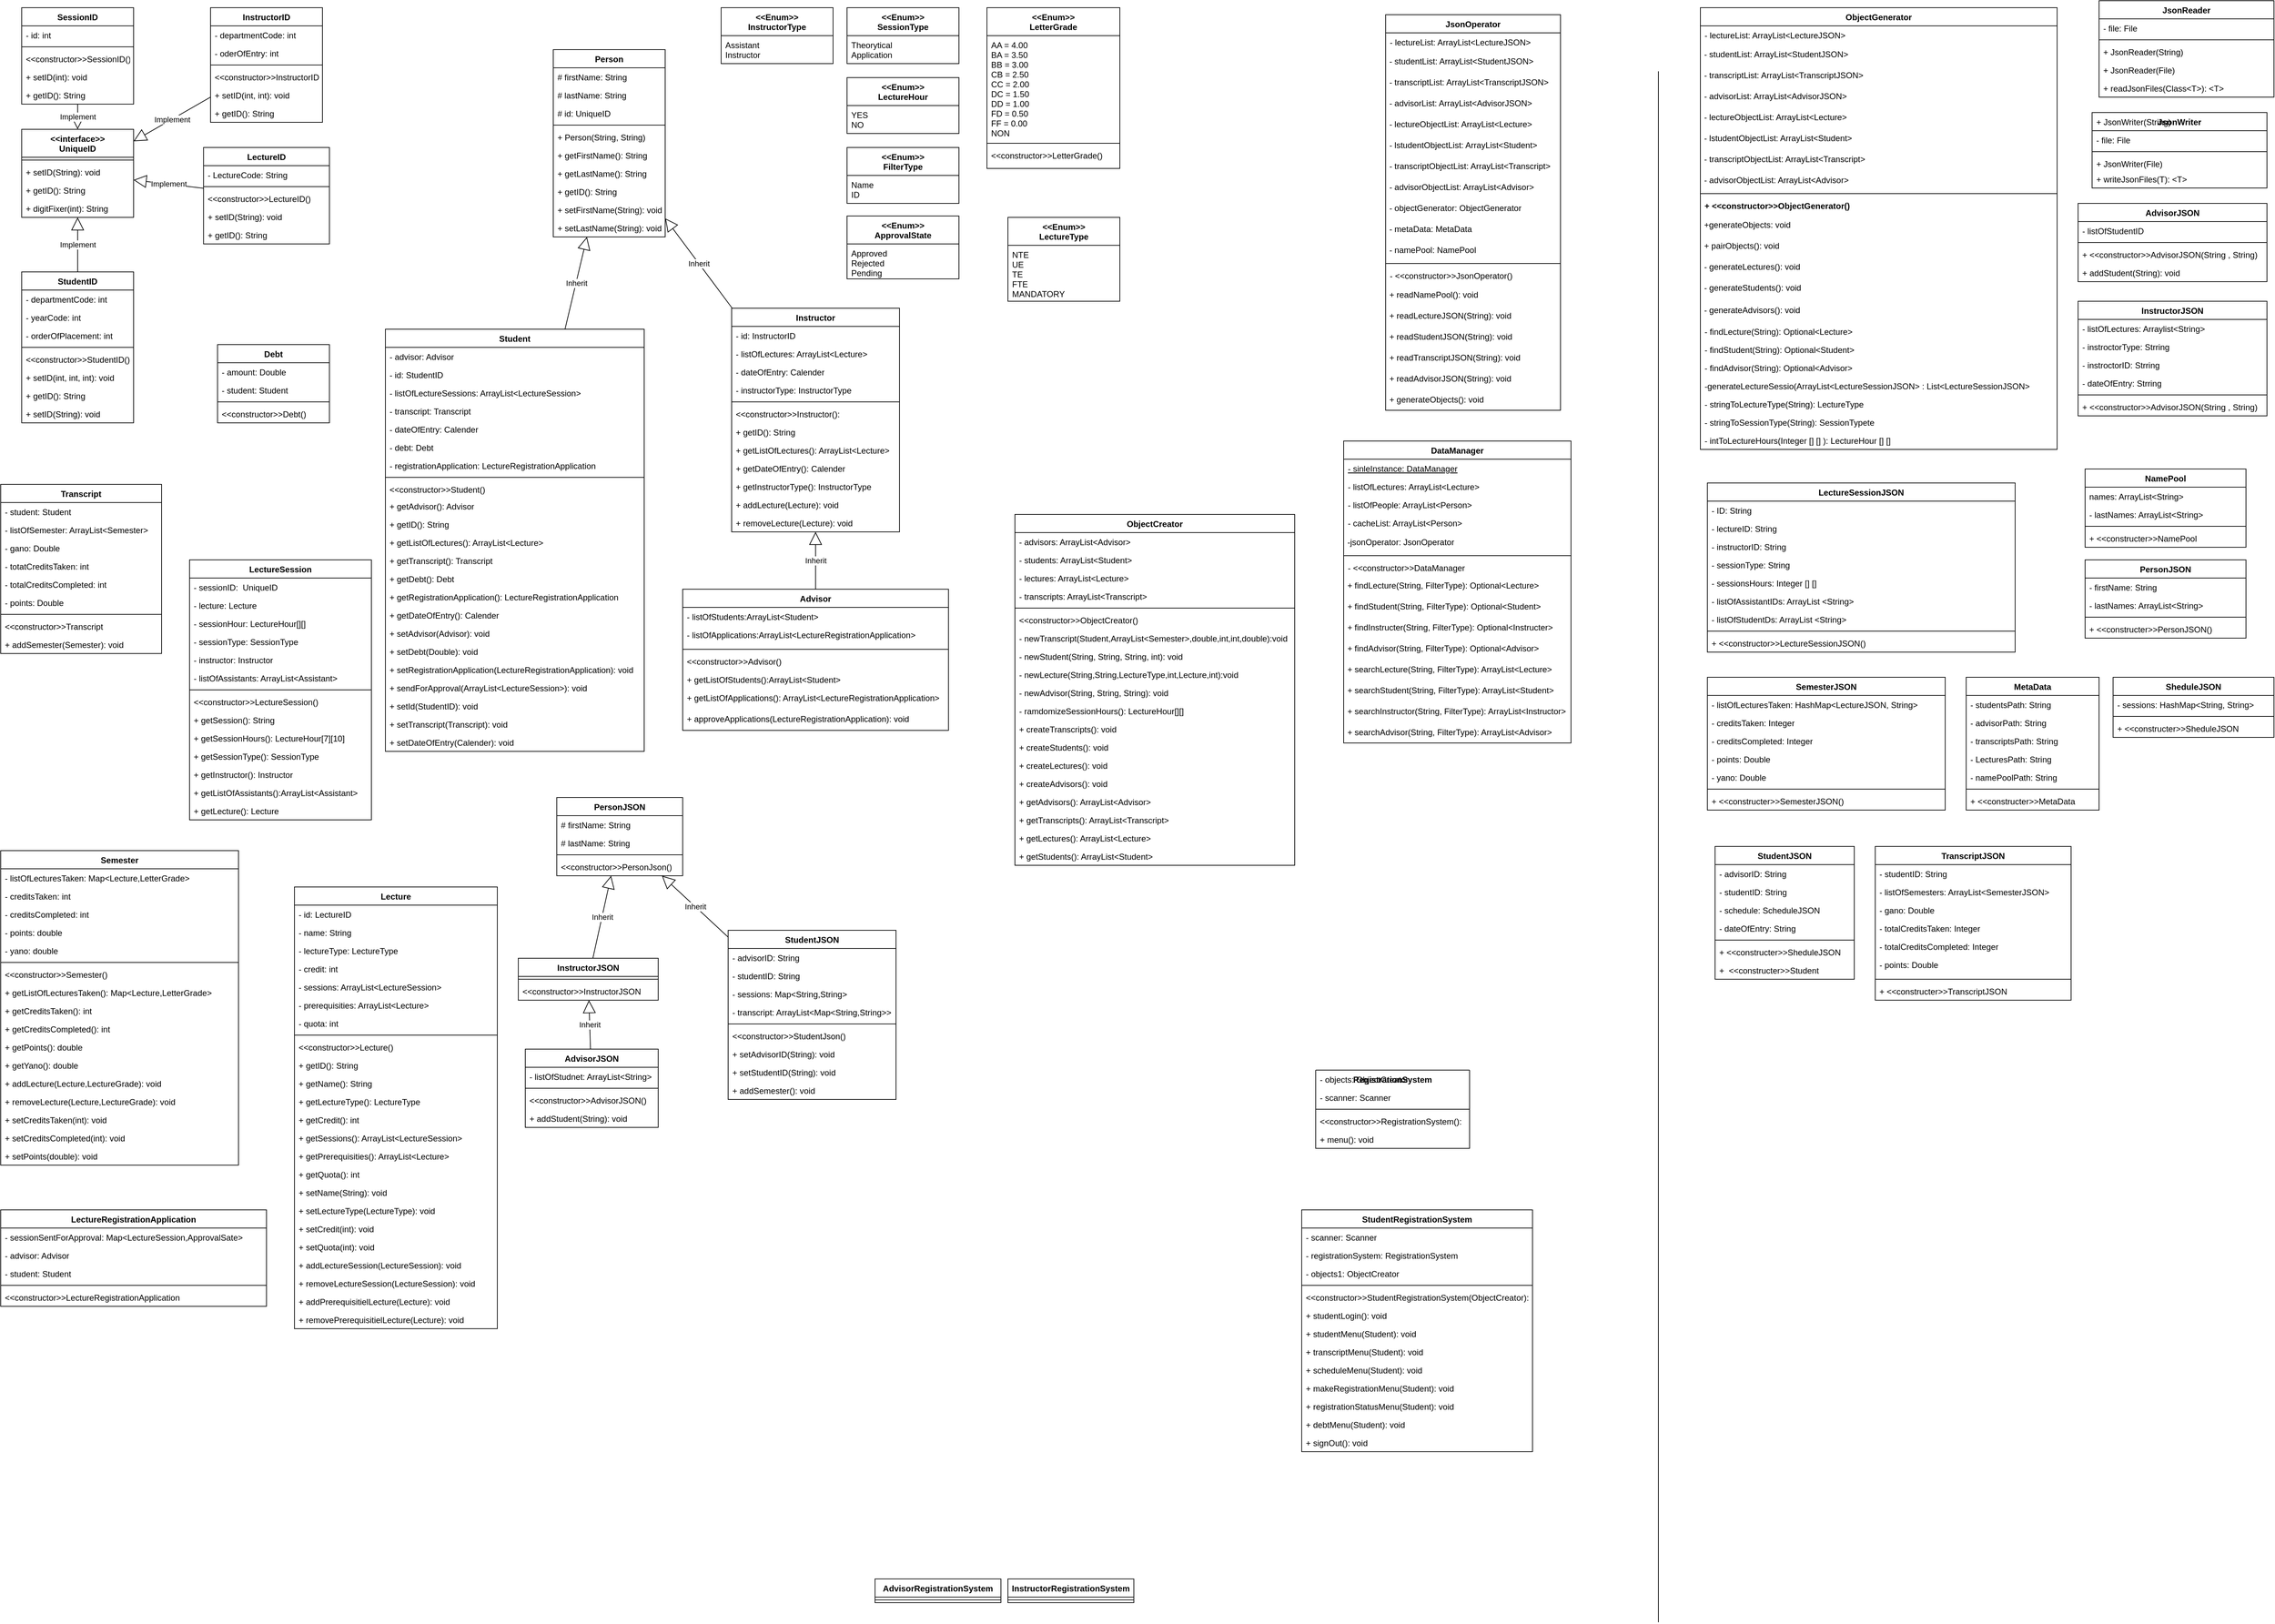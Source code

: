 <mxfile version="20.6.2" type="device"><diagram id="7w93Qd3ucldGkNyjXXQn" name="Sayfa -1"><mxGraphModel dx="352" dy="441" grid="1" gridSize="10" guides="1" tooltips="1" connect="1" arrows="1" fold="1" page="1" pageScale="1" pageWidth="1654" pageHeight="2336" math="0" shadow="0"><root><mxCell id="0"/><mxCell id="1" parent="0"/><mxCell id="Sv2H_rABcHJF4czR625y-1" value="Person" style="swimlane;fontStyle=1;align=center;verticalAlign=top;childLayout=stackLayout;horizontal=1;startSize=26;horizontalStack=0;resizeParent=1;resizeParentMax=0;resizeLast=0;collapsible=1;marginBottom=0;" parent="1" vertex="1"><mxGeometry x="820" y="80" width="160" height="268" as="geometry"><mxRectangle x="340" y="50" width="80" height="30" as="alternateBounds"/></mxGeometry></mxCell><mxCell id="Sv2H_rABcHJF4czR625y-2" value="# firstName: String" style="text;strokeColor=none;fillColor=none;align=left;verticalAlign=top;spacingLeft=4;spacingRight=4;overflow=hidden;rotatable=0;points=[[0,0.5],[1,0.5]];portConstraint=eastwest;" parent="Sv2H_rABcHJF4czR625y-1" vertex="1"><mxGeometry y="26" width="160" height="26" as="geometry"/></mxCell><mxCell id="Sv2H_rABcHJF4czR625y-4" value="# lastName: String" style="text;strokeColor=none;fillColor=none;align=left;verticalAlign=top;spacingLeft=4;spacingRight=4;overflow=hidden;rotatable=0;points=[[0,0.5],[1,0.5]];portConstraint=eastwest;" parent="Sv2H_rABcHJF4czR625y-1" vertex="1"><mxGeometry y="52" width="160" height="26" as="geometry"/></mxCell><mxCell id="Sv2H_rABcHJF4czR625y-5" value="# id: UniqueID" style="text;strokeColor=none;fillColor=none;align=left;verticalAlign=top;spacingLeft=4;spacingRight=4;overflow=hidden;rotatable=0;points=[[0,0.5],[1,0.5]];portConstraint=eastwest;" parent="Sv2H_rABcHJF4czR625y-1" vertex="1"><mxGeometry y="78" width="160" height="26" as="geometry"/></mxCell><mxCell id="Sv2H_rABcHJF4czR625y-3" value="" style="line;strokeWidth=1;fillColor=none;align=left;verticalAlign=middle;spacingTop=-1;spacingLeft=3;spacingRight=3;rotatable=0;labelPosition=right;points=[];portConstraint=eastwest;strokeColor=inherit;" parent="Sv2H_rABcHJF4czR625y-1" vertex="1"><mxGeometry y="104" width="160" height="8" as="geometry"/></mxCell><mxCell id="BRYjogfGwO4EZ4AMCY0b-3" value="+ Person(String, String)" style="text;strokeColor=none;fillColor=none;align=left;verticalAlign=top;spacingLeft=4;spacingRight=4;overflow=hidden;rotatable=0;points=[[0,0.5],[1,0.5]];portConstraint=eastwest;" parent="Sv2H_rABcHJF4czR625y-1" vertex="1"><mxGeometry y="112" width="160" height="26" as="geometry"/></mxCell><mxCell id="Sv2H_rABcHJF4czR625y-6" value="+ getFirstName(): String" style="text;strokeColor=none;fillColor=none;align=left;verticalAlign=top;spacingLeft=4;spacingRight=4;overflow=hidden;rotatable=0;points=[[0,0.5],[1,0.5]];portConstraint=eastwest;" parent="Sv2H_rABcHJF4czR625y-1" vertex="1"><mxGeometry y="138" width="160" height="26" as="geometry"/></mxCell><mxCell id="GpqEzXDei8LeBioLYVpC-25" value="+ getLastName(): String" style="text;strokeColor=none;fillColor=none;align=left;verticalAlign=top;spacingLeft=4;spacingRight=4;overflow=hidden;rotatable=0;points=[[0,0.5],[1,0.5]];portConstraint=eastwest;" parent="Sv2H_rABcHJF4czR625y-1" vertex="1"><mxGeometry y="164" width="160" height="26" as="geometry"/></mxCell><mxCell id="GpqEzXDei8LeBioLYVpC-26" value="+ getID(): String" style="text;strokeColor=none;fillColor=none;align=left;verticalAlign=top;spacingLeft=4;spacingRight=4;overflow=hidden;rotatable=0;points=[[0,0.5],[1,0.5]];portConstraint=eastwest;" parent="Sv2H_rABcHJF4czR625y-1" vertex="1"><mxGeometry y="190" width="160" height="26" as="geometry"/></mxCell><mxCell id="GpqEzXDei8LeBioLYVpC-27" value="+ setFirstName(String): void" style="text;strokeColor=none;fillColor=none;align=left;verticalAlign=top;spacingLeft=4;spacingRight=4;overflow=hidden;rotatable=0;points=[[0,0.5],[1,0.5]];portConstraint=eastwest;" parent="Sv2H_rABcHJF4czR625y-1" vertex="1"><mxGeometry y="216" width="160" height="26" as="geometry"/></mxCell><mxCell id="GpqEzXDei8LeBioLYVpC-28" value="+ setLastName(String): void" style="text;strokeColor=none;fillColor=none;align=left;verticalAlign=top;spacingLeft=4;spacingRight=4;overflow=hidden;rotatable=0;points=[[0,0.5],[1,0.5]];portConstraint=eastwest;" parent="Sv2H_rABcHJF4czR625y-1" vertex="1"><mxGeometry y="242" width="160" height="26" as="geometry"/></mxCell><mxCell id="Sv2H_rABcHJF4czR625y-7" value="Student" style="swimlane;fontStyle=1;align=center;verticalAlign=top;childLayout=stackLayout;horizontal=1;startSize=26;horizontalStack=0;resizeParent=1;resizeParentMax=0;resizeLast=0;collapsible=1;marginBottom=0;" parent="1" vertex="1"><mxGeometry x="580" y="480" width="370" height="604" as="geometry"/></mxCell><mxCell id="Sv2H_rABcHJF4czR625y-8" value="- advisor: Advisor" style="text;strokeColor=none;fillColor=none;align=left;verticalAlign=top;spacingLeft=4;spacingRight=4;overflow=hidden;rotatable=0;points=[[0,0.5],[1,0.5]];portConstraint=eastwest;" parent="Sv2H_rABcHJF4czR625y-7" vertex="1"><mxGeometry y="26" width="370" height="26" as="geometry"/></mxCell><mxCell id="Sv2H_rABcHJF4czR625y-10" value="- id: StudentID" style="text;strokeColor=none;fillColor=none;align=left;verticalAlign=top;spacingLeft=4;spacingRight=4;overflow=hidden;rotatable=0;points=[[0,0.5],[1,0.5]];portConstraint=eastwest;" parent="Sv2H_rABcHJF4czR625y-7" vertex="1"><mxGeometry y="52" width="370" height="26" as="geometry"/></mxCell><mxCell id="Sv2H_rABcHJF4czR625y-11" value="- listOfLectureSessions: ArrayList&lt;LectureSession&gt;" style="text;strokeColor=none;fillColor=none;align=left;verticalAlign=top;spacingLeft=4;spacingRight=4;overflow=hidden;rotatable=0;points=[[0,0.5],[1,0.5]];portConstraint=eastwest;" parent="Sv2H_rABcHJF4czR625y-7" vertex="1"><mxGeometry y="78" width="370" height="26" as="geometry"/></mxCell><mxCell id="Sv2H_rABcHJF4czR625y-12" value="- transcript: Transcript" style="text;strokeColor=none;fillColor=none;align=left;verticalAlign=top;spacingLeft=4;spacingRight=4;overflow=hidden;rotatable=0;points=[[0,0.5],[1,0.5]];portConstraint=eastwest;" parent="Sv2H_rABcHJF4czR625y-7" vertex="1"><mxGeometry y="104" width="370" height="26" as="geometry"/></mxCell><mxCell id="GpqEzXDei8LeBioLYVpC-29" value="- dateOfEntry: Calender" style="text;strokeColor=none;fillColor=none;align=left;verticalAlign=top;spacingLeft=4;spacingRight=4;overflow=hidden;rotatable=0;points=[[0,0.5],[1,0.5]];portConstraint=eastwest;" parent="Sv2H_rABcHJF4czR625y-7" vertex="1"><mxGeometry y="130" width="370" height="26" as="geometry"/></mxCell><mxCell id="lI1AC3695uIBytSDKQQq-52" value="- debt: Debt" style="text;strokeColor=none;fillColor=none;align=left;verticalAlign=top;spacingLeft=4;spacingRight=4;overflow=hidden;rotatable=0;points=[[0,0.5],[1,0.5]];portConstraint=eastwest;" parent="Sv2H_rABcHJF4czR625y-7" vertex="1"><mxGeometry y="156" width="370" height="26" as="geometry"/></mxCell><mxCell id="lI1AC3695uIBytSDKQQq-53" value="- registrationApplication: LectureRegistrationApplication" style="text;strokeColor=none;fillColor=none;align=left;verticalAlign=top;spacingLeft=4;spacingRight=4;overflow=hidden;rotatable=0;points=[[0,0.5],[1,0.5]];portConstraint=eastwest;" parent="Sv2H_rABcHJF4czR625y-7" vertex="1"><mxGeometry y="182" width="370" height="26" as="geometry"/></mxCell><mxCell id="Sv2H_rABcHJF4czR625y-9" value="" style="line;strokeWidth=1;fillColor=none;align=left;verticalAlign=middle;spacingTop=-1;spacingLeft=3;spacingRight=3;rotatable=0;labelPosition=right;points=[];portConstraint=eastwest;strokeColor=inherit;" parent="Sv2H_rABcHJF4czR625y-7" vertex="1"><mxGeometry y="208" width="370" height="8" as="geometry"/></mxCell><mxCell id="BRYjogfGwO4EZ4AMCY0b-4" value="&lt;&lt;constructor&gt;&gt;Student()" style="text;strokeColor=none;fillColor=none;align=left;verticalAlign=top;spacingLeft=4;spacingRight=4;overflow=hidden;rotatable=0;points=[[0,0.5],[1,0.5]];portConstraint=eastwest;" parent="Sv2H_rABcHJF4czR625y-7" vertex="1"><mxGeometry y="216" width="370" height="24" as="geometry"/></mxCell><mxCell id="Sv2H_rABcHJF4czR625y-13" value="+ getAdvisor(): Advisor" style="text;strokeColor=none;fillColor=none;align=left;verticalAlign=top;spacingLeft=4;spacingRight=4;overflow=hidden;rotatable=0;points=[[0,0.5],[1,0.5]];portConstraint=eastwest;" parent="Sv2H_rABcHJF4czR625y-7" vertex="1"><mxGeometry y="240" width="370" height="26" as="geometry"/></mxCell><mxCell id="GpqEzXDei8LeBioLYVpC-30" value="+ getID(): String" style="text;strokeColor=none;fillColor=none;align=left;verticalAlign=top;spacingLeft=4;spacingRight=4;overflow=hidden;rotatable=0;points=[[0,0.5],[1,0.5]];portConstraint=eastwest;" parent="Sv2H_rABcHJF4czR625y-7" vertex="1"><mxGeometry y="266" width="370" height="26" as="geometry"/></mxCell><mxCell id="GpqEzXDei8LeBioLYVpC-31" value="+ getListOfLectures(): ArrayList&lt;Lecture&gt;" style="text;strokeColor=none;fillColor=none;align=left;verticalAlign=top;spacingLeft=4;spacingRight=4;overflow=hidden;rotatable=0;points=[[0,0.5],[1,0.5]];portConstraint=eastwest;" parent="Sv2H_rABcHJF4czR625y-7" vertex="1"><mxGeometry y="292" width="370" height="26" as="geometry"/></mxCell><mxCell id="GpqEzXDei8LeBioLYVpC-32" value="+ getTranscript(): Transcript" style="text;strokeColor=none;fillColor=none;align=left;verticalAlign=top;spacingLeft=4;spacingRight=4;overflow=hidden;rotatable=0;points=[[0,0.5],[1,0.5]];portConstraint=eastwest;" parent="Sv2H_rABcHJF4czR625y-7" vertex="1"><mxGeometry y="318" width="370" height="26" as="geometry"/></mxCell><mxCell id="_KJiNsTdMnDBmthVbYk2-1" value="+ getDebt(): Debt" style="text;strokeColor=none;fillColor=none;align=left;verticalAlign=top;spacingLeft=4;spacingRight=4;overflow=hidden;rotatable=0;points=[[0,0.5],[1,0.5]];portConstraint=eastwest;" parent="Sv2H_rABcHJF4czR625y-7" vertex="1"><mxGeometry y="344" width="370" height="26" as="geometry"/></mxCell><mxCell id="_KJiNsTdMnDBmthVbYk2-2" value="+ getRegistrationApplication(): LectureRegistrationApplication" style="text;strokeColor=none;fillColor=none;align=left;verticalAlign=top;spacingLeft=4;spacingRight=4;overflow=hidden;rotatable=0;points=[[0,0.5],[1,0.5]];portConstraint=eastwest;" parent="Sv2H_rABcHJF4czR625y-7" vertex="1"><mxGeometry y="370" width="370" height="26" as="geometry"/></mxCell><mxCell id="GpqEzXDei8LeBioLYVpC-33" value="+ getDateOfEntry(): Calender" style="text;strokeColor=none;fillColor=none;align=left;verticalAlign=top;spacingLeft=4;spacingRight=4;overflow=hidden;rotatable=0;points=[[0,0.5],[1,0.5]];portConstraint=eastwest;" parent="Sv2H_rABcHJF4czR625y-7" vertex="1"><mxGeometry y="396" width="370" height="26" as="geometry"/></mxCell><mxCell id="GpqEzXDei8LeBioLYVpC-34" value="+ setAdvisor(Advisor): void" style="text;strokeColor=none;fillColor=none;align=left;verticalAlign=top;spacingLeft=4;spacingRight=4;overflow=hidden;rotatable=0;points=[[0,0.5],[1,0.5]];portConstraint=eastwest;" parent="Sv2H_rABcHJF4czR625y-7" vertex="1"><mxGeometry y="422" width="370" height="26" as="geometry"/></mxCell><mxCell id="_KJiNsTdMnDBmthVbYk2-3" value="+ setDebt(Double): void" style="text;strokeColor=none;fillColor=none;align=left;verticalAlign=top;spacingLeft=4;spacingRight=4;overflow=hidden;rotatable=0;points=[[0,0.5],[1,0.5]];portConstraint=eastwest;" parent="Sv2H_rABcHJF4czR625y-7" vertex="1"><mxGeometry y="448" width="370" height="26" as="geometry"/></mxCell><mxCell id="_KJiNsTdMnDBmthVbYk2-4" value="+ setRegistrationApplication(LectureRegistrationApplication): void" style="text;strokeColor=none;fillColor=none;align=left;verticalAlign=top;spacingLeft=4;spacingRight=4;overflow=hidden;rotatable=0;points=[[0,0.5],[1,0.5]];portConstraint=eastwest;" parent="Sv2H_rABcHJF4czR625y-7" vertex="1"><mxGeometry y="474" width="370" height="26" as="geometry"/></mxCell><mxCell id="BRYjogfGwO4EZ4AMCY0b-5" value="+ sendForApproval(ArrayList&lt;LectureSession&gt;): void" style="text;strokeColor=none;fillColor=none;align=left;verticalAlign=top;spacingLeft=4;spacingRight=4;overflow=hidden;rotatable=0;points=[[0,0.5],[1,0.5]];portConstraint=eastwest;" parent="Sv2H_rABcHJF4czR625y-7" vertex="1"><mxGeometry y="500" width="370" height="26" as="geometry"/></mxCell><mxCell id="BRYjogfGwO4EZ4AMCY0b-6" value="+ setId(StudentID): void" style="text;strokeColor=none;fillColor=none;align=left;verticalAlign=top;spacingLeft=4;spacingRight=4;overflow=hidden;rotatable=0;points=[[0,0.5],[1,0.5]];portConstraint=eastwest;" parent="Sv2H_rABcHJF4czR625y-7" vertex="1"><mxGeometry y="526" width="370" height="26" as="geometry"/></mxCell><mxCell id="BRYjogfGwO4EZ4AMCY0b-7" value="+ setTranscript(Transcript): void" style="text;strokeColor=none;fillColor=none;align=left;verticalAlign=top;spacingLeft=4;spacingRight=4;overflow=hidden;rotatable=0;points=[[0,0.5],[1,0.5]];portConstraint=eastwest;" parent="Sv2H_rABcHJF4czR625y-7" vertex="1"><mxGeometry y="552" width="370" height="26" as="geometry"/></mxCell><mxCell id="BRYjogfGwO4EZ4AMCY0b-8" value="+ setDateOfEntry(Calender): void" style="text;strokeColor=none;fillColor=none;align=left;verticalAlign=top;spacingLeft=4;spacingRight=4;overflow=hidden;rotatable=0;points=[[0,0.5],[1,0.5]];portConstraint=eastwest;" parent="Sv2H_rABcHJF4czR625y-7" vertex="1"><mxGeometry y="578" width="370" height="26" as="geometry"/></mxCell><mxCell id="Sv2H_rABcHJF4czR625y-14" value="Instructor" style="swimlane;fontStyle=1;align=center;verticalAlign=top;childLayout=stackLayout;horizontal=1;startSize=26;horizontalStack=0;resizeParent=1;resizeParentMax=0;resizeLast=0;collapsible=1;marginBottom=0;" parent="1" vertex="1"><mxGeometry x="1075" y="450" width="240" height="320" as="geometry"><mxRectangle x="827" y="610" width="100" height="30" as="alternateBounds"/></mxGeometry></mxCell><mxCell id="Sv2H_rABcHJF4czR625y-15" value="- id: InstructorID" style="text;strokeColor=none;fillColor=none;align=left;verticalAlign=top;spacingLeft=4;spacingRight=4;overflow=hidden;rotatable=0;points=[[0,0.5],[1,0.5]];portConstraint=eastwest;" parent="Sv2H_rABcHJF4czR625y-14" vertex="1"><mxGeometry y="26" width="240" height="26" as="geometry"/></mxCell><mxCell id="Sv2H_rABcHJF4czR625y-17" value="- listOfLectures: ArrayList&lt;Lecture&gt;" style="text;strokeColor=none;fillColor=none;align=left;verticalAlign=top;spacingLeft=4;spacingRight=4;overflow=hidden;rotatable=0;points=[[0,0.5],[1,0.5]];portConstraint=eastwest;" parent="Sv2H_rABcHJF4czR625y-14" vertex="1"><mxGeometry y="52" width="240" height="26" as="geometry"/></mxCell><mxCell id="4mFP-AUnUqjv986MjFmd-2" value="- dateOfEntry: Calender" style="text;strokeColor=none;fillColor=none;align=left;verticalAlign=top;spacingLeft=4;spacingRight=4;overflow=hidden;rotatable=0;points=[[0,0.5],[1,0.5]];portConstraint=eastwest;" parent="Sv2H_rABcHJF4czR625y-14" vertex="1"><mxGeometry y="78" width="240" height="26" as="geometry"/></mxCell><mxCell id="BRYjogfGwO4EZ4AMCY0b-24" value="- instructorType: InstructorType" style="text;strokeColor=none;fillColor=none;align=left;verticalAlign=top;spacingLeft=4;spacingRight=4;overflow=hidden;rotatable=0;points=[[0,0.5],[1,0.5]];portConstraint=eastwest;" parent="Sv2H_rABcHJF4czR625y-14" vertex="1"><mxGeometry y="104" width="240" height="26" as="geometry"/></mxCell><mxCell id="Sv2H_rABcHJF4czR625y-19" value="" style="line;strokeWidth=1;fillColor=none;align=left;verticalAlign=middle;spacingTop=-1;spacingLeft=3;spacingRight=3;rotatable=0;labelPosition=right;points=[];portConstraint=eastwest;strokeColor=inherit;" parent="Sv2H_rABcHJF4czR625y-14" vertex="1"><mxGeometry y="130" width="240" height="8" as="geometry"/></mxCell><mxCell id="4mFP-AUnUqjv986MjFmd-3" value="&lt;&lt;constructor&gt;&gt;Instructor():" style="text;strokeColor=none;fillColor=none;align=left;verticalAlign=top;spacingLeft=4;spacingRight=4;overflow=hidden;rotatable=0;points=[[0,0.5],[1,0.5]];portConstraint=eastwest;" parent="Sv2H_rABcHJF4czR625y-14" vertex="1"><mxGeometry y="138" width="240" height="26" as="geometry"/></mxCell><mxCell id="BRYjogfGwO4EZ4AMCY0b-25" value="+ getID(): String" style="text;strokeColor=none;fillColor=none;align=left;verticalAlign=top;spacingLeft=4;spacingRight=4;overflow=hidden;rotatable=0;points=[[0,0.5],[1,0.5]];portConstraint=eastwest;" parent="Sv2H_rABcHJF4czR625y-14" vertex="1"><mxGeometry y="164" width="240" height="26" as="geometry"/></mxCell><mxCell id="4mFP-AUnUqjv986MjFmd-4" value="+ getListOfLectures(): ArrayList&lt;Lecture&gt;" style="text;strokeColor=none;fillColor=none;align=left;verticalAlign=top;spacingLeft=4;spacingRight=4;overflow=hidden;rotatable=0;points=[[0,0.5],[1,0.5]];portConstraint=eastwest;" parent="Sv2H_rABcHJF4czR625y-14" vertex="1"><mxGeometry y="190" width="240" height="26" as="geometry"/></mxCell><mxCell id="4mFP-AUnUqjv986MjFmd-13" value="+ getDateOfEntry(): Calender" style="text;strokeColor=none;fillColor=none;align=left;verticalAlign=top;spacingLeft=4;spacingRight=4;overflow=hidden;rotatable=0;points=[[0,0.5],[1,0.5]];portConstraint=eastwest;" parent="Sv2H_rABcHJF4czR625y-14" vertex="1"><mxGeometry y="216" width="240" height="26" as="geometry"/></mxCell><mxCell id="BRYjogfGwO4EZ4AMCY0b-26" value="+ getInstructorType(): InstructorType" style="text;strokeColor=none;fillColor=none;align=left;verticalAlign=top;spacingLeft=4;spacingRight=4;overflow=hidden;rotatable=0;points=[[0,0.5],[1,0.5]];portConstraint=eastwest;" parent="Sv2H_rABcHJF4czR625y-14" vertex="1"><mxGeometry y="242" width="240" height="26" as="geometry"/></mxCell><mxCell id="4mFP-AUnUqjv986MjFmd-14" value="+ addLecture(Lecture): void" style="text;strokeColor=none;fillColor=none;align=left;verticalAlign=top;spacingLeft=4;spacingRight=4;overflow=hidden;rotatable=0;points=[[0,0.5],[1,0.5]];portConstraint=eastwest;" parent="Sv2H_rABcHJF4czR625y-14" vertex="1"><mxGeometry y="268" width="240" height="26" as="geometry"/></mxCell><mxCell id="4mFP-AUnUqjv986MjFmd-15" value="+ removeLecture(Lecture): void" style="text;strokeColor=none;fillColor=none;align=left;verticalAlign=top;spacingLeft=4;spacingRight=4;overflow=hidden;rotatable=0;points=[[0,0.5],[1,0.5]];portConstraint=eastwest;" parent="Sv2H_rABcHJF4czR625y-14" vertex="1"><mxGeometry y="294" width="240" height="26" as="geometry"/></mxCell><mxCell id="Sv2H_rABcHJF4czR625y-21" value="Lecture" style="swimlane;fontStyle=1;align=center;verticalAlign=top;childLayout=stackLayout;horizontal=1;startSize=26;horizontalStack=0;resizeParent=1;resizeParentMax=0;resizeLast=0;collapsible=1;marginBottom=0;" parent="1" vertex="1"><mxGeometry x="450" y="1278" width="290" height="632" as="geometry"/></mxCell><mxCell id="Sv2H_rABcHJF4czR625y-22" value="- id: LectureID" style="text;strokeColor=none;fillColor=none;align=left;verticalAlign=top;spacingLeft=4;spacingRight=4;overflow=hidden;rotatable=0;points=[[0,0.5],[1,0.5]];portConstraint=eastwest;" parent="Sv2H_rABcHJF4czR625y-21" vertex="1"><mxGeometry y="26" width="290" height="26" as="geometry"/></mxCell><mxCell id="Sv2H_rABcHJF4czR625y-24" value="- name: String" style="text;strokeColor=none;fillColor=none;align=left;verticalAlign=top;spacingLeft=4;spacingRight=4;overflow=hidden;rotatable=0;points=[[0,0.5],[1,0.5]];portConstraint=eastwest;" parent="Sv2H_rABcHJF4czR625y-21" vertex="1"><mxGeometry y="52" width="290" height="26" as="geometry"/></mxCell><mxCell id="Sv2H_rABcHJF4czR625y-25" value="- lectureType: LectureType" style="text;strokeColor=none;fillColor=none;align=left;verticalAlign=top;spacingLeft=4;spacingRight=4;overflow=hidden;rotatable=0;points=[[0,0.5],[1,0.5]];portConstraint=eastwest;" parent="Sv2H_rABcHJF4czR625y-21" vertex="1"><mxGeometry y="78" width="290" height="26" as="geometry"/></mxCell><mxCell id="Sv2H_rABcHJF4czR625y-28" value="- credit: int" style="text;strokeColor=none;fillColor=none;align=left;verticalAlign=top;spacingLeft=4;spacingRight=4;overflow=hidden;rotatable=0;points=[[0,0.5],[1,0.5]];portConstraint=eastwest;" parent="Sv2H_rABcHJF4czR625y-21" vertex="1"><mxGeometry y="104" width="290" height="26" as="geometry"/></mxCell><mxCell id="Sv2H_rABcHJF4czR625y-29" value="- sessions: ArrayList&lt;LectureSession&gt;" style="text;strokeColor=none;fillColor=none;align=left;verticalAlign=top;spacingLeft=4;spacingRight=4;overflow=hidden;rotatable=0;points=[[0,0.5],[1,0.5]];portConstraint=eastwest;" parent="Sv2H_rABcHJF4czR625y-21" vertex="1"><mxGeometry y="130" width="290" height="26" as="geometry"/></mxCell><mxCell id="Sv2H_rABcHJF4czR625y-30" value="- prerequisities: ArrayList&lt;Lecture&gt;" style="text;strokeColor=none;fillColor=none;align=left;verticalAlign=top;spacingLeft=4;spacingRight=4;overflow=hidden;rotatable=0;points=[[0,0.5],[1,0.5]];portConstraint=eastwest;" parent="Sv2H_rABcHJF4czR625y-21" vertex="1"><mxGeometry y="156" width="290" height="26" as="geometry"/></mxCell><mxCell id="Sv2H_rABcHJF4czR625y-31" value="- quota: int" style="text;strokeColor=none;fillColor=none;align=left;verticalAlign=top;spacingLeft=4;spacingRight=4;overflow=hidden;rotatable=0;points=[[0,0.5],[1,0.5]];portConstraint=eastwest;" parent="Sv2H_rABcHJF4czR625y-21" vertex="1"><mxGeometry y="182" width="290" height="26" as="geometry"/></mxCell><mxCell id="Sv2H_rABcHJF4czR625y-23" value="" style="line;strokeWidth=1;fillColor=none;align=left;verticalAlign=middle;spacingTop=-1;spacingLeft=3;spacingRight=3;rotatable=0;labelPosition=right;points=[];portConstraint=eastwest;strokeColor=inherit;" parent="Sv2H_rABcHJF4czR625y-21" vertex="1"><mxGeometry y="208" width="290" height="8" as="geometry"/></mxCell><mxCell id="BRYjogfGwO4EZ4AMCY0b-28" value="&lt;&lt;constructor&gt;&gt;Lecture()" style="text;strokeColor=none;fillColor=none;align=left;verticalAlign=top;spacingLeft=4;spacingRight=4;overflow=hidden;rotatable=0;points=[[0,0.5],[1,0.5]];portConstraint=eastwest;" parent="Sv2H_rABcHJF4czR625y-21" vertex="1"><mxGeometry y="216" width="290" height="26" as="geometry"/></mxCell><mxCell id="4mFP-AUnUqjv986MjFmd-18" value="+ getID(): String" style="text;strokeColor=none;fillColor=none;align=left;verticalAlign=top;spacingLeft=4;spacingRight=4;overflow=hidden;rotatable=0;points=[[0,0.5],[1,0.5]];portConstraint=eastwest;" parent="Sv2H_rABcHJF4czR625y-21" vertex="1"><mxGeometry y="242" width="290" height="26" as="geometry"/></mxCell><mxCell id="4mFP-AUnUqjv986MjFmd-19" value="+ getName(): String" style="text;strokeColor=none;fillColor=none;align=left;verticalAlign=top;spacingLeft=4;spacingRight=4;overflow=hidden;rotatable=0;points=[[0,0.5],[1,0.5]];portConstraint=eastwest;" parent="Sv2H_rABcHJF4czR625y-21" vertex="1"><mxGeometry y="268" width="290" height="26" as="geometry"/></mxCell><mxCell id="4mFP-AUnUqjv986MjFmd-20" value="+ getLectureType(): LectureType" style="text;strokeColor=none;fillColor=none;align=left;verticalAlign=top;spacingLeft=4;spacingRight=4;overflow=hidden;rotatable=0;points=[[0,0.5],[1,0.5]];portConstraint=eastwest;" parent="Sv2H_rABcHJF4czR625y-21" vertex="1"><mxGeometry y="294" width="290" height="26" as="geometry"/></mxCell><mxCell id="4mFP-AUnUqjv986MjFmd-21" value="+ getCredit(): int" style="text;strokeColor=none;fillColor=none;align=left;verticalAlign=top;spacingLeft=4;spacingRight=4;overflow=hidden;rotatable=0;points=[[0,0.5],[1,0.5]];portConstraint=eastwest;" parent="Sv2H_rABcHJF4czR625y-21" vertex="1"><mxGeometry y="320" width="290" height="26" as="geometry"/></mxCell><mxCell id="4mFP-AUnUqjv986MjFmd-22" value="+ getSessions(): ArrayList&lt;LectureSession&gt;" style="text;strokeColor=none;fillColor=none;align=left;verticalAlign=top;spacingLeft=4;spacingRight=4;overflow=hidden;rotatable=0;points=[[0,0.5],[1,0.5]];portConstraint=eastwest;" parent="Sv2H_rABcHJF4czR625y-21" vertex="1"><mxGeometry y="346" width="290" height="26" as="geometry"/></mxCell><mxCell id="4mFP-AUnUqjv986MjFmd-23" value="+ getPrerequisities(): ArrayList&lt;Lecture&gt;" style="text;strokeColor=none;fillColor=none;align=left;verticalAlign=top;spacingLeft=4;spacingRight=4;overflow=hidden;rotatable=0;points=[[0,0.5],[1,0.5]];portConstraint=eastwest;" parent="Sv2H_rABcHJF4czR625y-21" vertex="1"><mxGeometry y="372" width="290" height="26" as="geometry"/></mxCell><mxCell id="4mFP-AUnUqjv986MjFmd-24" value="+ getQuota(): int" style="text;strokeColor=none;fillColor=none;align=left;verticalAlign=top;spacingLeft=4;spacingRight=4;overflow=hidden;rotatable=0;points=[[0,0.5],[1,0.5]];portConstraint=eastwest;" parent="Sv2H_rABcHJF4czR625y-21" vertex="1"><mxGeometry y="398" width="290" height="26" as="geometry"/></mxCell><mxCell id="4mFP-AUnUqjv986MjFmd-25" value="+ setName(String): void" style="text;strokeColor=none;fillColor=none;align=left;verticalAlign=top;spacingLeft=4;spacingRight=4;overflow=hidden;rotatable=0;points=[[0,0.5],[1,0.5]];portConstraint=eastwest;" parent="Sv2H_rABcHJF4czR625y-21" vertex="1"><mxGeometry y="424" width="290" height="26" as="geometry"/></mxCell><mxCell id="4mFP-AUnUqjv986MjFmd-26" value="+ setLectureType(LectureType): void" style="text;strokeColor=none;fillColor=none;align=left;verticalAlign=top;spacingLeft=4;spacingRight=4;overflow=hidden;rotatable=0;points=[[0,0.5],[1,0.5]];portConstraint=eastwest;" parent="Sv2H_rABcHJF4czR625y-21" vertex="1"><mxGeometry y="450" width="290" height="26" as="geometry"/></mxCell><mxCell id="4mFP-AUnUqjv986MjFmd-27" value="+ setCredit(int): void" style="text;strokeColor=none;fillColor=none;align=left;verticalAlign=top;spacingLeft=4;spacingRight=4;overflow=hidden;rotatable=0;points=[[0,0.5],[1,0.5]];portConstraint=eastwest;" parent="Sv2H_rABcHJF4czR625y-21" vertex="1"><mxGeometry y="476" width="290" height="26" as="geometry"/></mxCell><mxCell id="4mFP-AUnUqjv986MjFmd-28" value="+ setQuota(int): void" style="text;strokeColor=none;fillColor=none;align=left;verticalAlign=top;spacingLeft=4;spacingRight=4;overflow=hidden;rotatable=0;points=[[0,0.5],[1,0.5]];portConstraint=eastwest;" parent="Sv2H_rABcHJF4czR625y-21" vertex="1"><mxGeometry y="502" width="290" height="26" as="geometry"/></mxCell><mxCell id="4mFP-AUnUqjv986MjFmd-29" value="+ addLectureSession(LectureSession): void" style="text;strokeColor=none;fillColor=none;align=left;verticalAlign=top;spacingLeft=4;spacingRight=4;overflow=hidden;rotatable=0;points=[[0,0.5],[1,0.5]];portConstraint=eastwest;" parent="Sv2H_rABcHJF4czR625y-21" vertex="1"><mxGeometry y="528" width="290" height="26" as="geometry"/></mxCell><mxCell id="4mFP-AUnUqjv986MjFmd-30" value="+ removeLectureSession(LectureSession): void" style="text;strokeColor=none;fillColor=none;align=left;verticalAlign=top;spacingLeft=4;spacingRight=4;overflow=hidden;rotatable=0;points=[[0,0.5],[1,0.5]];portConstraint=eastwest;" parent="Sv2H_rABcHJF4czR625y-21" vertex="1"><mxGeometry y="554" width="290" height="26" as="geometry"/></mxCell><mxCell id="4mFP-AUnUqjv986MjFmd-31" value="+ addPrerequisitielLecture(Lecture): void" style="text;strokeColor=none;fillColor=none;align=left;verticalAlign=top;spacingLeft=4;spacingRight=4;overflow=hidden;rotatable=0;points=[[0,0.5],[1,0.5]];portConstraint=eastwest;" parent="Sv2H_rABcHJF4czR625y-21" vertex="1"><mxGeometry y="580" width="290" height="26" as="geometry"/></mxCell><mxCell id="4mFP-AUnUqjv986MjFmd-32" value="+ removePrerequisitielLecture(Lecture): void" style="text;strokeColor=none;fillColor=none;align=left;verticalAlign=top;spacingLeft=4;spacingRight=4;overflow=hidden;rotatable=0;points=[[0,0.5],[1,0.5]];portConstraint=eastwest;" parent="Sv2H_rABcHJF4czR625y-21" vertex="1"><mxGeometry y="606" width="290" height="26" as="geometry"/></mxCell><mxCell id="Sv2H_rABcHJF4czR625y-33" value="Advisor" style="swimlane;fontStyle=1;align=center;verticalAlign=top;childLayout=stackLayout;horizontal=1;startSize=26;horizontalStack=0;resizeParent=1;resizeParentMax=0;resizeLast=0;collapsible=1;marginBottom=0;" parent="1" vertex="1"><mxGeometry x="1005" y="852" width="380" height="202" as="geometry"/></mxCell><mxCell id="Sv2H_rABcHJF4czR625y-34" value="- listOfStudents:ArrayList&lt;Student&gt; " style="text;strokeColor=none;fillColor=none;align=left;verticalAlign=top;spacingLeft=4;spacingRight=4;overflow=hidden;rotatable=0;points=[[0,0.5],[1,0.5]];portConstraint=eastwest;" parent="Sv2H_rABcHJF4czR625y-33" vertex="1"><mxGeometry y="26" width="380" height="26" as="geometry"/></mxCell><mxCell id="lI1AC3695uIBytSDKQQq-6" value="- listOfApplications:ArrayList&lt;LectureRegistrationApplication&gt;" style="text;strokeColor=none;fillColor=none;align=left;verticalAlign=top;spacingLeft=4;spacingRight=4;overflow=hidden;rotatable=0;points=[[0,0.5],[1,0.5]];portConstraint=eastwest;" parent="Sv2H_rABcHJF4czR625y-33" vertex="1"><mxGeometry y="52" width="380" height="30" as="geometry"/></mxCell><mxCell id="Sv2H_rABcHJF4czR625y-36" value="" style="line;strokeWidth=1;fillColor=none;align=left;verticalAlign=middle;spacingTop=-1;spacingLeft=3;spacingRight=3;rotatable=0;labelPosition=right;points=[];portConstraint=eastwest;strokeColor=inherit;" parent="Sv2H_rABcHJF4czR625y-33" vertex="1"><mxGeometry y="82" width="380" height="8" as="geometry"/></mxCell><mxCell id="cAbqjUgSmoloA-8wXHxn-1" value="&lt;&lt;constructor&gt;&gt;Advisor()" style="text;strokeColor=none;fillColor=none;align=left;verticalAlign=top;spacingLeft=4;spacingRight=4;overflow=hidden;rotatable=0;points=[[0,0.5],[1,0.5]];portConstraint=eastwest;" parent="Sv2H_rABcHJF4czR625y-33" vertex="1"><mxGeometry y="90" width="380" height="26" as="geometry"/></mxCell><mxCell id="lI1AC3695uIBytSDKQQq-8" value="+ getListOfStudents():ArrayList&lt;Student&gt; " style="text;strokeColor=none;fillColor=none;align=left;verticalAlign=top;spacingLeft=4;spacingRight=4;overflow=hidden;rotatable=0;points=[[0,0.5],[1,0.5]];portConstraint=eastwest;" parent="Sv2H_rABcHJF4czR625y-33" vertex="1"><mxGeometry y="116" width="380" height="26" as="geometry"/></mxCell><mxCell id="lI1AC3695uIBytSDKQQq-7" value="+ getListOfApplications(): ArrayList&lt;LectureRegistrationApplication&gt;" style="text;strokeColor=none;fillColor=none;align=left;verticalAlign=top;spacingLeft=4;spacingRight=4;overflow=hidden;rotatable=0;points=[[0,0.5],[1,0.5]];portConstraint=eastwest;" parent="Sv2H_rABcHJF4czR625y-33" vertex="1"><mxGeometry y="142" width="380" height="30" as="geometry"/></mxCell><mxCell id="lI1AC3695uIBytSDKQQq-9" value="+ approveApplications(LectureRegistrationApplication): void" style="text;strokeColor=none;fillColor=none;align=left;verticalAlign=top;spacingLeft=4;spacingRight=4;overflow=hidden;rotatable=0;points=[[0,0.5],[1,0.5]];portConstraint=eastwest;" parent="Sv2H_rABcHJF4czR625y-33" vertex="1"><mxGeometry y="172" width="380" height="30" as="geometry"/></mxCell><mxCell id="Sv2H_rABcHJF4czR625y-38" value="&lt;&lt;Enum&gt;&gt;&#10;LectureHour" style="swimlane;fontStyle=1;align=center;verticalAlign=top;childLayout=stackLayout;horizontal=1;startSize=40;horizontalStack=0;resizeParent=1;resizeParentMax=0;resizeLast=0;collapsible=1;marginBottom=0;" parent="1" vertex="1"><mxGeometry x="1240" y="120" width="160" height="80" as="geometry"/></mxCell><mxCell id="Sv2H_rABcHJF4czR625y-39" value="YES&#10;NO" style="text;strokeColor=none;fillColor=none;align=left;verticalAlign=top;spacingLeft=4;spacingRight=4;overflow=hidden;rotatable=0;points=[[0,0.5],[1,0.5]];portConstraint=eastwest;" parent="Sv2H_rABcHJF4czR625y-38" vertex="1"><mxGeometry y="40" width="160" height="40" as="geometry"/></mxCell><mxCell id="Sv2H_rABcHJF4czR625y-42" value="&lt;&lt;interface&gt;&gt;&#10;UniqueID" style="swimlane;fontStyle=1;align=center;verticalAlign=top;childLayout=stackLayout;horizontal=1;startSize=40;horizontalStack=0;resizeParent=1;resizeParentMax=0;resizeLast=0;collapsible=1;marginBottom=0;" parent="1" vertex="1"><mxGeometry x="60" y="194" width="160" height="126" as="geometry"/></mxCell><mxCell id="Sv2H_rABcHJF4czR625y-44" value="" style="line;strokeWidth=1;fillColor=none;align=left;verticalAlign=middle;spacingTop=-1;spacingLeft=3;spacingRight=3;rotatable=0;labelPosition=right;points=[];portConstraint=eastwest;strokeColor=inherit;" parent="Sv2H_rABcHJF4czR625y-42" vertex="1"><mxGeometry y="40" width="160" height="8" as="geometry"/></mxCell><mxCell id="Sv2H_rABcHJF4czR625y-45" value="+ setID(String): void" style="text;strokeColor=none;fillColor=none;align=left;verticalAlign=top;spacingLeft=4;spacingRight=4;overflow=hidden;rotatable=0;points=[[0,0.5],[1,0.5]];portConstraint=eastwest;" parent="Sv2H_rABcHJF4czR625y-42" vertex="1"><mxGeometry y="48" width="160" height="26" as="geometry"/></mxCell><mxCell id="GpqEzXDei8LeBioLYVpC-1" value="+ getID(): String" style="text;strokeColor=none;fillColor=none;align=left;verticalAlign=top;spacingLeft=4;spacingRight=4;overflow=hidden;rotatable=0;points=[[0,0.5],[1,0.5]];portConstraint=eastwest;" parent="Sv2H_rABcHJF4czR625y-42" vertex="1"><mxGeometry y="74" width="160" height="26" as="geometry"/></mxCell><mxCell id="BRYjogfGwO4EZ4AMCY0b-1" value="+ digitFixer(int): String" style="text;strokeColor=none;fillColor=none;align=left;verticalAlign=top;spacingLeft=4;spacingRight=4;overflow=hidden;rotatable=0;points=[[0,0.5],[1,0.5]];portConstraint=eastwest;" parent="Sv2H_rABcHJF4czR625y-42" vertex="1"><mxGeometry y="100" width="160" height="26" as="geometry"/></mxCell><mxCell id="Sv2H_rABcHJF4czR625y-46" value="LectureID" style="swimlane;fontStyle=1;align=center;verticalAlign=top;childLayout=stackLayout;horizontal=1;startSize=26;horizontalStack=0;resizeParent=1;resizeParentMax=0;resizeLast=0;collapsible=1;marginBottom=0;" parent="1" vertex="1"><mxGeometry x="320" y="220" width="180" height="138" as="geometry"/></mxCell><mxCell id="GpqEzXDei8LeBioLYVpC-3" value="- LectureCode: String" style="text;strokeColor=none;fillColor=none;align=left;verticalAlign=top;spacingLeft=4;spacingRight=4;overflow=hidden;rotatable=0;points=[[0,0.5],[1,0.5]];portConstraint=eastwest;" parent="Sv2H_rABcHJF4czR625y-46" vertex="1"><mxGeometry y="26" width="180" height="26" as="geometry"/></mxCell><mxCell id="Sv2H_rABcHJF4czR625y-48" value="" style="line;strokeWidth=1;fillColor=none;align=left;verticalAlign=middle;spacingTop=-1;spacingLeft=3;spacingRight=3;rotatable=0;labelPosition=right;points=[];portConstraint=eastwest;strokeColor=inherit;" parent="Sv2H_rABcHJF4czR625y-46" vertex="1"><mxGeometry y="52" width="180" height="8" as="geometry"/></mxCell><mxCell id="BRYjogfGwO4EZ4AMCY0b-2" value="&lt;&lt;constructor&gt;&gt;LectureID()" style="text;strokeColor=none;fillColor=none;align=left;verticalAlign=top;spacingLeft=4;spacingRight=4;overflow=hidden;rotatable=0;points=[[0,0.5],[1,0.5]];portConstraint=eastwest;" parent="Sv2H_rABcHJF4czR625y-46" vertex="1"><mxGeometry y="60" width="180" height="26" as="geometry"/></mxCell><mxCell id="GpqEzXDei8LeBioLYVpC-4" value="+ setID(String): void" style="text;strokeColor=none;fillColor=none;align=left;verticalAlign=top;spacingLeft=4;spacingRight=4;overflow=hidden;rotatable=0;points=[[0,0.5],[1,0.5]];portConstraint=eastwest;" parent="Sv2H_rABcHJF4czR625y-46" vertex="1"><mxGeometry y="86" width="180" height="26" as="geometry"/></mxCell><mxCell id="GpqEzXDei8LeBioLYVpC-5" value="+ getID(): String" style="text;strokeColor=none;fillColor=none;align=left;verticalAlign=top;spacingLeft=4;spacingRight=4;overflow=hidden;rotatable=0;points=[[0,0.5],[1,0.5]];portConstraint=eastwest;" parent="Sv2H_rABcHJF4czR625y-46" vertex="1"><mxGeometry y="112" width="180" height="26" as="geometry"/></mxCell><mxCell id="Sv2H_rABcHJF4czR625y-70" value="Transcript" style="swimlane;fontStyle=1;align=center;verticalAlign=top;childLayout=stackLayout;horizontal=1;startSize=26;horizontalStack=0;resizeParent=1;resizeParentMax=0;resizeLast=0;collapsible=1;marginBottom=0;" parent="1" vertex="1"><mxGeometry x="30" y="702" width="230" height="242" as="geometry"/></mxCell><mxCell id="Sv2H_rABcHJF4czR625y-71" value="- student: Student" style="text;strokeColor=none;fillColor=none;align=left;verticalAlign=top;spacingLeft=4;spacingRight=4;overflow=hidden;rotatable=0;points=[[0,0.5],[1,0.5]];portConstraint=eastwest;" parent="Sv2H_rABcHJF4czR625y-70" vertex="1"><mxGeometry y="26" width="230" height="26" as="geometry"/></mxCell><mxCell id="GpqEzXDei8LeBioLYVpC-36" value="- listOfSemester: ArrayList&lt;Semester&gt;" style="text;strokeColor=none;fillColor=none;align=left;verticalAlign=top;spacingLeft=4;spacingRight=4;overflow=hidden;rotatable=0;points=[[0,0.5],[1,0.5]];portConstraint=eastwest;" parent="Sv2H_rABcHJF4czR625y-70" vertex="1"><mxGeometry y="52" width="230" height="26" as="geometry"/></mxCell><mxCell id="GpqEzXDei8LeBioLYVpC-37" value="- gano: Double" style="text;strokeColor=none;fillColor=none;align=left;verticalAlign=top;spacingLeft=4;spacingRight=4;overflow=hidden;rotatable=0;points=[[0,0.5],[1,0.5]];portConstraint=eastwest;" parent="Sv2H_rABcHJF4czR625y-70" vertex="1"><mxGeometry y="78" width="230" height="26" as="geometry"/></mxCell><mxCell id="GpqEzXDei8LeBioLYVpC-39" value="- totatCreditsTaken: int" style="text;strokeColor=none;fillColor=none;align=left;verticalAlign=top;spacingLeft=4;spacingRight=4;overflow=hidden;rotatable=0;points=[[0,0.5],[1,0.5]];portConstraint=eastwest;" parent="Sv2H_rABcHJF4czR625y-70" vertex="1"><mxGeometry y="104" width="230" height="26" as="geometry"/></mxCell><mxCell id="GpqEzXDei8LeBioLYVpC-40" value="- totalCreditsCompleted: int" style="text;strokeColor=none;fillColor=none;align=left;verticalAlign=top;spacingLeft=4;spacingRight=4;overflow=hidden;rotatable=0;points=[[0,0.5],[1,0.5]];portConstraint=eastwest;" parent="Sv2H_rABcHJF4czR625y-70" vertex="1"><mxGeometry y="130" width="230" height="26" as="geometry"/></mxCell><mxCell id="GpqEzXDei8LeBioLYVpC-41" value="- points: Double" style="text;strokeColor=none;fillColor=none;align=left;verticalAlign=top;spacingLeft=4;spacingRight=4;overflow=hidden;rotatable=0;points=[[0,0.5],[1,0.5]];portConstraint=eastwest;" parent="Sv2H_rABcHJF4czR625y-70" vertex="1"><mxGeometry y="156" width="230" height="26" as="geometry"/></mxCell><mxCell id="Sv2H_rABcHJF4czR625y-72" value="" style="line;strokeWidth=1;fillColor=none;align=left;verticalAlign=middle;spacingTop=-1;spacingLeft=3;spacingRight=3;rotatable=0;labelPosition=right;points=[];portConstraint=eastwest;strokeColor=inherit;" parent="Sv2H_rABcHJF4czR625y-70" vertex="1"><mxGeometry y="182" width="230" height="8" as="geometry"/></mxCell><mxCell id="Sv2H_rABcHJF4czR625y-73" value="&lt;&lt;constructor&gt;&gt;Transcript" style="text;strokeColor=none;fillColor=none;align=left;verticalAlign=top;spacingLeft=4;spacingRight=4;overflow=hidden;rotatable=0;points=[[0,0.5],[1,0.5]];portConstraint=eastwest;" parent="Sv2H_rABcHJF4czR625y-70" vertex="1"><mxGeometry y="190" width="230" height="26" as="geometry"/></mxCell><mxCell id="n8ZZXpKbyfj6zKWUehs0-7" value="+ addSemester(Semester): void" style="text;strokeColor=none;fillColor=none;align=left;verticalAlign=top;spacingLeft=4;spacingRight=4;overflow=hidden;rotatable=0;points=[[0,0.5],[1,0.5]];portConstraint=eastwest;" parent="Sv2H_rABcHJF4czR625y-70" vertex="1"><mxGeometry y="216" width="230" height="26" as="geometry"/></mxCell><mxCell id="Sv2H_rABcHJF4czR625y-74" value="LectureSession" style="swimlane;fontStyle=1;align=center;verticalAlign=top;childLayout=stackLayout;horizontal=1;startSize=26;horizontalStack=0;resizeParent=1;resizeParentMax=0;resizeLast=0;collapsible=1;marginBottom=0;" parent="1" vertex="1"><mxGeometry x="300" y="810" width="260" height="372" as="geometry"/></mxCell><mxCell id="Sv2H_rABcHJF4czR625y-75" value="- sessionID:  UniqueID" style="text;strokeColor=none;fillColor=none;align=left;verticalAlign=top;spacingLeft=4;spacingRight=4;overflow=hidden;rotatable=0;points=[[0,0.5],[1,0.5]];portConstraint=eastwest;" parent="Sv2H_rABcHJF4czR625y-74" vertex="1"><mxGeometry y="26" width="260" height="26" as="geometry"/></mxCell><mxCell id="_KJiNsTdMnDBmthVbYk2-5" value="- lecture: Lecture" style="text;strokeColor=none;fillColor=none;align=left;verticalAlign=top;spacingLeft=4;spacingRight=4;overflow=hidden;rotatable=0;points=[[0,0.5],[1,0.5]];portConstraint=eastwest;" parent="Sv2H_rABcHJF4czR625y-74" vertex="1"><mxGeometry y="52" width="260" height="26" as="geometry"/></mxCell><mxCell id="4mFP-AUnUqjv986MjFmd-33" value="- sessionHour: LectureHour[][]" style="text;strokeColor=none;fillColor=none;align=left;verticalAlign=top;spacingLeft=4;spacingRight=4;overflow=hidden;rotatable=0;points=[[0,0.5],[1,0.5]];portConstraint=eastwest;" parent="Sv2H_rABcHJF4czR625y-74" vertex="1"><mxGeometry y="78" width="260" height="26" as="geometry"/></mxCell><mxCell id="4mFP-AUnUqjv986MjFmd-34" value="- sessionType: SessionType" style="text;strokeColor=none;fillColor=none;align=left;verticalAlign=top;spacingLeft=4;spacingRight=4;overflow=hidden;rotatable=0;points=[[0,0.5],[1,0.5]];portConstraint=eastwest;" parent="Sv2H_rABcHJF4czR625y-74" vertex="1"><mxGeometry y="104" width="260" height="26" as="geometry"/></mxCell><mxCell id="4mFP-AUnUqjv986MjFmd-35" value="- instructor: Instructor" style="text;strokeColor=none;fillColor=none;align=left;verticalAlign=top;spacingLeft=4;spacingRight=4;overflow=hidden;rotatable=0;points=[[0,0.5],[1,0.5]];portConstraint=eastwest;" parent="Sv2H_rABcHJF4czR625y-74" vertex="1"><mxGeometry y="130" width="260" height="26" as="geometry"/></mxCell><mxCell id="4mFP-AUnUqjv986MjFmd-36" value="- listOfAssistants: ArrayList&lt;Assistant&gt;" style="text;strokeColor=none;fillColor=none;align=left;verticalAlign=top;spacingLeft=4;spacingRight=4;overflow=hidden;rotatable=0;points=[[0,0.5],[1,0.5]];portConstraint=eastwest;" parent="Sv2H_rABcHJF4czR625y-74" vertex="1"><mxGeometry y="156" width="260" height="26" as="geometry"/></mxCell><mxCell id="Sv2H_rABcHJF4czR625y-76" value="" style="line;strokeWidth=1;fillColor=none;align=left;verticalAlign=middle;spacingTop=-1;spacingLeft=3;spacingRight=3;rotatable=0;labelPosition=right;points=[];portConstraint=eastwest;strokeColor=inherit;" parent="Sv2H_rABcHJF4czR625y-74" vertex="1"><mxGeometry y="182" width="260" height="8" as="geometry"/></mxCell><mxCell id="BRYjogfGwO4EZ4AMCY0b-29" value="&lt;&lt;constructor&gt;&gt;LectureSession()" style="text;strokeColor=none;fillColor=none;align=left;verticalAlign=top;spacingLeft=4;spacingRight=4;overflow=hidden;rotatable=0;points=[[0,0.5],[1,0.5]];portConstraint=eastwest;" parent="Sv2H_rABcHJF4czR625y-74" vertex="1"><mxGeometry y="190" width="260" height="26" as="geometry"/></mxCell><mxCell id="Sv2H_rABcHJF4czR625y-77" value="+ getSession(): String" style="text;strokeColor=none;fillColor=none;align=left;verticalAlign=top;spacingLeft=4;spacingRight=4;overflow=hidden;rotatable=0;points=[[0,0.5],[1,0.5]];portConstraint=eastwest;" parent="Sv2H_rABcHJF4czR625y-74" vertex="1"><mxGeometry y="216" width="260" height="26" as="geometry"/></mxCell><mxCell id="lI1AC3695uIBytSDKQQq-2" value="+ getSessionHours(): LectureHour[7][10]" style="text;strokeColor=none;fillColor=none;align=left;verticalAlign=top;spacingLeft=4;spacingRight=4;overflow=hidden;rotatable=0;points=[[0,0.5],[1,0.5]];portConstraint=eastwest;" parent="Sv2H_rABcHJF4czR625y-74" vertex="1"><mxGeometry y="242" width="260" height="26" as="geometry"/></mxCell><mxCell id="lI1AC3695uIBytSDKQQq-3" value="+ getSessionType(): SessionType" style="text;strokeColor=none;fillColor=none;align=left;verticalAlign=top;spacingLeft=4;spacingRight=4;overflow=hidden;rotatable=0;points=[[0,0.5],[1,0.5]];portConstraint=eastwest;" parent="Sv2H_rABcHJF4czR625y-74" vertex="1"><mxGeometry y="268" width="260" height="26" as="geometry"/></mxCell><mxCell id="lI1AC3695uIBytSDKQQq-4" value="+ getInstructor(): Instructor" style="text;strokeColor=none;fillColor=none;align=left;verticalAlign=top;spacingLeft=4;spacingRight=4;overflow=hidden;rotatable=0;points=[[0,0.5],[1,0.5]];portConstraint=eastwest;" parent="Sv2H_rABcHJF4czR625y-74" vertex="1"><mxGeometry y="294" width="260" height="26" as="geometry"/></mxCell><mxCell id="lI1AC3695uIBytSDKQQq-5" value="+ getListOfAssistants():ArrayList&lt;Assistant&gt;" style="text;strokeColor=none;fillColor=none;align=left;verticalAlign=top;spacingLeft=4;spacingRight=4;overflow=hidden;rotatable=0;points=[[0,0.5],[1,0.5]];portConstraint=eastwest;" parent="Sv2H_rABcHJF4czR625y-74" vertex="1"><mxGeometry y="320" width="260" height="26" as="geometry"/></mxCell><mxCell id="BRYjogfGwO4EZ4AMCY0b-30" value="+ getLecture(): Lecture" style="text;strokeColor=none;fillColor=none;align=left;verticalAlign=top;spacingLeft=4;spacingRight=4;overflow=hidden;rotatable=0;points=[[0,0.5],[1,0.5]];portConstraint=eastwest;" parent="Sv2H_rABcHJF4czR625y-74" vertex="1"><mxGeometry y="346" width="260" height="26" as="geometry"/></mxCell><mxCell id="GpqEzXDei8LeBioLYVpC-6" value="StudentID" style="swimlane;fontStyle=1;align=center;verticalAlign=top;childLayout=stackLayout;horizontal=1;startSize=26;horizontalStack=0;resizeParent=1;resizeParentMax=0;resizeLast=0;collapsible=1;marginBottom=0;" parent="1" vertex="1"><mxGeometry x="60" y="398" width="160" height="216" as="geometry"/></mxCell><mxCell id="GpqEzXDei8LeBioLYVpC-7" value="- departmentCode: int" style="text;strokeColor=none;fillColor=none;align=left;verticalAlign=top;spacingLeft=4;spacingRight=4;overflow=hidden;rotatable=0;points=[[0,0.5],[1,0.5]];portConstraint=eastwest;" parent="GpqEzXDei8LeBioLYVpC-6" vertex="1"><mxGeometry y="26" width="160" height="26" as="geometry"/></mxCell><mxCell id="GpqEzXDei8LeBioLYVpC-8" value="- yearCode: int" style="text;strokeColor=none;fillColor=none;align=left;verticalAlign=top;spacingLeft=4;spacingRight=4;overflow=hidden;rotatable=0;points=[[0,0.5],[1,0.5]];portConstraint=eastwest;" parent="GpqEzXDei8LeBioLYVpC-6" vertex="1"><mxGeometry y="52" width="160" height="26" as="geometry"/></mxCell><mxCell id="GpqEzXDei8LeBioLYVpC-9" value="- orderOfPlacement: int" style="text;strokeColor=none;fillColor=none;align=left;verticalAlign=top;spacingLeft=4;spacingRight=4;overflow=hidden;rotatable=0;points=[[0,0.5],[1,0.5]];portConstraint=eastwest;" parent="GpqEzXDei8LeBioLYVpC-6" vertex="1"><mxGeometry y="78" width="160" height="26" as="geometry"/></mxCell><mxCell id="GpqEzXDei8LeBioLYVpC-10" value="" style="line;strokeWidth=1;fillColor=none;align=left;verticalAlign=middle;spacingTop=-1;spacingLeft=3;spacingRight=3;rotatable=0;labelPosition=right;points=[];portConstraint=eastwest;strokeColor=inherit;" parent="GpqEzXDei8LeBioLYVpC-6" vertex="1"><mxGeometry y="104" width="160" height="8" as="geometry"/></mxCell><mxCell id="CaGFxNKdIuVeOpa1Jxo8-3" value="&lt;&lt;constructor&gt;&gt;StudentID()" style="text;strokeColor=none;fillColor=none;align=left;verticalAlign=top;spacingLeft=4;spacingRight=4;overflow=hidden;rotatable=0;points=[[0,0.5],[1,0.5]];portConstraint=eastwest;" vertex="1" parent="GpqEzXDei8LeBioLYVpC-6"><mxGeometry y="112" width="160" height="26" as="geometry"/></mxCell><mxCell id="GpqEzXDei8LeBioLYVpC-11" value="+ setID(int, int, int): void" style="text;strokeColor=none;fillColor=none;align=left;verticalAlign=top;spacingLeft=4;spacingRight=4;overflow=hidden;rotatable=0;points=[[0,0.5],[1,0.5]];portConstraint=eastwest;" parent="GpqEzXDei8LeBioLYVpC-6" vertex="1"><mxGeometry y="138" width="160" height="26" as="geometry"/></mxCell><mxCell id="GpqEzXDei8LeBioLYVpC-12" value="+ getID(): String" style="text;strokeColor=none;fillColor=none;align=left;verticalAlign=top;spacingLeft=4;spacingRight=4;overflow=hidden;rotatable=0;points=[[0,0.5],[1,0.5]];portConstraint=eastwest;" parent="GpqEzXDei8LeBioLYVpC-6" vertex="1"><mxGeometry y="164" width="160" height="26" as="geometry"/></mxCell><mxCell id="CaGFxNKdIuVeOpa1Jxo8-4" value="+ setID(String): void" style="text;strokeColor=none;fillColor=none;align=left;verticalAlign=top;spacingLeft=4;spacingRight=4;overflow=hidden;rotatable=0;points=[[0,0.5],[1,0.5]];portConstraint=eastwest;" vertex="1" parent="GpqEzXDei8LeBioLYVpC-6"><mxGeometry y="190" width="160" height="26" as="geometry"/></mxCell><mxCell id="GpqEzXDei8LeBioLYVpC-13" value="InstructorID" style="swimlane;fontStyle=1;align=center;verticalAlign=top;childLayout=stackLayout;horizontal=1;startSize=26;horizontalStack=0;resizeParent=1;resizeParentMax=0;resizeLast=0;collapsible=1;marginBottom=0;" parent="1" vertex="1"><mxGeometry x="330" y="20" width="160" height="164" as="geometry"/></mxCell><mxCell id="GpqEzXDei8LeBioLYVpC-14" value="- departmentCode: int" style="text;strokeColor=none;fillColor=none;align=left;verticalAlign=top;spacingLeft=4;spacingRight=4;overflow=hidden;rotatable=0;points=[[0,0.5],[1,0.5]];portConstraint=eastwest;" parent="GpqEzXDei8LeBioLYVpC-13" vertex="1"><mxGeometry y="26" width="160" height="26" as="geometry"/></mxCell><mxCell id="GpqEzXDei8LeBioLYVpC-16" value="- oderOfEntry: int" style="text;strokeColor=none;fillColor=none;align=left;verticalAlign=top;spacingLeft=4;spacingRight=4;overflow=hidden;rotatable=0;points=[[0,0.5],[1,0.5]];portConstraint=eastwest;" parent="GpqEzXDei8LeBioLYVpC-13" vertex="1"><mxGeometry y="52" width="160" height="26" as="geometry"/></mxCell><mxCell id="GpqEzXDei8LeBioLYVpC-17" value="" style="line;strokeWidth=1;fillColor=none;align=left;verticalAlign=middle;spacingTop=-1;spacingLeft=3;spacingRight=3;rotatable=0;labelPosition=right;points=[];portConstraint=eastwest;strokeColor=inherit;" parent="GpqEzXDei8LeBioLYVpC-13" vertex="1"><mxGeometry y="78" width="160" height="8" as="geometry"/></mxCell><mxCell id="CaGFxNKdIuVeOpa1Jxo8-1" value="&lt;&lt;constructor&gt;&gt;InstructorID()" style="text;strokeColor=none;fillColor=none;align=left;verticalAlign=top;spacingLeft=4;spacingRight=4;overflow=hidden;rotatable=0;points=[[0,0.5],[1,0.5]];portConstraint=eastwest;" vertex="1" parent="GpqEzXDei8LeBioLYVpC-13"><mxGeometry y="86" width="160" height="26" as="geometry"/></mxCell><mxCell id="GpqEzXDei8LeBioLYVpC-18" value="+ setID(int, int): void" style="text;strokeColor=none;fillColor=none;align=left;verticalAlign=top;spacingLeft=4;spacingRight=4;overflow=hidden;rotatable=0;points=[[0,0.5],[1,0.5]];portConstraint=eastwest;" parent="GpqEzXDei8LeBioLYVpC-13" vertex="1"><mxGeometry y="112" width="160" height="26" as="geometry"/></mxCell><mxCell id="GpqEzXDei8LeBioLYVpC-19" value="+ getID(): String" style="text;strokeColor=none;fillColor=none;align=left;verticalAlign=top;spacingLeft=4;spacingRight=4;overflow=hidden;rotatable=0;points=[[0,0.5],[1,0.5]];portConstraint=eastwest;" parent="GpqEzXDei8LeBioLYVpC-13" vertex="1"><mxGeometry y="138" width="160" height="26" as="geometry"/></mxCell><mxCell id="GpqEzXDei8LeBioLYVpC-20" value="SessionID" style="swimlane;fontStyle=1;align=center;verticalAlign=top;childLayout=stackLayout;horizontal=1;startSize=26;horizontalStack=0;resizeParent=1;resizeParentMax=0;resizeLast=0;collapsible=1;marginBottom=0;" parent="1" vertex="1"><mxGeometry x="60" y="20" width="160" height="138" as="geometry"/></mxCell><mxCell id="GpqEzXDei8LeBioLYVpC-21" value="- id: int" style="text;strokeColor=none;fillColor=none;align=left;verticalAlign=top;spacingLeft=4;spacingRight=4;overflow=hidden;rotatable=0;points=[[0,0.5],[1,0.5]];portConstraint=eastwest;" parent="GpqEzXDei8LeBioLYVpC-20" vertex="1"><mxGeometry y="26" width="160" height="26" as="geometry"/></mxCell><mxCell id="GpqEzXDei8LeBioLYVpC-22" value="" style="line;strokeWidth=1;fillColor=none;align=left;verticalAlign=middle;spacingTop=-1;spacingLeft=3;spacingRight=3;rotatable=0;labelPosition=right;points=[];portConstraint=eastwest;strokeColor=inherit;" parent="GpqEzXDei8LeBioLYVpC-20" vertex="1"><mxGeometry y="52" width="160" height="8" as="geometry"/></mxCell><mxCell id="CaGFxNKdIuVeOpa1Jxo8-2" value="&lt;&lt;constructor&gt;&gt;SessionID()" style="text;strokeColor=none;fillColor=none;align=left;verticalAlign=top;spacingLeft=4;spacingRight=4;overflow=hidden;rotatable=0;points=[[0,0.5],[1,0.5]];portConstraint=eastwest;" vertex="1" parent="GpqEzXDei8LeBioLYVpC-20"><mxGeometry y="60" width="160" height="26" as="geometry"/></mxCell><mxCell id="GpqEzXDei8LeBioLYVpC-23" value="+ setID(int): void" style="text;strokeColor=none;fillColor=none;align=left;verticalAlign=top;spacingLeft=4;spacingRight=4;overflow=hidden;rotatable=0;points=[[0,0.5],[1,0.5]];portConstraint=eastwest;" parent="GpqEzXDei8LeBioLYVpC-20" vertex="1"><mxGeometry y="86" width="160" height="26" as="geometry"/></mxCell><mxCell id="GpqEzXDei8LeBioLYVpC-24" value="+ getID(): String" style="text;strokeColor=none;fillColor=none;align=left;verticalAlign=top;spacingLeft=4;spacingRight=4;overflow=hidden;rotatable=0;points=[[0,0.5],[1,0.5]];portConstraint=eastwest;" parent="GpqEzXDei8LeBioLYVpC-20" vertex="1"><mxGeometry y="112" width="160" height="26" as="geometry"/></mxCell><mxCell id="n8ZZXpKbyfj6zKWUehs0-8" value="Semester" style="swimlane;fontStyle=1;align=center;verticalAlign=top;childLayout=stackLayout;horizontal=1;startSize=26;horizontalStack=0;resizeParent=1;resizeParentMax=0;resizeLast=0;collapsible=1;marginBottom=0;" parent="1" vertex="1"><mxGeometry x="30" y="1226" width="340" height="450" as="geometry"/></mxCell><mxCell id="n8ZZXpKbyfj6zKWUehs0-9" value="- listOfLecturesTaken: Map&lt;Lecture,LetterGrade&gt;" style="text;strokeColor=none;fillColor=none;align=left;verticalAlign=top;spacingLeft=4;spacingRight=4;overflow=hidden;rotatable=0;points=[[0,0.5],[1,0.5]];portConstraint=eastwest;" parent="n8ZZXpKbyfj6zKWUehs0-8" vertex="1"><mxGeometry y="26" width="340" height="26" as="geometry"/></mxCell><mxCell id="n8ZZXpKbyfj6zKWUehs0-10" value="- creditsTaken: int" style="text;strokeColor=none;fillColor=none;align=left;verticalAlign=top;spacingLeft=4;spacingRight=4;overflow=hidden;rotatable=0;points=[[0,0.5],[1,0.5]];portConstraint=eastwest;" parent="n8ZZXpKbyfj6zKWUehs0-8" vertex="1"><mxGeometry y="52" width="340" height="26" as="geometry"/></mxCell><mxCell id="n8ZZXpKbyfj6zKWUehs0-11" value="- creditsCompleted: int" style="text;strokeColor=none;fillColor=none;align=left;verticalAlign=top;spacingLeft=4;spacingRight=4;overflow=hidden;rotatable=0;points=[[0,0.5],[1,0.5]];portConstraint=eastwest;" parent="n8ZZXpKbyfj6zKWUehs0-8" vertex="1"><mxGeometry y="78" width="340" height="26" as="geometry"/></mxCell><mxCell id="n8ZZXpKbyfj6zKWUehs0-12" value="- points: double" style="text;strokeColor=none;fillColor=none;align=left;verticalAlign=top;spacingLeft=4;spacingRight=4;overflow=hidden;rotatable=0;points=[[0,0.5],[1,0.5]];portConstraint=eastwest;" parent="n8ZZXpKbyfj6zKWUehs0-8" vertex="1"><mxGeometry y="104" width="340" height="26" as="geometry"/></mxCell><mxCell id="BRYjogfGwO4EZ4AMCY0b-10" value="- yano: double" style="text;strokeColor=none;fillColor=none;align=left;verticalAlign=top;spacingLeft=4;spacingRight=4;overflow=hidden;rotatable=0;points=[[0,0.5],[1,0.5]];portConstraint=eastwest;" parent="n8ZZXpKbyfj6zKWUehs0-8" vertex="1"><mxGeometry y="130" width="340" height="26" as="geometry"/></mxCell><mxCell id="n8ZZXpKbyfj6zKWUehs0-16" value="" style="line;strokeWidth=1;fillColor=none;align=left;verticalAlign=middle;spacingTop=-1;spacingLeft=3;spacingRight=3;rotatable=0;labelPosition=right;points=[];portConstraint=eastwest;strokeColor=inherit;" parent="n8ZZXpKbyfj6zKWUehs0-8" vertex="1"><mxGeometry y="156" width="340" height="8" as="geometry"/></mxCell><mxCell id="BRYjogfGwO4EZ4AMCY0b-11" value="&lt;&lt;constructor&gt;&gt;Semester()" style="text;strokeColor=none;fillColor=none;align=left;verticalAlign=top;spacingLeft=4;spacingRight=4;overflow=hidden;rotatable=0;points=[[0,0.5],[1,0.5]];portConstraint=eastwest;" parent="n8ZZXpKbyfj6zKWUehs0-8" vertex="1"><mxGeometry y="164" width="340" height="26" as="geometry"/></mxCell><mxCell id="n8ZZXpKbyfj6zKWUehs0-25" value="+ getListOfLecturesTaken(): Map&lt;Lecture,LetterGrade&gt;" style="text;strokeColor=none;fillColor=none;align=left;verticalAlign=top;spacingLeft=4;spacingRight=4;overflow=hidden;rotatable=0;points=[[0,0.5],[1,0.5]];portConstraint=eastwest;" parent="n8ZZXpKbyfj6zKWUehs0-8" vertex="1"><mxGeometry y="190" width="340" height="26" as="geometry"/></mxCell><mxCell id="n8ZZXpKbyfj6zKWUehs0-26" value="+ getCreditsTaken(): int" style="text;strokeColor=none;fillColor=none;align=left;verticalAlign=top;spacingLeft=4;spacingRight=4;overflow=hidden;rotatable=0;points=[[0,0.5],[1,0.5]];portConstraint=eastwest;" parent="n8ZZXpKbyfj6zKWUehs0-8" vertex="1"><mxGeometry y="216" width="340" height="26" as="geometry"/></mxCell><mxCell id="n8ZZXpKbyfj6zKWUehs0-27" value="+ getCreditsCompleted(): int" style="text;strokeColor=none;fillColor=none;align=left;verticalAlign=top;spacingLeft=4;spacingRight=4;overflow=hidden;rotatable=0;points=[[0,0.5],[1,0.5]];portConstraint=eastwest;" parent="n8ZZXpKbyfj6zKWUehs0-8" vertex="1"><mxGeometry y="242" width="340" height="26" as="geometry"/></mxCell><mxCell id="n8ZZXpKbyfj6zKWUehs0-28" value="+ getPoints(): double" style="text;strokeColor=none;fillColor=none;align=left;verticalAlign=top;spacingLeft=4;spacingRight=4;overflow=hidden;rotatable=0;points=[[0,0.5],[1,0.5]];portConstraint=eastwest;" parent="n8ZZXpKbyfj6zKWUehs0-8" vertex="1"><mxGeometry y="268" width="340" height="26" as="geometry"/></mxCell><mxCell id="BRYjogfGwO4EZ4AMCY0b-12" value="+ getYano(): double" style="text;strokeColor=none;fillColor=none;align=left;verticalAlign=top;spacingLeft=4;spacingRight=4;overflow=hidden;rotatable=0;points=[[0,0.5],[1,0.5]];portConstraint=eastwest;" parent="n8ZZXpKbyfj6zKWUehs0-8" vertex="1"><mxGeometry y="294" width="340" height="26" as="geometry"/></mxCell><mxCell id="n8ZZXpKbyfj6zKWUehs0-21" value="+ addLecture(Lecture,LectureGrade): void" style="text;strokeColor=none;fillColor=none;align=left;verticalAlign=top;spacingLeft=4;spacingRight=4;overflow=hidden;rotatable=0;points=[[0,0.5],[1,0.5]];portConstraint=eastwest;" parent="n8ZZXpKbyfj6zKWUehs0-8" vertex="1"><mxGeometry y="320" width="340" height="26" as="geometry"/></mxCell><mxCell id="qOIYfSjJNfUWsh-ULUeU-1" value="+ removeLecture(Lecture,LectureGrade): void" style="text;strokeColor=none;fillColor=none;align=left;verticalAlign=top;spacingLeft=4;spacingRight=4;overflow=hidden;rotatable=0;points=[[0,0.5],[1,0.5]];portConstraint=eastwest;" parent="n8ZZXpKbyfj6zKWUehs0-8" vertex="1"><mxGeometry y="346" width="340" height="26" as="geometry"/></mxCell><mxCell id="n8ZZXpKbyfj6zKWUehs0-22" value="+ setCreditsTaken(int): void" style="text;strokeColor=none;fillColor=none;align=left;verticalAlign=top;spacingLeft=4;spacingRight=4;overflow=hidden;rotatable=0;points=[[0,0.5],[1,0.5]];portConstraint=eastwest;" parent="n8ZZXpKbyfj6zKWUehs0-8" vertex="1"><mxGeometry y="372" width="340" height="26" as="geometry"/></mxCell><mxCell id="n8ZZXpKbyfj6zKWUehs0-29" value="+ setCreditsCompleted(int): void" style="text;strokeColor=none;fillColor=none;align=left;verticalAlign=top;spacingLeft=4;spacingRight=4;overflow=hidden;rotatable=0;points=[[0,0.5],[1,0.5]];portConstraint=eastwest;" parent="n8ZZXpKbyfj6zKWUehs0-8" vertex="1"><mxGeometry y="398" width="340" height="26" as="geometry"/></mxCell><mxCell id="n8ZZXpKbyfj6zKWUehs0-23" value="+ setPoints(double): void" style="text;strokeColor=none;fillColor=none;align=left;verticalAlign=top;spacingLeft=4;spacingRight=4;overflow=hidden;rotatable=0;points=[[0,0.5],[1,0.5]];portConstraint=eastwest;" parent="n8ZZXpKbyfj6zKWUehs0-8" vertex="1"><mxGeometry y="424" width="340" height="26" as="geometry"/></mxCell><mxCell id="4mFP-AUnUqjv986MjFmd-16" value="&lt;&lt;Enum&gt;&gt;&#10;SessionType" style="swimlane;fontStyle=1;align=center;verticalAlign=top;childLayout=stackLayout;horizontal=1;startSize=40;horizontalStack=0;resizeParent=1;resizeParentMax=0;resizeLast=0;collapsible=1;marginBottom=0;" parent="1" vertex="1"><mxGeometry x="1240" y="20" width="160" height="80" as="geometry"/></mxCell><mxCell id="4mFP-AUnUqjv986MjFmd-17" value="Theorytical&#10;Application" style="text;strokeColor=none;fillColor=none;align=left;verticalAlign=top;spacingLeft=4;spacingRight=4;overflow=hidden;rotatable=0;points=[[0,0.5],[1,0.5]];portConstraint=eastwest;" parent="4mFP-AUnUqjv986MjFmd-16" vertex="1"><mxGeometry y="40" width="160" height="40" as="geometry"/></mxCell><mxCell id="lI1AC3695uIBytSDKQQq-10" value="LectureRegistrationApplication" style="swimlane;fontStyle=1;align=center;verticalAlign=top;childLayout=stackLayout;horizontal=1;startSize=26;horizontalStack=0;resizeParent=1;resizeParentMax=0;resizeLast=0;collapsible=1;marginBottom=0;" parent="1" vertex="1"><mxGeometry x="30" y="1740" width="380" height="138" as="geometry"/></mxCell><mxCell id="lI1AC3695uIBytSDKQQq-11" value="- sessionSentForApproval: Map&lt;LectureSession,ApprovalSate&gt;" style="text;strokeColor=none;fillColor=none;align=left;verticalAlign=top;spacingLeft=4;spacingRight=4;overflow=hidden;rotatable=0;points=[[0,0.5],[1,0.5]];portConstraint=eastwest;" parent="lI1AC3695uIBytSDKQQq-10" vertex="1"><mxGeometry y="26" width="380" height="26" as="geometry"/></mxCell><mxCell id="lI1AC3695uIBytSDKQQq-14" value="- advisor: Advisor" style="text;strokeColor=none;fillColor=none;align=left;verticalAlign=top;spacingLeft=4;spacingRight=4;overflow=hidden;rotatable=0;points=[[0,0.5],[1,0.5]];portConstraint=eastwest;" parent="lI1AC3695uIBytSDKQQq-10" vertex="1"><mxGeometry y="52" width="380" height="26" as="geometry"/></mxCell><mxCell id="lI1AC3695uIBytSDKQQq-15" value="- student: Student" style="text;strokeColor=none;fillColor=none;align=left;verticalAlign=top;spacingLeft=4;spacingRight=4;overflow=hidden;rotatable=0;points=[[0,0.5],[1,0.5]];portConstraint=eastwest;" parent="lI1AC3695uIBytSDKQQq-10" vertex="1"><mxGeometry y="78" width="380" height="26" as="geometry"/></mxCell><mxCell id="lI1AC3695uIBytSDKQQq-12" value="" style="line;strokeWidth=1;fillColor=none;align=left;verticalAlign=middle;spacingTop=-1;spacingLeft=3;spacingRight=3;rotatable=0;labelPosition=right;points=[];portConstraint=eastwest;strokeColor=inherit;" parent="lI1AC3695uIBytSDKQQq-10" vertex="1"><mxGeometry y="104" width="380" height="8" as="geometry"/></mxCell><mxCell id="lI1AC3695uIBytSDKQQq-13" value="&lt;&lt;constructor&gt;&gt;LectureRegistrationApplication" style="text;strokeColor=none;fillColor=none;align=left;verticalAlign=top;spacingLeft=4;spacingRight=4;overflow=hidden;rotatable=0;points=[[0,0.5],[1,0.5]];portConstraint=eastwest;" parent="lI1AC3695uIBytSDKQQq-10" vertex="1"><mxGeometry y="112" width="380" height="26" as="geometry"/></mxCell><mxCell id="lI1AC3695uIBytSDKQQq-16" value="Debt" style="swimlane;fontStyle=1;align=center;verticalAlign=top;childLayout=stackLayout;horizontal=1;startSize=26;horizontalStack=0;resizeParent=1;resizeParentMax=0;resizeLast=0;collapsible=1;marginBottom=0;" parent="1" vertex="1"><mxGeometry x="340" y="502" width="160" height="112" as="geometry"/></mxCell><mxCell id="lI1AC3695uIBytSDKQQq-17" value="- amount: Double" style="text;strokeColor=none;fillColor=none;align=left;verticalAlign=top;spacingLeft=4;spacingRight=4;overflow=hidden;rotatable=0;points=[[0,0.5],[1,0.5]];portConstraint=eastwest;" parent="lI1AC3695uIBytSDKQQq-16" vertex="1"><mxGeometry y="26" width="160" height="26" as="geometry"/></mxCell><mxCell id="lI1AC3695uIBytSDKQQq-20" value="- student: Student" style="text;strokeColor=none;fillColor=none;align=left;verticalAlign=top;spacingLeft=4;spacingRight=4;overflow=hidden;rotatable=0;points=[[0,0.5],[1,0.5]];portConstraint=eastwest;" parent="lI1AC3695uIBytSDKQQq-16" vertex="1"><mxGeometry y="52" width="160" height="26" as="geometry"/></mxCell><mxCell id="lI1AC3695uIBytSDKQQq-18" value="" style="line;strokeWidth=1;fillColor=none;align=left;verticalAlign=middle;spacingTop=-1;spacingLeft=3;spacingRight=3;rotatable=0;labelPosition=right;points=[];portConstraint=eastwest;strokeColor=inherit;" parent="lI1AC3695uIBytSDKQQq-16" vertex="1"><mxGeometry y="78" width="160" height="8" as="geometry"/></mxCell><mxCell id="cAbqjUgSmoloA-8wXHxn-5" value="&lt;&lt;constructor&gt;&gt;Debt()" style="text;strokeColor=none;fillColor=none;align=left;verticalAlign=top;spacingLeft=4;spacingRight=4;overflow=hidden;rotatable=0;points=[[0,0.5],[1,0.5]];portConstraint=eastwest;" parent="lI1AC3695uIBytSDKQQq-16" vertex="1"><mxGeometry y="86" width="160" height="26" as="geometry"/></mxCell><mxCell id="lI1AC3695uIBytSDKQQq-24" value="&lt;&lt;Enum&gt;&gt;&#10;FilterType" style="swimlane;fontStyle=1;align=center;verticalAlign=top;childLayout=stackLayout;horizontal=1;startSize=40;horizontalStack=0;resizeParent=1;resizeParentMax=0;resizeLast=0;collapsible=1;marginBottom=0;" parent="1" vertex="1"><mxGeometry x="1240" y="220" width="160" height="80" as="geometry"/></mxCell><mxCell id="lI1AC3695uIBytSDKQQq-25" value="Name&#10;ID" style="text;strokeColor=none;fillColor=none;align=left;verticalAlign=top;spacingLeft=4;spacingRight=4;overflow=hidden;rotatable=0;points=[[0,0.5],[1,0.5]];portConstraint=eastwest;" parent="lI1AC3695uIBytSDKQQq-24" vertex="1"><mxGeometry y="40" width="160" height="40" as="geometry"/></mxCell><mxCell id="lI1AC3695uIBytSDKQQq-30" value="DataManager" style="swimlane;fontStyle=1;align=center;verticalAlign=top;childLayout=stackLayout;horizontal=1;startSize=26;horizontalStack=0;resizeParent=1;resizeParentMax=0;resizeLast=0;collapsible=1;marginBottom=0;" parent="1" vertex="1"><mxGeometry x="1950" y="640" width="325" height="432" as="geometry"/></mxCell><mxCell id="lI1AC3695uIBytSDKQQq-31" value="- sinleInstance: DataManager" style="text;strokeColor=none;fillColor=none;align=left;verticalAlign=top;spacingLeft=4;spacingRight=4;overflow=hidden;rotatable=0;points=[[0,0.5],[1,0.5]];portConstraint=eastwest;fontStyle=4" parent="lI1AC3695uIBytSDKQQq-30" vertex="1"><mxGeometry y="26" width="325" height="26" as="geometry"/></mxCell><mxCell id="lI1AC3695uIBytSDKQQq-33" value="- listOfLectures: ArrayList&lt;Lecture&gt;" style="text;strokeColor=none;fillColor=none;align=left;verticalAlign=top;spacingLeft=4;spacingRight=4;overflow=hidden;rotatable=0;points=[[0,0.5],[1,0.5]];portConstraint=eastwest;" parent="lI1AC3695uIBytSDKQQq-30" vertex="1"><mxGeometry y="52" width="325" height="26" as="geometry"/></mxCell><mxCell id="lI1AC3695uIBytSDKQQq-35" value="- listOfPeople: ArrayList&lt;Person&gt;&#10;" style="text;strokeColor=none;fillColor=none;align=left;verticalAlign=top;spacingLeft=4;spacingRight=4;overflow=hidden;rotatable=0;points=[[0,0.5],[1,0.5]];portConstraint=eastwest;" parent="lI1AC3695uIBytSDKQQq-30" vertex="1"><mxGeometry y="78" width="325" height="26" as="geometry"/></mxCell><mxCell id="lI1AC3695uIBytSDKQQq-34" value="- cacheList: ArrayList&lt;Person&gt;" style="text;strokeColor=none;fillColor=none;align=left;verticalAlign=top;spacingLeft=4;spacingRight=4;overflow=hidden;rotatable=0;points=[[0,0.5],[1,0.5]];portConstraint=eastwest;" parent="lI1AC3695uIBytSDKQQq-30" vertex="1"><mxGeometry y="104" width="325" height="26" as="geometry"/></mxCell><mxCell id="8PtlFXvbRBtUFJ21EwCO-23" value="&amp;nbsp;-jsonOperator: JsonOperator" style="text;html=1;strokeColor=none;fillColor=none;align=left;verticalAlign=middle;whiteSpace=wrap;rounded=0;" parent="lI1AC3695uIBytSDKQQq-30" vertex="1"><mxGeometry y="130" width="325" height="30" as="geometry"/></mxCell><mxCell id="lI1AC3695uIBytSDKQQq-32" value="" style="line;strokeWidth=1;fillColor=none;align=left;verticalAlign=middle;spacingTop=-1;spacingLeft=3;spacingRight=3;rotatable=0;labelPosition=right;points=[];portConstraint=eastwest;strokeColor=inherit;" parent="lI1AC3695uIBytSDKQQq-30" vertex="1"><mxGeometry y="160" width="325" height="8" as="geometry"/></mxCell><mxCell id="lI1AC3695uIBytSDKQQq-36" value="- &lt;&lt;constructor&gt;&gt;DataManager" style="text;strokeColor=none;fillColor=none;align=left;verticalAlign=top;spacingLeft=4;spacingRight=4;overflow=hidden;rotatable=0;points=[[0,0.5],[1,0.5]];portConstraint=eastwest;" parent="lI1AC3695uIBytSDKQQq-30" vertex="1"><mxGeometry y="168" width="325" height="24" as="geometry"/></mxCell><mxCell id="8PtlFXvbRBtUFJ21EwCO-24" value="&amp;nbsp;+ findLecture(String, FilterType): Optional&amp;lt;Lecture&amp;gt;" style="text;html=1;strokeColor=none;fillColor=none;align=left;verticalAlign=middle;whiteSpace=wrap;rounded=0;" parent="lI1AC3695uIBytSDKQQq-30" vertex="1"><mxGeometry y="192" width="325" height="30" as="geometry"/></mxCell><mxCell id="8PtlFXvbRBtUFJ21EwCO-26" value="&lt;span style=&quot;&quot;&gt;&amp;nbsp;+ findStudent(String, FilterType): Optional&amp;lt;Student&amp;gt;&lt;/span&gt;" style="text;html=1;strokeColor=none;fillColor=none;align=left;verticalAlign=middle;whiteSpace=wrap;rounded=0;" parent="lI1AC3695uIBytSDKQQq-30" vertex="1"><mxGeometry y="222" width="325" height="30" as="geometry"/></mxCell><mxCell id="8PtlFXvbRBtUFJ21EwCO-25" value="&lt;span style=&quot;&quot;&gt;&amp;nbsp;+ findInstructer(String, FilterType): Optional&amp;lt;Instructer&amp;gt;&lt;/span&gt;" style="text;html=1;strokeColor=none;fillColor=none;align=left;verticalAlign=middle;whiteSpace=wrap;rounded=0;" parent="lI1AC3695uIBytSDKQQq-30" vertex="1"><mxGeometry y="252" width="325" height="30" as="geometry"/></mxCell><mxCell id="8PtlFXvbRBtUFJ21EwCO-27" value="&lt;span style=&quot;&quot;&gt;&amp;nbsp;+ findAdvisor(String, FilterType): Optional&amp;lt;Advisor&amp;gt;&lt;/span&gt;" style="text;html=1;strokeColor=none;fillColor=none;align=left;verticalAlign=middle;whiteSpace=wrap;rounded=0;" parent="lI1AC3695uIBytSDKQQq-30" vertex="1"><mxGeometry y="282" width="325" height="30" as="geometry"/></mxCell><mxCell id="8PtlFXvbRBtUFJ21EwCO-30" value="&amp;nbsp;+ searchLecture(String, FilterType): ArrayList&amp;lt;Lecture&amp;gt;" style="text;html=1;strokeColor=none;fillColor=none;align=left;verticalAlign=middle;whiteSpace=wrap;rounded=0;" parent="lI1AC3695uIBytSDKQQq-30" vertex="1"><mxGeometry y="312" width="325" height="30" as="geometry"/></mxCell><mxCell id="8PtlFXvbRBtUFJ21EwCO-31" value="&lt;div style=&quot;&quot;&gt;&lt;span style=&quot;background-color: initial;&quot;&gt;&amp;nbsp;+ searchStudent(String, FilterType): ArrayList&amp;lt;Student&lt;/span&gt;&lt;span style=&quot;background-color: initial;&quot;&gt;&amp;gt;&lt;/span&gt;&lt;/div&gt;" style="text;html=1;strokeColor=none;fillColor=none;align=left;verticalAlign=middle;whiteSpace=wrap;rounded=0;" parent="lI1AC3695uIBytSDKQQq-30" vertex="1"><mxGeometry y="342" width="325" height="30" as="geometry"/></mxCell><mxCell id="8PtlFXvbRBtUFJ21EwCO-32" value="&lt;span style=&quot;&quot;&gt;&amp;nbsp;+ searchInstructor(String, FilterType): ArrayList&amp;lt;Instructor&lt;/span&gt;&lt;span style=&quot;&quot;&gt;&amp;gt;&lt;/span&gt;" style="text;html=1;strokeColor=none;fillColor=none;align=left;verticalAlign=middle;whiteSpace=wrap;rounded=0;" parent="lI1AC3695uIBytSDKQQq-30" vertex="1"><mxGeometry y="372" width="325" height="30" as="geometry"/></mxCell><mxCell id="8PtlFXvbRBtUFJ21EwCO-33" value="&lt;span style=&quot;&quot;&gt;&amp;nbsp;+ searchAdvisor(String, FilterType): ArrayList&amp;lt;Advisor&lt;/span&gt;&lt;span style=&quot;&quot;&gt;&amp;gt;&lt;/span&gt;" style="text;html=1;strokeColor=none;fillColor=none;align=left;verticalAlign=middle;whiteSpace=wrap;rounded=0;" parent="lI1AC3695uIBytSDKQQq-30" vertex="1"><mxGeometry y="402" width="325" height="30" as="geometry"/></mxCell><mxCell id="lI1AC3695uIBytSDKQQq-44" value="Implement" style="endArrow=block;endSize=16;endFill=0;html=1;rounded=0;" parent="1" source="GpqEzXDei8LeBioLYVpC-6" target="Sv2H_rABcHJF4czR625y-42" edge="1"><mxGeometry width="160" relative="1" as="geometry"><mxPoint x="60" y="360" as="sourcePoint"/><mxPoint x="220" y="360" as="targetPoint"/></mxGeometry></mxCell><mxCell id="lI1AC3695uIBytSDKQQq-45" value="Implement" style="endArrow=block;endSize=16;endFill=0;html=1;rounded=0;" parent="1" source="Sv2H_rABcHJF4czR625y-46" target="Sv2H_rABcHJF4czR625y-42" edge="1"><mxGeometry width="160" relative="1" as="geometry"><mxPoint x="320" y="270" as="sourcePoint"/><mxPoint x="480" y="270" as="targetPoint"/></mxGeometry></mxCell><mxCell id="lI1AC3695uIBytSDKQQq-46" value="Implement" style="endArrow=block;endSize=16;endFill=0;html=1;rounded=0;" parent="1" source="GpqEzXDei8LeBioLYVpC-13" target="Sv2H_rABcHJF4czR625y-42" edge="1"><mxGeometry width="160" relative="1" as="geometry"><mxPoint x="240" y="40" as="sourcePoint"/><mxPoint x="400" y="40" as="targetPoint"/></mxGeometry></mxCell><mxCell id="lI1AC3695uIBytSDKQQq-47" value="Implement" style="endArrow=block;endSize=16;endFill=0;html=1;rounded=0;" parent="1" source="GpqEzXDei8LeBioLYVpC-20" target="Sv2H_rABcHJF4czR625y-42" edge="1"><mxGeometry width="160" relative="1" as="geometry"><mxPoint x="60" y="160" as="sourcePoint"/><mxPoint x="220" y="160" as="targetPoint"/></mxGeometry></mxCell><mxCell id="lI1AC3695uIBytSDKQQq-48" value="Inherit" style="endArrow=block;endSize=16;endFill=0;html=1;rounded=0;" parent="1" source="Sv2H_rABcHJF4czR625y-33" target="Sv2H_rABcHJF4czR625y-14" edge="1"><mxGeometry width="160" relative="1" as="geometry"><mxPoint x="710" y="848.0" as="sourcePoint"/><mxPoint x="710" y="770" as="targetPoint"/></mxGeometry></mxCell><mxCell id="lI1AC3695uIBytSDKQQq-49" value="Inherit" style="endArrow=block;endSize=16;endFill=0;html=1;rounded=0;" parent="1" source="Sv2H_rABcHJF4czR625y-14" target="Sv2H_rABcHJF4czR625y-1" edge="1"><mxGeometry width="160" relative="1" as="geometry"><mxPoint x="956.37" y="519.0" as="sourcePoint"/><mxPoint x="956.37" y="441" as="targetPoint"/></mxGeometry></mxCell><mxCell id="lI1AC3695uIBytSDKQQq-50" value="Inherit" style="endArrow=block;endSize=16;endFill=0;html=1;rounded=0;" parent="1" source="Sv2H_rABcHJF4czR625y-7" target="Sv2H_rABcHJF4czR625y-1" edge="1"><mxGeometry width="160" relative="1" as="geometry"><mxPoint x="570" y="548.0" as="sourcePoint"/><mxPoint x="570" y="470" as="targetPoint"/></mxGeometry></mxCell><mxCell id="BRYjogfGwO4EZ4AMCY0b-19" value="&lt;&lt;Enum&gt;&gt;&#10;LetterGrade" style="swimlane;fontStyle=1;align=center;verticalAlign=top;childLayout=stackLayout;horizontal=1;startSize=40;horizontalStack=0;resizeParent=1;resizeParentMax=0;resizeLast=0;collapsible=1;marginBottom=0;" parent="1" vertex="1"><mxGeometry x="1440" y="20" width="190" height="230" as="geometry"/></mxCell><mxCell id="BRYjogfGwO4EZ4AMCY0b-20" value="AA = 4.00&#10;BA = 3.50&#10;BB = 3.00&#10;CB = 2.50&#10;CC = 2.00&#10;DC = 1.50&#10;DD = 1.00&#10;FD = 0.50&#10;FF = 0.00&#10;NON" style="text;strokeColor=none;fillColor=none;align=left;verticalAlign=top;spacingLeft=4;spacingRight=4;overflow=hidden;rotatable=0;points=[[0,0.5],[1,0.5]];portConstraint=eastwest;" parent="BRYjogfGwO4EZ4AMCY0b-19" vertex="1"><mxGeometry y="40" width="190" height="150" as="geometry"/></mxCell><mxCell id="BRYjogfGwO4EZ4AMCY0b-21" value="" style="line;strokeWidth=1;fillColor=none;align=left;verticalAlign=middle;spacingTop=-1;spacingLeft=3;spacingRight=3;rotatable=0;labelPosition=right;points=[];portConstraint=eastwest;strokeColor=inherit;" parent="BRYjogfGwO4EZ4AMCY0b-19" vertex="1"><mxGeometry y="190" width="190" height="8" as="geometry"/></mxCell><mxCell id="BRYjogfGwO4EZ4AMCY0b-22" value="&lt;&lt;constructor&gt;&gt;LetterGrade()" style="text;strokeColor=none;fillColor=none;align=left;verticalAlign=top;spacingLeft=4;spacingRight=4;overflow=hidden;rotatable=0;points=[[0,0.5],[1,0.5]];portConstraint=eastwest;" parent="BRYjogfGwO4EZ4AMCY0b-19" vertex="1"><mxGeometry y="198" width="190" height="32" as="geometry"/></mxCell><mxCell id="CU2UcYCGGvy0B9QFxN74-11" value="StudentJSON" style="swimlane;fontStyle=1;align=center;verticalAlign=top;childLayout=stackLayout;horizontal=1;startSize=26;horizontalStack=0;resizeParent=1;resizeParentMax=0;resizeLast=0;collapsible=1;marginBottom=0;" parent="1" vertex="1"><mxGeometry x="1070" y="1340" width="240" height="242" as="geometry"/></mxCell><mxCell id="CU2UcYCGGvy0B9QFxN74-12" value="- advisorID: String" style="text;strokeColor=none;fillColor=none;align=left;verticalAlign=top;spacingLeft=4;spacingRight=4;overflow=hidden;rotatable=0;points=[[0,0.5],[1,0.5]];portConstraint=eastwest;" parent="CU2UcYCGGvy0B9QFxN74-11" vertex="1"><mxGeometry y="26" width="240" height="26" as="geometry"/></mxCell><mxCell id="CU2UcYCGGvy0B9QFxN74-29" value="- studentID: String" style="text;strokeColor=none;fillColor=none;align=left;verticalAlign=top;spacingLeft=4;spacingRight=4;overflow=hidden;rotatable=0;points=[[0,0.5],[1,0.5]];portConstraint=eastwest;" parent="CU2UcYCGGvy0B9QFxN74-11" vertex="1"><mxGeometry y="52" width="240" height="26" as="geometry"/></mxCell><mxCell id="CU2UcYCGGvy0B9QFxN74-30" value="- sessions: Map&lt;String,String&gt;" style="text;strokeColor=none;fillColor=none;align=left;verticalAlign=top;spacingLeft=4;spacingRight=4;overflow=hidden;rotatable=0;points=[[0,0.5],[1,0.5]];portConstraint=eastwest;" parent="CU2UcYCGGvy0B9QFxN74-11" vertex="1"><mxGeometry y="78" width="240" height="26" as="geometry"/></mxCell><mxCell id="CU2UcYCGGvy0B9QFxN74-31" value="- transcript: ArrayList&lt;Map&lt;String,String&gt;&gt;" style="text;strokeColor=none;fillColor=none;align=left;verticalAlign=top;spacingLeft=4;spacingRight=4;overflow=hidden;rotatable=0;points=[[0,0.5],[1,0.5]];portConstraint=eastwest;" parent="CU2UcYCGGvy0B9QFxN74-11" vertex="1"><mxGeometry y="104" width="240" height="26" as="geometry"/></mxCell><mxCell id="CU2UcYCGGvy0B9QFxN74-13" value="" style="line;strokeWidth=1;fillColor=none;align=left;verticalAlign=middle;spacingTop=-1;spacingLeft=3;spacingRight=3;rotatable=0;labelPosition=right;points=[];portConstraint=eastwest;strokeColor=inherit;" parent="CU2UcYCGGvy0B9QFxN74-11" vertex="1"><mxGeometry y="130" width="240" height="8" as="geometry"/></mxCell><mxCell id="CU2UcYCGGvy0B9QFxN74-14" value="&lt;&lt;constructor&gt;&gt;StudentJson()" style="text;strokeColor=none;fillColor=none;align=left;verticalAlign=top;spacingLeft=4;spacingRight=4;overflow=hidden;rotatable=0;points=[[0,0.5],[1,0.5]];portConstraint=eastwest;" parent="CU2UcYCGGvy0B9QFxN74-11" vertex="1"><mxGeometry y="138" width="240" height="26" as="geometry"/></mxCell><mxCell id="CU2UcYCGGvy0B9QFxN74-32" value="+ setAdvisorID(String): void" style="text;strokeColor=none;fillColor=none;align=left;verticalAlign=top;spacingLeft=4;spacingRight=4;overflow=hidden;rotatable=0;points=[[0,0.5],[1,0.5]];portConstraint=eastwest;" parent="CU2UcYCGGvy0B9QFxN74-11" vertex="1"><mxGeometry y="164" width="240" height="26" as="geometry"/></mxCell><mxCell id="CU2UcYCGGvy0B9QFxN74-35" value="+ setStudentID(String): void" style="text;strokeColor=none;fillColor=none;align=left;verticalAlign=top;spacingLeft=4;spacingRight=4;overflow=hidden;rotatable=0;points=[[0,0.5],[1,0.5]];portConstraint=eastwest;" parent="CU2UcYCGGvy0B9QFxN74-11" vertex="1"><mxGeometry y="190" width="240" height="26" as="geometry"/></mxCell><mxCell id="CU2UcYCGGvy0B9QFxN74-33" value="+ addSemester(): void" style="text;strokeColor=none;fillColor=none;align=left;verticalAlign=top;spacingLeft=4;spacingRight=4;overflow=hidden;rotatable=0;points=[[0,0.5],[1,0.5]];portConstraint=eastwest;" parent="CU2UcYCGGvy0B9QFxN74-11" vertex="1"><mxGeometry y="216" width="240" height="26" as="geometry"/></mxCell><mxCell id="CU2UcYCGGvy0B9QFxN74-15" value="InstructorJSON" style="swimlane;fontStyle=1;align=center;verticalAlign=top;childLayout=stackLayout;horizontal=1;startSize=26;horizontalStack=0;resizeParent=1;resizeParentMax=0;resizeLast=0;collapsible=1;marginBottom=0;" parent="1" vertex="1"><mxGeometry x="770" y="1380" width="200" height="60" as="geometry"/></mxCell><mxCell id="CU2UcYCGGvy0B9QFxN74-17" value="" style="line;strokeWidth=1;fillColor=none;align=left;verticalAlign=middle;spacingTop=-1;spacingLeft=3;spacingRight=3;rotatable=0;labelPosition=right;points=[];portConstraint=eastwest;strokeColor=inherit;" parent="CU2UcYCGGvy0B9QFxN74-15" vertex="1"><mxGeometry y="26" width="200" height="8" as="geometry"/></mxCell><mxCell id="CU2UcYCGGvy0B9QFxN74-18" value="&lt;&lt;constructor&gt;&gt;InstructorJSON" style="text;strokeColor=none;fillColor=none;align=left;verticalAlign=top;spacingLeft=4;spacingRight=4;overflow=hidden;rotatable=0;points=[[0,0.5],[1,0.5]];portConstraint=eastwest;" parent="CU2UcYCGGvy0B9QFxN74-15" vertex="1"><mxGeometry y="34" width="200" height="26" as="geometry"/></mxCell><mxCell id="CU2UcYCGGvy0B9QFxN74-19" value="AdvisorJSON" style="swimlane;fontStyle=1;align=center;verticalAlign=top;childLayout=stackLayout;horizontal=1;startSize=26;horizontalStack=0;resizeParent=1;resizeParentMax=0;resizeLast=0;collapsible=1;marginBottom=0;" parent="1" vertex="1"><mxGeometry x="780" y="1510" width="190" height="112" as="geometry"/></mxCell><mxCell id="CU2UcYCGGvy0B9QFxN74-20" value="- listOfStudnet: ArrayList&lt;String&gt;" style="text;strokeColor=none;fillColor=none;align=left;verticalAlign=top;spacingLeft=4;spacingRight=4;overflow=hidden;rotatable=0;points=[[0,0.5],[1,0.5]];portConstraint=eastwest;" parent="CU2UcYCGGvy0B9QFxN74-19" vertex="1"><mxGeometry y="26" width="190" height="26" as="geometry"/></mxCell><mxCell id="CU2UcYCGGvy0B9QFxN74-21" value="" style="line;strokeWidth=1;fillColor=none;align=left;verticalAlign=middle;spacingTop=-1;spacingLeft=3;spacingRight=3;rotatable=0;labelPosition=right;points=[];portConstraint=eastwest;strokeColor=inherit;" parent="CU2UcYCGGvy0B9QFxN74-19" vertex="1"><mxGeometry y="52" width="190" height="8" as="geometry"/></mxCell><mxCell id="CU2UcYCGGvy0B9QFxN74-22" value="&lt;&lt;constructor&gt;&gt;AdvisorJSON()" style="text;strokeColor=none;fillColor=none;align=left;verticalAlign=top;spacingLeft=4;spacingRight=4;overflow=hidden;rotatable=0;points=[[0,0.5],[1,0.5]];portConstraint=eastwest;" parent="CU2UcYCGGvy0B9QFxN74-19" vertex="1"><mxGeometry y="60" width="190" height="26" as="geometry"/></mxCell><mxCell id="CU2UcYCGGvy0B9QFxN74-28" value="+ addStudent(String): void" style="text;strokeColor=none;fillColor=none;align=left;verticalAlign=top;spacingLeft=4;spacingRight=4;overflow=hidden;rotatable=0;points=[[0,0.5],[1,0.5]];portConstraint=eastwest;" parent="CU2UcYCGGvy0B9QFxN74-19" vertex="1"><mxGeometry y="86" width="190" height="26" as="geometry"/></mxCell><mxCell id="CU2UcYCGGvy0B9QFxN74-23" value="PersonJSON" style="swimlane;fontStyle=1;align=center;verticalAlign=top;childLayout=stackLayout;horizontal=1;startSize=26;horizontalStack=0;resizeParent=1;resizeParentMax=0;resizeLast=0;collapsible=1;marginBottom=0;" parent="1" vertex="1"><mxGeometry x="825" y="1150" width="180" height="112" as="geometry"/></mxCell><mxCell id="CU2UcYCGGvy0B9QFxN74-24" value="# firstName: String" style="text;strokeColor=none;fillColor=none;align=left;verticalAlign=top;spacingLeft=4;spacingRight=4;overflow=hidden;rotatable=0;points=[[0,0.5],[1,0.5]];portConstraint=eastwest;" parent="CU2UcYCGGvy0B9QFxN74-23" vertex="1"><mxGeometry y="26" width="180" height="26" as="geometry"/></mxCell><mxCell id="CU2UcYCGGvy0B9QFxN74-27" value="# lastName: String" style="text;strokeColor=none;fillColor=none;align=left;verticalAlign=top;spacingLeft=4;spacingRight=4;overflow=hidden;rotatable=0;points=[[0,0.5],[1,0.5]];portConstraint=eastwest;" parent="CU2UcYCGGvy0B9QFxN74-23" vertex="1"><mxGeometry y="52" width="180" height="26" as="geometry"/></mxCell><mxCell id="CU2UcYCGGvy0B9QFxN74-25" value="" style="line;strokeWidth=1;fillColor=none;align=left;verticalAlign=middle;spacingTop=-1;spacingLeft=3;spacingRight=3;rotatable=0;labelPosition=right;points=[];portConstraint=eastwest;strokeColor=inherit;" parent="CU2UcYCGGvy0B9QFxN74-23" vertex="1"><mxGeometry y="78" width="180" height="8" as="geometry"/></mxCell><mxCell id="CU2UcYCGGvy0B9QFxN74-26" value="&lt;&lt;constructor&gt;&gt;PersonJson()" style="text;strokeColor=none;fillColor=none;align=left;verticalAlign=top;spacingLeft=4;spacingRight=4;overflow=hidden;rotatable=0;points=[[0,0.5],[1,0.5]];portConstraint=eastwest;" parent="CU2UcYCGGvy0B9QFxN74-23" vertex="1"><mxGeometry y="86" width="180" height="26" as="geometry"/></mxCell><mxCell id="CU2UcYCGGvy0B9QFxN74-36" value="Inherit" style="endArrow=block;endSize=16;endFill=0;html=1;rounded=0;" parent="1" source="CU2UcYCGGvy0B9QFxN74-11" target="CU2UcYCGGvy0B9QFxN74-23" edge="1"><mxGeometry width="160" relative="1" as="geometry"><mxPoint x="1370" y="1262" as="sourcePoint"/><mxPoint x="1370" y="1180" as="targetPoint"/></mxGeometry></mxCell><mxCell id="CU2UcYCGGvy0B9QFxN74-37" value="Inherit" style="endArrow=block;endSize=16;endFill=0;html=1;rounded=0;" parent="1" source="CU2UcYCGGvy0B9QFxN74-15" target="CU2UcYCGGvy0B9QFxN74-23" edge="1"><mxGeometry width="160" relative="1" as="geometry"><mxPoint x="1318.75" y="1472" as="sourcePoint"/><mxPoint x="1318.75" y="1390" as="targetPoint"/></mxGeometry></mxCell><mxCell id="CU2UcYCGGvy0B9QFxN74-38" value="Inherit" style="endArrow=block;endSize=16;endFill=0;html=1;rounded=0;" parent="1" source="CU2UcYCGGvy0B9QFxN74-19" target="CU2UcYCGGvy0B9QFxN74-15" edge="1"><mxGeometry width="160" relative="1" as="geometry"><mxPoint x="1030" y="1450" as="sourcePoint"/><mxPoint x="1030" y="1368" as="targetPoint"/></mxGeometry></mxCell><mxCell id="CU2UcYCGGvy0B9QFxN74-39" value="&lt;&lt;Enum&gt;&gt;&#10;LectureType" style="swimlane;fontStyle=1;align=center;verticalAlign=top;childLayout=stackLayout;horizontal=1;startSize=40;horizontalStack=0;resizeParent=1;resizeParentMax=0;resizeLast=0;collapsible=1;marginBottom=0;" parent="1" vertex="1"><mxGeometry x="1470" y="320" width="160" height="120" as="geometry"/></mxCell><mxCell id="CU2UcYCGGvy0B9QFxN74-40" value="NTE&#10;UE&#10;TE&#10;FTE&#10;MANDATORY" style="text;strokeColor=none;fillColor=none;align=left;verticalAlign=top;spacingLeft=4;spacingRight=4;overflow=hidden;rotatable=0;points=[[0,0.5],[1,0.5]];portConstraint=eastwest;" parent="CU2UcYCGGvy0B9QFxN74-39" vertex="1"><mxGeometry y="40" width="160" height="80" as="geometry"/></mxCell><mxCell id="CU2UcYCGGvy0B9QFxN74-46" value="JsonOperator" style="swimlane;fontStyle=1;align=center;verticalAlign=top;childLayout=stackLayout;horizontal=1;startSize=26;horizontalStack=0;resizeParent=1;resizeParentMax=0;resizeLast=0;collapsible=1;marginBottom=0;" parent="1" vertex="1"><mxGeometry x="2010" y="30" width="250" height="566" as="geometry"/></mxCell><mxCell id="CU2UcYCGGvy0B9QFxN74-47" value="- lectureList: ArrayList&lt;LectureJSON&gt;" style="text;strokeColor=none;fillColor=none;align=left;verticalAlign=top;spacingLeft=4;spacingRight=4;overflow=hidden;rotatable=0;points=[[0,0.5],[1,0.5]];portConstraint=eastwest;fontStyle=0" parent="CU2UcYCGGvy0B9QFxN74-46" vertex="1"><mxGeometry y="26" width="250" height="26" as="geometry"/></mxCell><mxCell id="8PtlFXvbRBtUFJ21EwCO-34" value="&lt;span style=&quot;&quot;&gt;&amp;nbsp;- studentList: ArrayList&amp;lt;StudentJSON&amp;gt;&lt;/span&gt;" style="text;html=1;strokeColor=none;fillColor=none;align=left;verticalAlign=middle;whiteSpace=wrap;rounded=0;" parent="CU2UcYCGGvy0B9QFxN74-46" vertex="1"><mxGeometry y="52" width="250" height="30" as="geometry"/></mxCell><mxCell id="8PtlFXvbRBtUFJ21EwCO-35" value="&lt;span style=&quot;&quot;&gt;&amp;nbsp;- transcriptList: ArrayList&amp;lt;TranscriptJSON&amp;gt;&lt;/span&gt;" style="text;html=1;strokeColor=none;fillColor=none;align=left;verticalAlign=middle;whiteSpace=wrap;rounded=0;" parent="CU2UcYCGGvy0B9QFxN74-46" vertex="1"><mxGeometry y="82" width="250" height="30" as="geometry"/></mxCell><mxCell id="8PtlFXvbRBtUFJ21EwCO-36" value="&lt;span style=&quot;&quot;&gt;&amp;nbsp;- advisorList: ArrayList&amp;lt;AdvisorJSON&amp;gt;&lt;/span&gt;" style="text;html=1;strokeColor=none;fillColor=none;align=left;verticalAlign=middle;whiteSpace=wrap;rounded=0;" parent="CU2UcYCGGvy0B9QFxN74-46" vertex="1"><mxGeometry y="112" width="250" height="30" as="geometry"/></mxCell><mxCell id="8PtlFXvbRBtUFJ21EwCO-37" value="&amp;nbsp;- lectureObjectList: ArrayList&amp;lt;Lecture&amp;gt;" style="text;html=1;strokeColor=none;fillColor=none;align=left;verticalAlign=middle;whiteSpace=wrap;rounded=0;" parent="CU2UcYCGGvy0B9QFxN74-46" vertex="1"><mxGeometry y="142" width="250" height="30" as="geometry"/></mxCell><mxCell id="8PtlFXvbRBtUFJ21EwCO-38" value="&lt;span style=&quot;&quot;&gt;&amp;nbsp;- lstudentObjectList: ArrayList&amp;lt;Student&amp;gt;&lt;/span&gt;" style="text;html=1;strokeColor=none;fillColor=none;align=left;verticalAlign=middle;whiteSpace=wrap;rounded=0;" parent="CU2UcYCGGvy0B9QFxN74-46" vertex="1"><mxGeometry y="172" width="250" height="30" as="geometry"/></mxCell><mxCell id="8PtlFXvbRBtUFJ21EwCO-39" value="&lt;span style=&quot;&quot;&gt;&amp;nbsp;- transcriptObjectList: ArrayList&amp;lt;Transcript&amp;gt;&lt;/span&gt;" style="text;html=1;strokeColor=none;fillColor=none;align=left;verticalAlign=middle;whiteSpace=wrap;rounded=0;" parent="CU2UcYCGGvy0B9QFxN74-46" vertex="1"><mxGeometry y="202" width="250" height="30" as="geometry"/></mxCell><mxCell id="8PtlFXvbRBtUFJ21EwCO-40" value="&lt;span style=&quot;&quot;&gt;&amp;nbsp;- advisorObjectList: ArrayList&amp;lt;Advisor&amp;gt;&lt;/span&gt;" style="text;html=1;strokeColor=none;fillColor=none;align=left;verticalAlign=middle;whiteSpace=wrap;rounded=0;" parent="CU2UcYCGGvy0B9QFxN74-46" vertex="1"><mxGeometry y="232" width="250" height="30" as="geometry"/></mxCell><mxCell id="8PtlFXvbRBtUFJ21EwCO-41" value="&amp;nbsp;- objectGenerator: ObjectGenerator" style="text;html=1;strokeColor=none;fillColor=none;align=left;verticalAlign=middle;whiteSpace=wrap;rounded=0;" parent="CU2UcYCGGvy0B9QFxN74-46" vertex="1"><mxGeometry y="262" width="250" height="30" as="geometry"/></mxCell><mxCell id="8PtlFXvbRBtUFJ21EwCO-42" value="&amp;nbsp;- metaData: MetaData" style="text;html=1;strokeColor=none;fillColor=none;align=left;verticalAlign=middle;whiteSpace=wrap;rounded=0;" parent="CU2UcYCGGvy0B9QFxN74-46" vertex="1"><mxGeometry y="292" width="250" height="30" as="geometry"/></mxCell><mxCell id="8PtlFXvbRBtUFJ21EwCO-43" value="&amp;nbsp;- namePool: NamePool" style="text;html=1;strokeColor=none;fillColor=none;align=left;verticalAlign=middle;whiteSpace=wrap;rounded=0;" parent="CU2UcYCGGvy0B9QFxN74-46" vertex="1"><mxGeometry y="322" width="250" height="30" as="geometry"/></mxCell><mxCell id="CU2UcYCGGvy0B9QFxN74-48" value="" style="line;strokeWidth=1;fillColor=none;align=left;verticalAlign=middle;spacingTop=-1;spacingLeft=3;spacingRight=3;rotatable=0;labelPosition=right;points=[];portConstraint=eastwest;strokeColor=inherit;" parent="CU2UcYCGGvy0B9QFxN74-46" vertex="1"><mxGeometry y="352" width="250" height="8" as="geometry"/></mxCell><mxCell id="CU2UcYCGGvy0B9QFxN74-49" value="- &lt;&lt;constructor&gt;&gt;JsonOperator()" style="text;strokeColor=none;fillColor=none;align=left;verticalAlign=top;spacingLeft=4;spacingRight=4;overflow=hidden;rotatable=0;points=[[0,0.5],[1,0.5]];portConstraint=eastwest;" parent="CU2UcYCGGvy0B9QFxN74-46" vertex="1"><mxGeometry y="360" width="250" height="26" as="geometry"/></mxCell><mxCell id="8PtlFXvbRBtUFJ21EwCO-44" value="&amp;nbsp;+ readNamePool(): void" style="text;html=1;strokeColor=none;fillColor=none;align=left;verticalAlign=middle;whiteSpace=wrap;rounded=0;" parent="CU2UcYCGGvy0B9QFxN74-46" vertex="1"><mxGeometry y="386" width="250" height="30" as="geometry"/></mxCell><mxCell id="8PtlFXvbRBtUFJ21EwCO-45" value="&amp;nbsp;+ readLectureJSON(String): void" style="text;html=1;strokeColor=none;fillColor=none;align=left;verticalAlign=middle;whiteSpace=wrap;rounded=0;" parent="CU2UcYCGGvy0B9QFxN74-46" vertex="1"><mxGeometry y="416" width="250" height="30" as="geometry"/></mxCell><mxCell id="8PtlFXvbRBtUFJ21EwCO-28" value="&amp;nbsp;+ readStudentJSON(String): void" style="text;html=1;strokeColor=none;fillColor=none;align=left;verticalAlign=middle;whiteSpace=wrap;rounded=0;" parent="CU2UcYCGGvy0B9QFxN74-46" vertex="1"><mxGeometry y="446" width="250" height="30" as="geometry"/></mxCell><mxCell id="8PtlFXvbRBtUFJ21EwCO-46" value="&amp;nbsp;+ readTranscriptJSON(String): void" style="text;html=1;strokeColor=none;fillColor=none;align=left;verticalAlign=middle;whiteSpace=wrap;rounded=0;" parent="CU2UcYCGGvy0B9QFxN74-46" vertex="1"><mxGeometry y="476" width="250" height="30" as="geometry"/></mxCell><mxCell id="8PtlFXvbRBtUFJ21EwCO-47" value="&amp;nbsp;+ readAdvisorJSON(String): void" style="text;html=1;strokeColor=none;fillColor=none;align=left;verticalAlign=middle;whiteSpace=wrap;rounded=0;" parent="CU2UcYCGGvy0B9QFxN74-46" vertex="1"><mxGeometry y="506" width="250" height="30" as="geometry"/></mxCell><mxCell id="8PtlFXvbRBtUFJ21EwCO-50" value="&amp;nbsp;+ generateObjects(): void" style="text;html=1;strokeColor=none;fillColor=none;align=left;verticalAlign=middle;whiteSpace=wrap;rounded=0;" parent="CU2UcYCGGvy0B9QFxN74-46" vertex="1"><mxGeometry y="536" width="250" height="30" as="geometry"/></mxCell><mxCell id="CU2UcYCGGvy0B9QFxN74-52" value="&lt;&lt;Enum&gt;&gt;&#10;InstructorType" style="swimlane;fontStyle=1;align=center;verticalAlign=top;childLayout=stackLayout;horizontal=1;startSize=40;horizontalStack=0;resizeParent=1;resizeParentMax=0;resizeLast=0;collapsible=1;marginBottom=0;" parent="1" vertex="1"><mxGeometry x="1060" y="20" width="160" height="80" as="geometry"/></mxCell><mxCell id="CU2UcYCGGvy0B9QFxN74-53" value="Assistant&#10;Instructor" style="text;strokeColor=none;fillColor=none;align=left;verticalAlign=top;spacingLeft=4;spacingRight=4;overflow=hidden;rotatable=0;points=[[0,0.5],[1,0.5]];portConstraint=eastwest;" parent="CU2UcYCGGvy0B9QFxN74-52" vertex="1"><mxGeometry y="40" width="160" height="40" as="geometry"/></mxCell><mxCell id="CU2UcYCGGvy0B9QFxN74-54" value="&lt;&lt;Enum&gt;&gt;&#10;ApprovalState" style="swimlane;fontStyle=1;align=center;verticalAlign=top;childLayout=stackLayout;horizontal=1;startSize=40;horizontalStack=0;resizeParent=1;resizeParentMax=0;resizeLast=0;collapsible=1;marginBottom=0;" parent="1" vertex="1"><mxGeometry x="1240" y="318" width="160" height="90" as="geometry"/></mxCell><mxCell id="CU2UcYCGGvy0B9QFxN74-55" value="Approved&#10;Rejected&#10;Pending" style="text;strokeColor=none;fillColor=none;align=left;verticalAlign=top;spacingLeft=4;spacingRight=4;overflow=hidden;rotatable=0;points=[[0,0.5],[1,0.5]];portConstraint=eastwest;" parent="CU2UcYCGGvy0B9QFxN74-54" vertex="1"><mxGeometry y="40" width="160" height="50" as="geometry"/></mxCell><mxCell id="CU2UcYCGGvy0B9QFxN74-56" value="ObjectCreator" style="swimlane;fontStyle=1;align=center;verticalAlign=top;childLayout=stackLayout;horizontal=1;startSize=26;horizontalStack=0;resizeParent=1;resizeParentMax=0;resizeLast=0;collapsible=1;marginBottom=0;" parent="1" vertex="1"><mxGeometry x="1480" y="745" width="400" height="502" as="geometry"/></mxCell><mxCell id="CU2UcYCGGvy0B9QFxN74-57" value="- advisors: ArrayList&lt;Advisor&gt;" style="text;strokeColor=none;fillColor=none;align=left;verticalAlign=top;spacingLeft=4;spacingRight=4;overflow=hidden;rotatable=0;points=[[0,0.5],[1,0.5]];portConstraint=eastwest;" parent="CU2UcYCGGvy0B9QFxN74-56" vertex="1"><mxGeometry y="26" width="400" height="26" as="geometry"/></mxCell><mxCell id="CU2UcYCGGvy0B9QFxN74-60" value="- students: ArrayList&lt;Student&gt;" style="text;strokeColor=none;fillColor=none;align=left;verticalAlign=top;spacingLeft=4;spacingRight=4;overflow=hidden;rotatable=0;points=[[0,0.5],[1,0.5]];portConstraint=eastwest;" parent="CU2UcYCGGvy0B9QFxN74-56" vertex="1"><mxGeometry y="52" width="400" height="26" as="geometry"/></mxCell><mxCell id="CU2UcYCGGvy0B9QFxN74-61" value="- lectures: ArrayList&lt;Lecture&gt;" style="text;strokeColor=none;fillColor=none;align=left;verticalAlign=top;spacingLeft=4;spacingRight=4;overflow=hidden;rotatable=0;points=[[0,0.5],[1,0.5]];portConstraint=eastwest;" parent="CU2UcYCGGvy0B9QFxN74-56" vertex="1"><mxGeometry y="78" width="400" height="26" as="geometry"/></mxCell><mxCell id="qOIYfSjJNfUWsh-ULUeU-3" value="- transcripts: ArrayList&lt;Transcript&gt;" style="text;strokeColor=none;fillColor=none;align=left;verticalAlign=top;spacingLeft=4;spacingRight=4;overflow=hidden;rotatable=0;points=[[0,0.5],[1,0.5]];portConstraint=eastwest;" parent="CU2UcYCGGvy0B9QFxN74-56" vertex="1"><mxGeometry y="104" width="400" height="26" as="geometry"/></mxCell><mxCell id="CU2UcYCGGvy0B9QFxN74-58" value="" style="line;strokeWidth=1;fillColor=none;align=left;verticalAlign=middle;spacingTop=-1;spacingLeft=3;spacingRight=3;rotatable=0;labelPosition=right;points=[];portConstraint=eastwest;strokeColor=inherit;" parent="CU2UcYCGGvy0B9QFxN74-56" vertex="1"><mxGeometry y="130" width="400" height="8" as="geometry"/></mxCell><mxCell id="CU2UcYCGGvy0B9QFxN74-59" value="&lt;&lt;constructor&gt;&gt;ObjectCreator()" style="text;strokeColor=none;fillColor=none;align=left;verticalAlign=top;spacingLeft=4;spacingRight=4;overflow=hidden;rotatable=0;points=[[0,0.5],[1,0.5]];portConstraint=eastwest;" parent="CU2UcYCGGvy0B9QFxN74-56" vertex="1"><mxGeometry y="138" width="400" height="26" as="geometry"/></mxCell><mxCell id="qOIYfSjJNfUWsh-ULUeU-4" value="- newTranscript(Student,ArrayList&lt;Semester&gt;,double,int,int,double):void" style="text;strokeColor=none;fillColor=none;align=left;verticalAlign=top;spacingLeft=4;spacingRight=4;overflow=hidden;rotatable=0;points=[[0,0.5],[1,0.5]];portConstraint=eastwest;" parent="CU2UcYCGGvy0B9QFxN74-56" vertex="1"><mxGeometry y="164" width="400" height="26" as="geometry"/></mxCell><mxCell id="CU2UcYCGGvy0B9QFxN74-62" value="- newStudent(String, String, String, int): void" style="text;strokeColor=none;fillColor=none;align=left;verticalAlign=top;spacingLeft=4;spacingRight=4;overflow=hidden;rotatable=0;points=[[0,0.5],[1,0.5]];portConstraint=eastwest;" parent="CU2UcYCGGvy0B9QFxN74-56" vertex="1"><mxGeometry y="190" width="400" height="26" as="geometry"/></mxCell><mxCell id="CU2UcYCGGvy0B9QFxN74-63" value="- newLecture(String,String,LectureType,int,Lecture,int):void" style="text;strokeColor=none;fillColor=none;align=left;verticalAlign=top;spacingLeft=4;spacingRight=4;overflow=hidden;rotatable=0;points=[[0,0.5],[1,0.5]];portConstraint=eastwest;" parent="CU2UcYCGGvy0B9QFxN74-56" vertex="1"><mxGeometry y="216" width="400" height="26" as="geometry"/></mxCell><mxCell id="CU2UcYCGGvy0B9QFxN74-64" value="- newAdvisor(String, String, String): void" style="text;strokeColor=none;fillColor=none;align=left;verticalAlign=top;spacingLeft=4;spacingRight=4;overflow=hidden;rotatable=0;points=[[0,0.5],[1,0.5]];portConstraint=eastwest;" parent="CU2UcYCGGvy0B9QFxN74-56" vertex="1"><mxGeometry y="242" width="400" height="26" as="geometry"/></mxCell><mxCell id="qOIYfSjJNfUWsh-ULUeU-2" value="- ramdomizeSessionHours(): LectureHour[][]" style="text;strokeColor=none;fillColor=none;align=left;verticalAlign=top;spacingLeft=4;spacingRight=4;overflow=hidden;rotatable=0;points=[[0,0.5],[1,0.5]];portConstraint=eastwest;" parent="CU2UcYCGGvy0B9QFxN74-56" vertex="1"><mxGeometry y="268" width="400" height="26" as="geometry"/></mxCell><mxCell id="qOIYfSjJNfUWsh-ULUeU-5" value="+ createTranscripts(): void" style="text;strokeColor=none;fillColor=none;align=left;verticalAlign=top;spacingLeft=4;spacingRight=4;overflow=hidden;rotatable=0;points=[[0,0.5],[1,0.5]];portConstraint=eastwest;" parent="CU2UcYCGGvy0B9QFxN74-56" vertex="1"><mxGeometry y="294" width="400" height="26" as="geometry"/></mxCell><mxCell id="CU2UcYCGGvy0B9QFxN74-65" value="+ createStudents(): void" style="text;strokeColor=none;fillColor=none;align=left;verticalAlign=top;spacingLeft=4;spacingRight=4;overflow=hidden;rotatable=0;points=[[0,0.5],[1,0.5]];portConstraint=eastwest;" parent="CU2UcYCGGvy0B9QFxN74-56" vertex="1"><mxGeometry y="320" width="400" height="26" as="geometry"/></mxCell><mxCell id="CU2UcYCGGvy0B9QFxN74-66" value="+ createLectures(): void" style="text;strokeColor=none;fillColor=none;align=left;verticalAlign=top;spacingLeft=4;spacingRight=4;overflow=hidden;rotatable=0;points=[[0,0.5],[1,0.5]];portConstraint=eastwest;" parent="CU2UcYCGGvy0B9QFxN74-56" vertex="1"><mxGeometry y="346" width="400" height="26" as="geometry"/></mxCell><mxCell id="CU2UcYCGGvy0B9QFxN74-67" value="+ createAdvisors(): void" style="text;strokeColor=none;fillColor=none;align=left;verticalAlign=top;spacingLeft=4;spacingRight=4;overflow=hidden;rotatable=0;points=[[0,0.5],[1,0.5]];portConstraint=eastwest;" parent="CU2UcYCGGvy0B9QFxN74-56" vertex="1"><mxGeometry y="372" width="400" height="26" as="geometry"/></mxCell><mxCell id="CU2UcYCGGvy0B9QFxN74-68" value="+ getAdvisors(): ArrayList&lt;Advisor&gt;" style="text;strokeColor=none;fillColor=none;align=left;verticalAlign=top;spacingLeft=4;spacingRight=4;overflow=hidden;rotatable=0;points=[[0,0.5],[1,0.5]];portConstraint=eastwest;" parent="CU2UcYCGGvy0B9QFxN74-56" vertex="1"><mxGeometry y="398" width="400" height="26" as="geometry"/></mxCell><mxCell id="qOIYfSjJNfUWsh-ULUeU-6" value="+ getTranscripts(): ArrayList&lt;Transcript&gt;" style="text;strokeColor=none;fillColor=none;align=left;verticalAlign=top;spacingLeft=4;spacingRight=4;overflow=hidden;rotatable=0;points=[[0,0.5],[1,0.5]];portConstraint=eastwest;" parent="CU2UcYCGGvy0B9QFxN74-56" vertex="1"><mxGeometry y="424" width="400" height="26" as="geometry"/></mxCell><mxCell id="CU2UcYCGGvy0B9QFxN74-69" value="+ getLectures(): ArrayList&lt;Lecture&gt;" style="text;strokeColor=none;fillColor=none;align=left;verticalAlign=top;spacingLeft=4;spacingRight=4;overflow=hidden;rotatable=0;points=[[0,0.5],[1,0.5]];portConstraint=eastwest;" parent="CU2UcYCGGvy0B9QFxN74-56" vertex="1"><mxGeometry y="450" width="400" height="26" as="geometry"/></mxCell><mxCell id="CU2UcYCGGvy0B9QFxN74-70" value="+ getStudents(): ArrayList&lt;Student&gt;" style="text;strokeColor=none;fillColor=none;align=left;verticalAlign=top;spacingLeft=4;spacingRight=4;overflow=hidden;rotatable=0;points=[[0,0.5],[1,0.5]];portConstraint=eastwest;" parent="CU2UcYCGGvy0B9QFxN74-56" vertex="1"><mxGeometry y="476" width="400" height="26" as="geometry"/></mxCell><mxCell id="CU2UcYCGGvy0B9QFxN74-87" value="RegistrationSystem" style="swimlane;fontStyle=1;align=center;verticalAlign=top;childLayout=stackLayout;horizontal=1;startSize=0;horizontalStack=0;resizeParent=1;resizeParentMax=0;resizeLast=0;collapsible=1;marginBottom=0;" parent="1" vertex="1"><mxGeometry x="1910" y="1540" width="220" height="112" as="geometry"/></mxCell><mxCell id="CU2UcYCGGvy0B9QFxN74-88" value="- objects: ObjectCreator" style="text;strokeColor=none;fillColor=none;align=left;verticalAlign=top;spacingLeft=4;spacingRight=4;overflow=hidden;rotatable=0;points=[[0,0.5],[1,0.5]];portConstraint=eastwest;" parent="CU2UcYCGGvy0B9QFxN74-87" vertex="1"><mxGeometry width="220" height="26" as="geometry"/></mxCell><mxCell id="CU2UcYCGGvy0B9QFxN74-91" value="- scanner: Scanner" style="text;strokeColor=none;fillColor=none;align=left;verticalAlign=top;spacingLeft=4;spacingRight=4;overflow=hidden;rotatable=0;points=[[0,0.5],[1,0.5]];portConstraint=eastwest;" parent="CU2UcYCGGvy0B9QFxN74-87" vertex="1"><mxGeometry y="26" width="220" height="26" as="geometry"/></mxCell><mxCell id="CU2UcYCGGvy0B9QFxN74-89" value="" style="line;strokeWidth=1;fillColor=none;align=left;verticalAlign=middle;spacingTop=-1;spacingLeft=3;spacingRight=3;rotatable=0;labelPosition=right;points=[];portConstraint=eastwest;strokeColor=inherit;" parent="CU2UcYCGGvy0B9QFxN74-87" vertex="1"><mxGeometry y="52" width="220" height="8" as="geometry"/></mxCell><mxCell id="CU2UcYCGGvy0B9QFxN74-90" value="&lt;&lt;constructor&gt;&gt;RegistrationSystem():" style="text;strokeColor=none;fillColor=none;align=left;verticalAlign=top;spacingLeft=4;spacingRight=4;overflow=hidden;rotatable=0;points=[[0,0.5],[1,0.5]];portConstraint=eastwest;" parent="CU2UcYCGGvy0B9QFxN74-87" vertex="1"><mxGeometry y="60" width="220" height="26" as="geometry"/></mxCell><mxCell id="CU2UcYCGGvy0B9QFxN74-92" value="+ menu(): void" style="text;strokeColor=none;fillColor=none;align=left;verticalAlign=top;spacingLeft=4;spacingRight=4;overflow=hidden;rotatable=0;points=[[0,0.5],[1,0.5]];portConstraint=eastwest;" parent="CU2UcYCGGvy0B9QFxN74-87" vertex="1"><mxGeometry y="86" width="220" height="26" as="geometry"/></mxCell><mxCell id="CU2UcYCGGvy0B9QFxN74-93" value="StudentRegistrationSystem" style="swimlane;fontStyle=1;align=center;verticalAlign=top;childLayout=stackLayout;horizontal=1;startSize=26;horizontalStack=0;resizeParent=1;resizeParentMax=0;resizeLast=0;collapsible=1;marginBottom=0;" parent="1" vertex="1"><mxGeometry x="1890" y="1740" width="330" height="346" as="geometry"/></mxCell><mxCell id="CU2UcYCGGvy0B9QFxN74-94" value="- scanner: Scanner" style="text;strokeColor=none;fillColor=none;align=left;verticalAlign=top;spacingLeft=4;spacingRight=4;overflow=hidden;rotatable=0;points=[[0,0.5],[1,0.5]];portConstraint=eastwest;" parent="CU2UcYCGGvy0B9QFxN74-93" vertex="1"><mxGeometry y="26" width="330" height="26" as="geometry"/></mxCell><mxCell id="CU2UcYCGGvy0B9QFxN74-95" value="- registrationSystem: RegistrationSystem" style="text;strokeColor=none;fillColor=none;align=left;verticalAlign=top;spacingLeft=4;spacingRight=4;overflow=hidden;rotatable=0;points=[[0,0.5],[1,0.5]];portConstraint=eastwest;" parent="CU2UcYCGGvy0B9QFxN74-93" vertex="1"><mxGeometry y="52" width="330" height="26" as="geometry"/></mxCell><mxCell id="CU2UcYCGGvy0B9QFxN74-99" value="- objects1: ObjectCreator" style="text;strokeColor=none;fillColor=none;align=left;verticalAlign=top;spacingLeft=4;spacingRight=4;overflow=hidden;rotatable=0;points=[[0,0.5],[1,0.5]];portConstraint=eastwest;" parent="CU2UcYCGGvy0B9QFxN74-93" vertex="1"><mxGeometry y="78" width="330" height="26" as="geometry"/></mxCell><mxCell id="CU2UcYCGGvy0B9QFxN74-96" value="" style="line;strokeWidth=1;fillColor=none;align=left;verticalAlign=middle;spacingTop=-1;spacingLeft=3;spacingRight=3;rotatable=0;labelPosition=right;points=[];portConstraint=eastwest;strokeColor=inherit;" parent="CU2UcYCGGvy0B9QFxN74-93" vertex="1"><mxGeometry y="104" width="330" height="8" as="geometry"/></mxCell><mxCell id="CU2UcYCGGvy0B9QFxN74-97" value="&lt;&lt;constructor&gt;&gt;StudentRegistrationSystem(ObjectCreator):" style="text;strokeColor=none;fillColor=none;align=left;verticalAlign=top;spacingLeft=4;spacingRight=4;overflow=hidden;rotatable=0;points=[[0,0.5],[1,0.5]];portConstraint=eastwest;" parent="CU2UcYCGGvy0B9QFxN74-93" vertex="1"><mxGeometry y="112" width="330" height="26" as="geometry"/></mxCell><mxCell id="CU2UcYCGGvy0B9QFxN74-98" value="+ studentLogin(): void" style="text;strokeColor=none;fillColor=none;align=left;verticalAlign=top;spacingLeft=4;spacingRight=4;overflow=hidden;rotatable=0;points=[[0,0.5],[1,0.5]];portConstraint=eastwest;" parent="CU2UcYCGGvy0B9QFxN74-93" vertex="1"><mxGeometry y="138" width="330" height="26" as="geometry"/></mxCell><mxCell id="CU2UcYCGGvy0B9QFxN74-100" value="+ studentMenu(Student): void" style="text;strokeColor=none;fillColor=none;align=left;verticalAlign=top;spacingLeft=4;spacingRight=4;overflow=hidden;rotatable=0;points=[[0,0.5],[1,0.5]];portConstraint=eastwest;" parent="CU2UcYCGGvy0B9QFxN74-93" vertex="1"><mxGeometry y="164" width="330" height="26" as="geometry"/></mxCell><mxCell id="CU2UcYCGGvy0B9QFxN74-101" value="+ transcriptMenu(Student): void" style="text;strokeColor=none;fillColor=none;align=left;verticalAlign=top;spacingLeft=4;spacingRight=4;overflow=hidden;rotatable=0;points=[[0,0.5],[1,0.5]];portConstraint=eastwest;" parent="CU2UcYCGGvy0B9QFxN74-93" vertex="1"><mxGeometry y="190" width="330" height="26" as="geometry"/></mxCell><mxCell id="CU2UcYCGGvy0B9QFxN74-102" value="+ scheduleMenu(Student): void" style="text;strokeColor=none;fillColor=none;align=left;verticalAlign=top;spacingLeft=4;spacingRight=4;overflow=hidden;rotatable=0;points=[[0,0.5],[1,0.5]];portConstraint=eastwest;" parent="CU2UcYCGGvy0B9QFxN74-93" vertex="1"><mxGeometry y="216" width="330" height="26" as="geometry"/></mxCell><mxCell id="CU2UcYCGGvy0B9QFxN74-103" value="+ makeRegistrationMenu(Student): void" style="text;strokeColor=none;fillColor=none;align=left;verticalAlign=top;spacingLeft=4;spacingRight=4;overflow=hidden;rotatable=0;points=[[0,0.5],[1,0.5]];portConstraint=eastwest;" parent="CU2UcYCGGvy0B9QFxN74-93" vertex="1"><mxGeometry y="242" width="330" height="26" as="geometry"/></mxCell><mxCell id="CU2UcYCGGvy0B9QFxN74-104" value="+ registrationStatusMenu(Student): void" style="text;strokeColor=none;fillColor=none;align=left;verticalAlign=top;spacingLeft=4;spacingRight=4;overflow=hidden;rotatable=0;points=[[0,0.5],[1,0.5]];portConstraint=eastwest;" parent="CU2UcYCGGvy0B9QFxN74-93" vertex="1"><mxGeometry y="268" width="330" height="26" as="geometry"/></mxCell><mxCell id="CU2UcYCGGvy0B9QFxN74-105" value="+ debtMenu(Student): void" style="text;strokeColor=none;fillColor=none;align=left;verticalAlign=top;spacingLeft=4;spacingRight=4;overflow=hidden;rotatable=0;points=[[0,0.5],[1,0.5]];portConstraint=eastwest;" parent="CU2UcYCGGvy0B9QFxN74-93" vertex="1"><mxGeometry y="294" width="330" height="26" as="geometry"/></mxCell><mxCell id="CU2UcYCGGvy0B9QFxN74-106" value="+ signOut(): void" style="text;strokeColor=none;fillColor=none;align=left;verticalAlign=top;spacingLeft=4;spacingRight=4;overflow=hidden;rotatable=0;points=[[0,0.5],[1,0.5]];portConstraint=eastwest;" parent="CU2UcYCGGvy0B9QFxN74-93" vertex="1"><mxGeometry y="320" width="330" height="26" as="geometry"/></mxCell><mxCell id="pkPw4IBcylEgwEKD2Afy-1" value="InstructorRegistrationSystem" style="swimlane;fontStyle=1;align=center;verticalAlign=top;childLayout=stackLayout;horizontal=1;startSize=26;horizontalStack=0;resizeParent=1;resizeParentMax=0;resizeLast=0;collapsible=1;marginBottom=0;" parent="1" vertex="1"><mxGeometry x="1470" y="2268" width="180" height="34" as="geometry"/></mxCell><mxCell id="pkPw4IBcylEgwEKD2Afy-3" value="" style="line;strokeWidth=1;fillColor=none;align=left;verticalAlign=middle;spacingTop=-1;spacingLeft=3;spacingRight=3;rotatable=0;labelPosition=right;points=[];portConstraint=eastwest;strokeColor=inherit;" parent="pkPw4IBcylEgwEKD2Afy-1" vertex="1"><mxGeometry y="26" width="180" height="8" as="geometry"/></mxCell><mxCell id="pkPw4IBcylEgwEKD2Afy-9" value="AdvisorRegistrationSystem" style="swimlane;fontStyle=1;align=center;verticalAlign=top;childLayout=stackLayout;horizontal=1;startSize=26;horizontalStack=0;resizeParent=1;resizeParentMax=0;resizeLast=0;collapsible=1;marginBottom=0;" parent="1" vertex="1"><mxGeometry x="1280" y="2268" width="180" height="34" as="geometry"/></mxCell><mxCell id="pkPw4IBcylEgwEKD2Afy-10" value="" style="line;strokeWidth=1;fillColor=none;align=left;verticalAlign=middle;spacingTop=-1;spacingLeft=3;spacingRight=3;rotatable=0;labelPosition=right;points=[];portConstraint=eastwest;strokeColor=inherit;" parent="pkPw4IBcylEgwEKD2Afy-9" vertex="1"><mxGeometry y="26" width="180" height="8" as="geometry"/></mxCell><mxCell id="8PtlFXvbRBtUFJ21EwCO-22" value="&lt;div style=&quot;text-align: start;&quot;&gt;&lt;span style=&quot;background-color: initial; font-size: 0px;&quot;&gt;&lt;font face=&quot;monospace&quot; color=&quot;rgba(0, 0, 0, 0)&quot;&gt;sxsöxs&lt;/font&gt;&lt;/span&gt;&lt;/div&gt;" style="text;html=1;strokeColor=none;fillColor=none;align=center;verticalAlign=middle;whiteSpace=wrap;rounded=0;" parent="1" vertex="1"><mxGeometry x="1770" y="1230" width="209" height="30" as="geometry"/></mxCell><mxCell id="8PtlFXvbRBtUFJ21EwCO-56" value="JsonReader" style="swimlane;fontStyle=1;align=center;verticalAlign=top;childLayout=stackLayout;horizontal=1;startSize=26;horizontalStack=0;resizeParent=1;resizeParentMax=0;resizeLast=0;collapsible=1;marginBottom=0;" parent="1" vertex="1"><mxGeometry x="3030" y="10" width="250" height="138" as="geometry"/></mxCell><mxCell id="8PtlFXvbRBtUFJ21EwCO-57" value="- file: File" style="text;strokeColor=none;fillColor=none;align=left;verticalAlign=top;spacingLeft=4;spacingRight=4;overflow=hidden;rotatable=0;points=[[0,0.5],[1,0.5]];portConstraint=eastwest;" parent="8PtlFXvbRBtUFJ21EwCO-56" vertex="1"><mxGeometry y="26" width="250" height="26" as="geometry"/></mxCell><mxCell id="8PtlFXvbRBtUFJ21EwCO-58" value="" style="line;strokeWidth=1;fillColor=none;align=left;verticalAlign=middle;spacingTop=-1;spacingLeft=3;spacingRight=3;rotatable=0;labelPosition=right;points=[];portConstraint=eastwest;strokeColor=inherit;" parent="8PtlFXvbRBtUFJ21EwCO-56" vertex="1"><mxGeometry y="52" width="250" height="8" as="geometry"/></mxCell><mxCell id="8PtlFXvbRBtUFJ21EwCO-59" value="+ JsonReader(String)" style="text;strokeColor=none;fillColor=none;align=left;verticalAlign=top;spacingLeft=4;spacingRight=4;overflow=hidden;rotatable=0;points=[[0,0.5],[1,0.5]];portConstraint=eastwest;" parent="8PtlFXvbRBtUFJ21EwCO-56" vertex="1"><mxGeometry y="60" width="250" height="26" as="geometry"/></mxCell><mxCell id="8PtlFXvbRBtUFJ21EwCO-60" value="+ JsonReader(File)" style="text;strokeColor=none;fillColor=none;align=left;verticalAlign=top;spacingLeft=4;spacingRight=4;overflow=hidden;rotatable=0;points=[[0,0.5],[1,0.5]];portConstraint=eastwest;" parent="8PtlFXvbRBtUFJ21EwCO-56" vertex="1"><mxGeometry y="86" width="250" height="26" as="geometry"/></mxCell><mxCell id="8PtlFXvbRBtUFJ21EwCO-62" value="+ readJsonFiles(Class&lt;T&gt;): &lt;T&gt;" style="text;strokeColor=none;fillColor=none;align=left;verticalAlign=top;spacingLeft=4;spacingRight=4;overflow=hidden;rotatable=0;points=[[0,0.5],[1,0.5]];portConstraint=eastwest;" parent="8PtlFXvbRBtUFJ21EwCO-56" vertex="1"><mxGeometry y="112" width="250" height="26" as="geometry"/></mxCell><mxCell id="8PtlFXvbRBtUFJ21EwCO-63" value="JsonWriter" style="swimlane;fontStyle=1;align=center;verticalAlign=top;childLayout=stackLayout;horizontal=1;startSize=26;horizontalStack=0;resizeParent=1;resizeParentMax=0;resizeLast=0;collapsible=1;marginBottom=0;" parent="1" vertex="1"><mxGeometry x="3020" y="170" width="250" height="108" as="geometry"/></mxCell><mxCell id="8PtlFXvbRBtUFJ21EwCO-64" value="- file: File" style="text;strokeColor=none;fillColor=none;align=left;verticalAlign=top;spacingLeft=4;spacingRight=4;overflow=hidden;rotatable=0;points=[[0,0.5],[1,0.5]];portConstraint=eastwest;" parent="8PtlFXvbRBtUFJ21EwCO-63" vertex="1"><mxGeometry y="26" width="250" height="26" as="geometry"/></mxCell><mxCell id="8PtlFXvbRBtUFJ21EwCO-65" value="" style="line;strokeWidth=1;fillColor=none;align=left;verticalAlign=middle;spacingTop=-1;spacingLeft=3;spacingRight=3;rotatable=0;labelPosition=right;points=[];portConstraint=eastwest;strokeColor=inherit;" parent="8PtlFXvbRBtUFJ21EwCO-63" vertex="1"><mxGeometry y="52" width="250" height="8" as="geometry"/></mxCell><mxCell id="8PtlFXvbRBtUFJ21EwCO-67" value="+ JsonWriter(File)" style="text;strokeColor=none;fillColor=none;align=left;verticalAlign=top;spacingLeft=4;spacingRight=4;overflow=hidden;rotatable=0;points=[[0,0.5],[1,0.5]];portConstraint=eastwest;" parent="8PtlFXvbRBtUFJ21EwCO-63" vertex="1"><mxGeometry y="60" width="250" height="22" as="geometry"/></mxCell><mxCell id="8PtlFXvbRBtUFJ21EwCO-68" value="+ writeJsonFiles(T): &lt;T&gt;" style="text;strokeColor=none;fillColor=none;align=left;verticalAlign=top;spacingLeft=4;spacingRight=4;overflow=hidden;rotatable=0;points=[[0,0.5],[1,0.5]];portConstraint=eastwest;" parent="8PtlFXvbRBtUFJ21EwCO-63" vertex="1"><mxGeometry y="82" width="250" height="26" as="geometry"/></mxCell><mxCell id="8PtlFXvbRBtUFJ21EwCO-69" value="ObjectGenerator" style="swimlane;fontStyle=1;align=center;verticalAlign=top;childLayout=stackLayout;horizontal=1;startSize=26;horizontalStack=0;resizeParent=1;resizeParentMax=0;resizeLast=0;collapsible=1;marginBottom=0;" parent="1" vertex="1"><mxGeometry x="2460" y="20" width="510" height="632" as="geometry"/></mxCell><mxCell id="8PtlFXvbRBtUFJ21EwCO-70" value="- lectureList: ArrayList&lt;LectureJSON&gt;" style="text;strokeColor=none;fillColor=none;align=left;verticalAlign=top;spacingLeft=4;spacingRight=4;overflow=hidden;rotatable=0;points=[[0,0.5],[1,0.5]];portConstraint=eastwest;fontStyle=0" parent="8PtlFXvbRBtUFJ21EwCO-69" vertex="1"><mxGeometry y="26" width="510" height="26" as="geometry"/></mxCell><mxCell id="8PtlFXvbRBtUFJ21EwCO-71" value="&lt;span style=&quot;&quot;&gt;&amp;nbsp;- studentList: ArrayList&amp;lt;StudentJSON&amp;gt;&lt;/span&gt;" style="text;html=1;strokeColor=none;fillColor=none;align=left;verticalAlign=middle;whiteSpace=wrap;rounded=0;" parent="8PtlFXvbRBtUFJ21EwCO-69" vertex="1"><mxGeometry y="52" width="510" height="30" as="geometry"/></mxCell><mxCell id="8PtlFXvbRBtUFJ21EwCO-72" value="&lt;span style=&quot;&quot;&gt;&amp;nbsp;- transcriptList: ArrayList&amp;lt;TranscriptJSON&amp;gt;&lt;/span&gt;" style="text;html=1;strokeColor=none;fillColor=none;align=left;verticalAlign=middle;whiteSpace=wrap;rounded=0;" parent="8PtlFXvbRBtUFJ21EwCO-69" vertex="1"><mxGeometry y="82" width="510" height="30" as="geometry"/></mxCell><mxCell id="8PtlFXvbRBtUFJ21EwCO-73" value="&lt;span style=&quot;&quot;&gt;&amp;nbsp;- advisorList: ArrayList&amp;lt;AdvisorJSON&amp;gt;&lt;/span&gt;" style="text;html=1;strokeColor=none;fillColor=none;align=left;verticalAlign=middle;whiteSpace=wrap;rounded=0;" parent="8PtlFXvbRBtUFJ21EwCO-69" vertex="1"><mxGeometry y="112" width="510" height="30" as="geometry"/></mxCell><mxCell id="8PtlFXvbRBtUFJ21EwCO-74" value="&amp;nbsp;- lectureObjectList: ArrayList&amp;lt;Lecture&amp;gt;" style="text;html=1;strokeColor=none;fillColor=none;align=left;verticalAlign=middle;whiteSpace=wrap;rounded=0;" parent="8PtlFXvbRBtUFJ21EwCO-69" vertex="1"><mxGeometry y="142" width="510" height="30" as="geometry"/></mxCell><mxCell id="8PtlFXvbRBtUFJ21EwCO-75" value="&lt;span style=&quot;&quot;&gt;&amp;nbsp;- lstudentObjectList: ArrayList&amp;lt;Student&amp;gt;&lt;/span&gt;" style="text;html=1;strokeColor=none;fillColor=none;align=left;verticalAlign=middle;whiteSpace=wrap;rounded=0;" parent="8PtlFXvbRBtUFJ21EwCO-69" vertex="1"><mxGeometry y="172" width="510" height="30" as="geometry"/></mxCell><mxCell id="8PtlFXvbRBtUFJ21EwCO-76" value="&lt;span style=&quot;&quot;&gt;&amp;nbsp;- transcriptObjectList: ArrayList&amp;lt;Transcript&amp;gt;&lt;/span&gt;" style="text;html=1;strokeColor=none;fillColor=none;align=left;verticalAlign=middle;whiteSpace=wrap;rounded=0;" parent="8PtlFXvbRBtUFJ21EwCO-69" vertex="1"><mxGeometry y="202" width="510" height="30" as="geometry"/></mxCell><mxCell id="8PtlFXvbRBtUFJ21EwCO-77" value="&lt;span style=&quot;&quot;&gt;&amp;nbsp;- advisorObjectList: ArrayList&amp;lt;Advisor&amp;gt;&lt;/span&gt;" style="text;html=1;strokeColor=none;fillColor=none;align=left;verticalAlign=middle;whiteSpace=wrap;rounded=0;" parent="8PtlFXvbRBtUFJ21EwCO-69" vertex="1"><mxGeometry y="232" width="510" height="30" as="geometry"/></mxCell><mxCell id="8PtlFXvbRBtUFJ21EwCO-81" value="" style="line;strokeWidth=1;fillColor=none;align=left;verticalAlign=middle;spacingTop=-1;spacingLeft=3;spacingRight=3;rotatable=0;labelPosition=right;points=[];portConstraint=eastwest;strokeColor=inherit;" parent="8PtlFXvbRBtUFJ21EwCO-69" vertex="1"><mxGeometry y="262" width="510" height="8" as="geometry"/></mxCell><mxCell id="8PtlFXvbRBtUFJ21EwCO-82" value="+ &lt;&lt;constructor&gt;&gt;ObjectGenerator()" style="text;strokeColor=none;fillColor=none;align=left;verticalAlign=top;spacingLeft=4;spacingRight=4;overflow=hidden;rotatable=0;points=[[0,0.5],[1,0.5]];portConstraint=eastwest;fontStyle=1" parent="8PtlFXvbRBtUFJ21EwCO-69" vertex="1"><mxGeometry y="270" width="510" height="26" as="geometry"/></mxCell><mxCell id="8PtlFXvbRBtUFJ21EwCO-83" value="&amp;nbsp;+generateObjects: void" style="text;html=1;strokeColor=none;fillColor=none;align=left;verticalAlign=middle;whiteSpace=wrap;rounded=0;" parent="8PtlFXvbRBtUFJ21EwCO-69" vertex="1"><mxGeometry y="296" width="510" height="30" as="geometry"/></mxCell><mxCell id="8PtlFXvbRBtUFJ21EwCO-84" value="&amp;nbsp;+ pairObjects(): void" style="text;html=1;strokeColor=none;fillColor=none;align=left;verticalAlign=middle;whiteSpace=wrap;rounded=0;" parent="8PtlFXvbRBtUFJ21EwCO-69" vertex="1"><mxGeometry y="326" width="510" height="30" as="geometry"/></mxCell><mxCell id="8PtlFXvbRBtUFJ21EwCO-85" value="&amp;nbsp;- generateLectures(): void" style="text;html=1;strokeColor=none;fillColor=none;align=left;verticalAlign=middle;whiteSpace=wrap;rounded=0;" parent="8PtlFXvbRBtUFJ21EwCO-69" vertex="1"><mxGeometry y="356" width="510" height="30" as="geometry"/></mxCell><mxCell id="8PtlFXvbRBtUFJ21EwCO-86" value="&amp;nbsp;- generateStudents(): void" style="text;html=1;strokeColor=none;fillColor=none;align=left;verticalAlign=middle;whiteSpace=wrap;rounded=0;" parent="8PtlFXvbRBtUFJ21EwCO-69" vertex="1"><mxGeometry y="386" width="510" height="30" as="geometry"/></mxCell><mxCell id="8PtlFXvbRBtUFJ21EwCO-87" value="&amp;nbsp;- generateAdvisors(): void" style="text;html=1;strokeColor=none;fillColor=none;align=left;verticalAlign=middle;whiteSpace=wrap;rounded=0;" parent="8PtlFXvbRBtUFJ21EwCO-69" vertex="1"><mxGeometry y="416" width="510" height="34" as="geometry"/></mxCell><mxCell id="8PtlFXvbRBtUFJ21EwCO-89" value="- findLecture(String): Optional&lt;Lecture&gt;" style="text;strokeColor=none;fillColor=none;align=left;verticalAlign=top;spacingLeft=4;spacingRight=4;overflow=hidden;rotatable=0;points=[[0,0.5],[1,0.5]];portConstraint=eastwest;" parent="8PtlFXvbRBtUFJ21EwCO-69" vertex="1"><mxGeometry y="450" width="510" height="26" as="geometry"/></mxCell><mxCell id="8PtlFXvbRBtUFJ21EwCO-90" value="- findStudent(String): Optional&lt;Student&gt;" style="text;strokeColor=none;fillColor=none;align=left;verticalAlign=top;spacingLeft=4;spacingRight=4;overflow=hidden;rotatable=0;points=[[0,0.5],[1,0.5]];portConstraint=eastwest;" parent="8PtlFXvbRBtUFJ21EwCO-69" vertex="1"><mxGeometry y="476" width="510" height="26" as="geometry"/></mxCell><mxCell id="8PtlFXvbRBtUFJ21EwCO-91" value="- findAdvisor(String): Optional&lt;Advisor&gt;" style="text;strokeColor=none;fillColor=none;align=left;verticalAlign=top;spacingLeft=4;spacingRight=4;overflow=hidden;rotatable=0;points=[[0,0.5],[1,0.5]];portConstraint=eastwest;" parent="8PtlFXvbRBtUFJ21EwCO-69" vertex="1"><mxGeometry y="502" width="510" height="26" as="geometry"/></mxCell><mxCell id="8PtlFXvbRBtUFJ21EwCO-92" value="-generateLectureSessio(ArrayList&lt;LectureSessionJSON&gt; : List&lt;LectureSessionJSON&gt;" style="text;strokeColor=none;fillColor=none;align=left;verticalAlign=top;spacingLeft=4;spacingRight=4;overflow=hidden;rotatable=0;points=[[0,0.5],[1,0.5]];portConstraint=eastwest;" parent="8PtlFXvbRBtUFJ21EwCO-69" vertex="1"><mxGeometry y="528" width="510" height="26" as="geometry"/></mxCell><mxCell id="8PtlFXvbRBtUFJ21EwCO-93" value="- stringToLectureType(String): LectureType" style="text;strokeColor=none;fillColor=none;align=left;verticalAlign=top;spacingLeft=4;spacingRight=4;overflow=hidden;rotatable=0;points=[[0,0.5],[1,0.5]];portConstraint=eastwest;" parent="8PtlFXvbRBtUFJ21EwCO-69" vertex="1"><mxGeometry y="554" width="510" height="26" as="geometry"/></mxCell><mxCell id="8PtlFXvbRBtUFJ21EwCO-94" value="- stringToSessionType(String): SessionTypete" style="text;strokeColor=none;fillColor=none;align=left;verticalAlign=top;spacingLeft=4;spacingRight=4;overflow=hidden;rotatable=0;points=[[0,0.5],[1,0.5]];portConstraint=eastwest;" parent="8PtlFXvbRBtUFJ21EwCO-69" vertex="1"><mxGeometry y="580" width="510" height="26" as="geometry"/></mxCell><mxCell id="8PtlFXvbRBtUFJ21EwCO-95" value="- intToLectureHours(Integer [] [] ): LectureHour [] []" style="text;strokeColor=none;fillColor=none;align=left;verticalAlign=top;spacingLeft=4;spacingRight=4;overflow=hidden;rotatable=0;points=[[0,0.5],[1,0.5]];portConstraint=eastwest;" parent="8PtlFXvbRBtUFJ21EwCO-69" vertex="1"><mxGeometry y="606" width="510" height="26" as="geometry"/></mxCell><mxCell id="XU7uOMUaKhlJ1TNt7Ozn-1" value="AdvisorJSON" style="swimlane;fontStyle=1;align=center;verticalAlign=top;childLayout=stackLayout;horizontal=1;startSize=26;horizontalStack=0;resizeParent=1;resizeParentMax=0;resizeLast=0;collapsible=1;marginBottom=0;" parent="1" vertex="1"><mxGeometry x="3000" y="300" width="270" height="112" as="geometry"/></mxCell><mxCell id="XU7uOMUaKhlJ1TNt7Ozn-2" value="- listOfStudentID" style="text;strokeColor=none;fillColor=none;align=left;verticalAlign=top;spacingLeft=4;spacingRight=4;overflow=hidden;rotatable=0;points=[[0,0.5],[1,0.5]];portConstraint=eastwest;" parent="XU7uOMUaKhlJ1TNt7Ozn-1" vertex="1"><mxGeometry y="26" width="270" height="26" as="geometry"/></mxCell><mxCell id="XU7uOMUaKhlJ1TNt7Ozn-3" value="" style="line;strokeWidth=1;fillColor=none;align=left;verticalAlign=middle;spacingTop=-1;spacingLeft=3;spacingRight=3;rotatable=0;labelPosition=right;points=[];portConstraint=eastwest;strokeColor=inherit;" parent="XU7uOMUaKhlJ1TNt7Ozn-1" vertex="1"><mxGeometry y="52" width="270" height="8" as="geometry"/></mxCell><mxCell id="XU7uOMUaKhlJ1TNt7Ozn-4" value="+ &lt;&lt;constructor&gt;&gt;AdvisorJSON(String , String)" style="text;strokeColor=none;fillColor=none;align=left;verticalAlign=top;spacingLeft=4;spacingRight=4;overflow=hidden;rotatable=0;points=[[0,0.5],[1,0.5]];portConstraint=eastwest;" parent="XU7uOMUaKhlJ1TNt7Ozn-1" vertex="1"><mxGeometry y="60" width="270" height="26" as="geometry"/></mxCell><mxCell id="XU7uOMUaKhlJ1TNt7Ozn-5" value="+ addStudent(String): void" style="text;strokeColor=none;fillColor=none;align=left;verticalAlign=top;spacingLeft=4;spacingRight=4;overflow=hidden;rotatable=0;points=[[0,0.5],[1,0.5]];portConstraint=eastwest;" parent="XU7uOMUaKhlJ1TNt7Ozn-1" vertex="1"><mxGeometry y="86" width="270" height="26" as="geometry"/></mxCell><mxCell id="XU7uOMUaKhlJ1TNt7Ozn-6" value="InstructorJSON" style="swimlane;fontStyle=1;align=center;verticalAlign=top;childLayout=stackLayout;horizontal=1;startSize=26;horizontalStack=0;resizeParent=1;resizeParentMax=0;resizeLast=0;collapsible=1;marginBottom=0;" parent="1" vertex="1"><mxGeometry x="3000" y="440" width="270" height="164" as="geometry"/></mxCell><mxCell id="XU7uOMUaKhlJ1TNt7Ozn-7" value="- listOfLectures: Arraylist&lt;String&gt;" style="text;strokeColor=none;fillColor=none;align=left;verticalAlign=top;spacingLeft=4;spacingRight=4;overflow=hidden;rotatable=0;points=[[0,0.5],[1,0.5]];portConstraint=eastwest;" parent="XU7uOMUaKhlJ1TNt7Ozn-6" vertex="1"><mxGeometry y="26" width="270" height="26" as="geometry"/></mxCell><mxCell id="XU7uOMUaKhlJ1TNt7Ozn-11" value="- instroctorType: Strring" style="text;strokeColor=none;fillColor=none;align=left;verticalAlign=top;spacingLeft=4;spacingRight=4;overflow=hidden;rotatable=0;points=[[0,0.5],[1,0.5]];portConstraint=eastwest;" parent="XU7uOMUaKhlJ1TNt7Ozn-6" vertex="1"><mxGeometry y="52" width="270" height="26" as="geometry"/></mxCell><mxCell id="XU7uOMUaKhlJ1TNt7Ozn-12" value="- instroctorID: Strring" style="text;strokeColor=none;fillColor=none;align=left;verticalAlign=top;spacingLeft=4;spacingRight=4;overflow=hidden;rotatable=0;points=[[0,0.5],[1,0.5]];portConstraint=eastwest;" parent="XU7uOMUaKhlJ1TNt7Ozn-6" vertex="1"><mxGeometry y="78" width="270" height="26" as="geometry"/></mxCell><mxCell id="XU7uOMUaKhlJ1TNt7Ozn-13" value="- dateOfEntry: Strring" style="text;strokeColor=none;fillColor=none;align=left;verticalAlign=top;spacingLeft=4;spacingRight=4;overflow=hidden;rotatable=0;points=[[0,0.5],[1,0.5]];portConstraint=eastwest;" parent="XU7uOMUaKhlJ1TNt7Ozn-6" vertex="1"><mxGeometry y="104" width="270" height="26" as="geometry"/></mxCell><mxCell id="XU7uOMUaKhlJ1TNt7Ozn-8" value="" style="line;strokeWidth=1;fillColor=none;align=left;verticalAlign=middle;spacingTop=-1;spacingLeft=3;spacingRight=3;rotatable=0;labelPosition=right;points=[];portConstraint=eastwest;strokeColor=inherit;" parent="XU7uOMUaKhlJ1TNt7Ozn-6" vertex="1"><mxGeometry y="130" width="270" height="8" as="geometry"/></mxCell><mxCell id="XU7uOMUaKhlJ1TNt7Ozn-9" value="+ &lt;&lt;constructor&gt;&gt;AdvisorJSON(String , String)" style="text;strokeColor=none;fillColor=none;align=left;verticalAlign=top;spacingLeft=4;spacingRight=4;overflow=hidden;rotatable=0;points=[[0,0.5],[1,0.5]];portConstraint=eastwest;" parent="XU7uOMUaKhlJ1TNt7Ozn-6" vertex="1"><mxGeometry y="138" width="270" height="26" as="geometry"/></mxCell><mxCell id="XU7uOMUaKhlJ1TNt7Ozn-14" value="LectureSessionJSON" style="swimlane;fontStyle=1;align=center;verticalAlign=top;childLayout=stackLayout;horizontal=1;startSize=26;horizontalStack=0;resizeParent=1;resizeParentMax=0;resizeLast=0;collapsible=1;marginBottom=0;" parent="1" vertex="1"><mxGeometry x="2470" y="700" width="440" height="242" as="geometry"/></mxCell><mxCell id="XU7uOMUaKhlJ1TNt7Ozn-15" value="- ID: String" style="text;strokeColor=none;fillColor=none;align=left;verticalAlign=top;spacingLeft=4;spacingRight=4;overflow=hidden;rotatable=0;points=[[0,0.5],[1,0.5]];portConstraint=eastwest;" parent="XU7uOMUaKhlJ1TNt7Ozn-14" vertex="1"><mxGeometry y="26" width="440" height="26" as="geometry"/></mxCell><mxCell id="XU7uOMUaKhlJ1TNt7Ozn-18" value="- lectureID: String" style="text;strokeColor=none;fillColor=none;align=left;verticalAlign=top;spacingLeft=4;spacingRight=4;overflow=hidden;rotatable=0;points=[[0,0.5],[1,0.5]];portConstraint=eastwest;" parent="XU7uOMUaKhlJ1TNt7Ozn-14" vertex="1"><mxGeometry y="52" width="440" height="26" as="geometry"/></mxCell><mxCell id="XU7uOMUaKhlJ1TNt7Ozn-19" value="- instructorID: String" style="text;strokeColor=none;fillColor=none;align=left;verticalAlign=top;spacingLeft=4;spacingRight=4;overflow=hidden;rotatable=0;points=[[0,0.5],[1,0.5]];portConstraint=eastwest;" parent="XU7uOMUaKhlJ1TNt7Ozn-14" vertex="1"><mxGeometry y="78" width="440" height="26" as="geometry"/></mxCell><mxCell id="XU7uOMUaKhlJ1TNt7Ozn-20" value="- sessionType: String" style="text;strokeColor=none;fillColor=none;align=left;verticalAlign=top;spacingLeft=4;spacingRight=4;overflow=hidden;rotatable=0;points=[[0,0.5],[1,0.5]];portConstraint=eastwest;" parent="XU7uOMUaKhlJ1TNt7Ozn-14" vertex="1"><mxGeometry y="104" width="440" height="26" as="geometry"/></mxCell><mxCell id="XU7uOMUaKhlJ1TNt7Ozn-21" value="- sessionsHours: Integer [] []" style="text;strokeColor=none;fillColor=none;align=left;verticalAlign=top;spacingLeft=4;spacingRight=4;overflow=hidden;rotatable=0;points=[[0,0.5],[1,0.5]];portConstraint=eastwest;" parent="XU7uOMUaKhlJ1TNt7Ozn-14" vertex="1"><mxGeometry y="130" width="440" height="26" as="geometry"/></mxCell><mxCell id="XU7uOMUaKhlJ1TNt7Ozn-22" value="- listOfAssistantIDs: ArrayList &lt;String&gt;" style="text;strokeColor=none;fillColor=none;align=left;verticalAlign=top;spacingLeft=4;spacingRight=4;overflow=hidden;rotatable=0;points=[[0,0.5],[1,0.5]];portConstraint=eastwest;" parent="XU7uOMUaKhlJ1TNt7Ozn-14" vertex="1"><mxGeometry y="156" width="440" height="26" as="geometry"/></mxCell><mxCell id="XU7uOMUaKhlJ1TNt7Ozn-23" value="- listOfStudentDs: ArrayList &lt;String&gt;" style="text;strokeColor=none;fillColor=none;align=left;verticalAlign=top;spacingLeft=4;spacingRight=4;overflow=hidden;rotatable=0;points=[[0,0.5],[1,0.5]];portConstraint=eastwest;" parent="XU7uOMUaKhlJ1TNt7Ozn-14" vertex="1"><mxGeometry y="182" width="440" height="26" as="geometry"/></mxCell><mxCell id="XU7uOMUaKhlJ1TNt7Ozn-16" value="" style="line;strokeWidth=1;fillColor=none;align=left;verticalAlign=middle;spacingTop=-1;spacingLeft=3;spacingRight=3;rotatable=0;labelPosition=right;points=[];portConstraint=eastwest;strokeColor=inherit;" parent="XU7uOMUaKhlJ1TNt7Ozn-14" vertex="1"><mxGeometry y="208" width="440" height="8" as="geometry"/></mxCell><mxCell id="XU7uOMUaKhlJ1TNt7Ozn-17" value="+ &lt;&lt;constructor&gt;&gt;LectureSessionJSON()" style="text;strokeColor=none;fillColor=none;align=left;verticalAlign=top;spacingLeft=4;spacingRight=4;overflow=hidden;rotatable=0;points=[[0,0.5],[1,0.5]];portConstraint=eastwest;" parent="XU7uOMUaKhlJ1TNt7Ozn-14" vertex="1"><mxGeometry y="216" width="440" height="26" as="geometry"/></mxCell><mxCell id="XU7uOMUaKhlJ1TNt7Ozn-36" value="MetaData" style="swimlane;fontStyle=1;align=center;verticalAlign=top;childLayout=stackLayout;horizontal=1;startSize=26;horizontalStack=0;resizeParent=1;resizeParentMax=0;resizeLast=0;collapsible=1;marginBottom=0;" parent="1" vertex="1"><mxGeometry x="2840" y="978" width="190" height="190" as="geometry"/></mxCell><mxCell id="XU7uOMUaKhlJ1TNt7Ozn-37" value="- studentsPath: String" style="text;strokeColor=none;fillColor=none;align=left;verticalAlign=top;spacingLeft=4;spacingRight=4;overflow=hidden;rotatable=0;points=[[0,0.5],[1,0.5]];portConstraint=eastwest;" parent="XU7uOMUaKhlJ1TNt7Ozn-36" vertex="1"><mxGeometry y="26" width="190" height="26" as="geometry"/></mxCell><mxCell id="XU7uOMUaKhlJ1TNt7Ozn-40" value="- advisorPath: String" style="text;strokeColor=none;fillColor=none;align=left;verticalAlign=top;spacingLeft=4;spacingRight=4;overflow=hidden;rotatable=0;points=[[0,0.5],[1,0.5]];portConstraint=eastwest;" parent="XU7uOMUaKhlJ1TNt7Ozn-36" vertex="1"><mxGeometry y="52" width="190" height="26" as="geometry"/></mxCell><mxCell id="XU7uOMUaKhlJ1TNt7Ozn-41" value="- transcriptsPath: String" style="text;strokeColor=none;fillColor=none;align=left;verticalAlign=top;spacingLeft=4;spacingRight=4;overflow=hidden;rotatable=0;points=[[0,0.5],[1,0.5]];portConstraint=eastwest;" parent="XU7uOMUaKhlJ1TNt7Ozn-36" vertex="1"><mxGeometry y="78" width="190" height="26" as="geometry"/></mxCell><mxCell id="XU7uOMUaKhlJ1TNt7Ozn-42" value="- LecturesPath: String" style="text;strokeColor=none;fillColor=none;align=left;verticalAlign=top;spacingLeft=4;spacingRight=4;overflow=hidden;rotatable=0;points=[[0,0.5],[1,0.5]];portConstraint=eastwest;" parent="XU7uOMUaKhlJ1TNt7Ozn-36" vertex="1"><mxGeometry y="104" width="190" height="26" as="geometry"/></mxCell><mxCell id="XU7uOMUaKhlJ1TNt7Ozn-43" value="- namePoolPath: String" style="text;strokeColor=none;fillColor=none;align=left;verticalAlign=top;spacingLeft=4;spacingRight=4;overflow=hidden;rotatable=0;points=[[0,0.5],[1,0.5]];portConstraint=eastwest;" parent="XU7uOMUaKhlJ1TNt7Ozn-36" vertex="1"><mxGeometry y="130" width="190" height="26" as="geometry"/></mxCell><mxCell id="XU7uOMUaKhlJ1TNt7Ozn-38" value="" style="line;strokeWidth=1;fillColor=none;align=left;verticalAlign=middle;spacingTop=-1;spacingLeft=3;spacingRight=3;rotatable=0;labelPosition=right;points=[];portConstraint=eastwest;strokeColor=inherit;" parent="XU7uOMUaKhlJ1TNt7Ozn-36" vertex="1"><mxGeometry y="156" width="190" height="8" as="geometry"/></mxCell><mxCell id="XU7uOMUaKhlJ1TNt7Ozn-39" value="+ &lt;&lt;constructer&gt;&gt;MetaData" style="text;strokeColor=none;fillColor=none;align=left;verticalAlign=top;spacingLeft=4;spacingRight=4;overflow=hidden;rotatable=0;points=[[0,0.5],[1,0.5]];portConstraint=eastwest;" parent="XU7uOMUaKhlJ1TNt7Ozn-36" vertex="1"><mxGeometry y="164" width="190" height="26" as="geometry"/></mxCell><mxCell id="XU7uOMUaKhlJ1TNt7Ozn-44" value="NamePool" style="swimlane;fontStyle=1;align=center;verticalAlign=top;childLayout=stackLayout;horizontal=1;startSize=26;horizontalStack=0;resizeParent=1;resizeParentMax=0;resizeLast=0;collapsible=1;marginBottom=0;" parent="1" vertex="1"><mxGeometry x="3010" y="680" width="230" height="112" as="geometry"/></mxCell><mxCell id="XU7uOMUaKhlJ1TNt7Ozn-45" value="names: ArrayList&lt;String&gt;" style="text;strokeColor=none;fillColor=none;align=left;verticalAlign=top;spacingLeft=4;spacingRight=4;overflow=hidden;rotatable=0;points=[[0,0.5],[1,0.5]];portConstraint=eastwest;" parent="XU7uOMUaKhlJ1TNt7Ozn-44" vertex="1"><mxGeometry y="26" width="230" height="26" as="geometry"/></mxCell><mxCell id="XU7uOMUaKhlJ1TNt7Ozn-48" value="- lastNames: ArrayList&lt;String&gt;" style="text;strokeColor=none;fillColor=none;align=left;verticalAlign=top;spacingLeft=4;spacingRight=4;overflow=hidden;rotatable=0;points=[[0,0.5],[1,0.5]];portConstraint=eastwest;" parent="XU7uOMUaKhlJ1TNt7Ozn-44" vertex="1"><mxGeometry y="52" width="230" height="26" as="geometry"/></mxCell><mxCell id="XU7uOMUaKhlJ1TNt7Ozn-46" value="" style="line;strokeWidth=1;fillColor=none;align=left;verticalAlign=middle;spacingTop=-1;spacingLeft=3;spacingRight=3;rotatable=0;labelPosition=right;points=[];portConstraint=eastwest;strokeColor=inherit;" parent="XU7uOMUaKhlJ1TNt7Ozn-44" vertex="1"><mxGeometry y="78" width="230" height="8" as="geometry"/></mxCell><mxCell id="XU7uOMUaKhlJ1TNt7Ozn-47" value="+ &lt;&lt;constructer&gt;&gt;NamePool" style="text;strokeColor=none;fillColor=none;align=left;verticalAlign=top;spacingLeft=4;spacingRight=4;overflow=hidden;rotatable=0;points=[[0,0.5],[1,0.5]];portConstraint=eastwest;" parent="XU7uOMUaKhlJ1TNt7Ozn-44" vertex="1"><mxGeometry y="86" width="230" height="26" as="geometry"/></mxCell><mxCell id="XU7uOMUaKhlJ1TNt7Ozn-49" value="PersonJSON" style="swimlane;fontStyle=1;align=center;verticalAlign=top;childLayout=stackLayout;horizontal=1;startSize=26;horizontalStack=0;resizeParent=1;resizeParentMax=0;resizeLast=0;collapsible=1;marginBottom=0;" parent="1" vertex="1"><mxGeometry x="3010" y="810" width="230" height="112" as="geometry"/></mxCell><mxCell id="XU7uOMUaKhlJ1TNt7Ozn-50" value="- firstName: String" style="text;strokeColor=none;fillColor=none;align=left;verticalAlign=top;spacingLeft=4;spacingRight=4;overflow=hidden;rotatable=0;points=[[0,0.5],[1,0.5]];portConstraint=eastwest;" parent="XU7uOMUaKhlJ1TNt7Ozn-49" vertex="1"><mxGeometry y="26" width="230" height="26" as="geometry"/></mxCell><mxCell id="XU7uOMUaKhlJ1TNt7Ozn-51" value="- lastNames: ArrayList&lt;String&gt;" style="text;strokeColor=none;fillColor=none;align=left;verticalAlign=top;spacingLeft=4;spacingRight=4;overflow=hidden;rotatable=0;points=[[0,0.5],[1,0.5]];portConstraint=eastwest;" parent="XU7uOMUaKhlJ1TNt7Ozn-49" vertex="1"><mxGeometry y="52" width="230" height="26" as="geometry"/></mxCell><mxCell id="XU7uOMUaKhlJ1TNt7Ozn-52" value="" style="line;strokeWidth=1;fillColor=none;align=left;verticalAlign=middle;spacingTop=-1;spacingLeft=3;spacingRight=3;rotatable=0;labelPosition=right;points=[];portConstraint=eastwest;strokeColor=inherit;" parent="XU7uOMUaKhlJ1TNt7Ozn-49" vertex="1"><mxGeometry y="78" width="230" height="8" as="geometry"/></mxCell><mxCell id="XU7uOMUaKhlJ1TNt7Ozn-53" value="+ &lt;&lt;constructer&gt;&gt;PersonJSON()" style="text;strokeColor=none;fillColor=none;align=left;verticalAlign=top;spacingLeft=4;spacingRight=4;overflow=hidden;rotatable=0;points=[[0,0.5],[1,0.5]];portConstraint=eastwest;" parent="XU7uOMUaKhlJ1TNt7Ozn-49" vertex="1"><mxGeometry y="86" width="230" height="26" as="geometry"/></mxCell><mxCell id="XU7uOMUaKhlJ1TNt7Ozn-57" value="SheduleJSON" style="swimlane;fontStyle=1;align=center;verticalAlign=top;childLayout=stackLayout;horizontal=1;startSize=26;horizontalStack=0;resizeParent=1;resizeParentMax=0;resizeLast=0;collapsible=1;marginBottom=0;" parent="1" vertex="1"><mxGeometry x="3050" y="978" width="230" height="86" as="geometry"/></mxCell><mxCell id="XU7uOMUaKhlJ1TNt7Ozn-58" value="- sessions: HashMap&lt;String, String&gt;" style="text;strokeColor=none;fillColor=none;align=left;verticalAlign=top;spacingLeft=4;spacingRight=4;overflow=hidden;rotatable=0;points=[[0,0.5],[1,0.5]];portConstraint=eastwest;" parent="XU7uOMUaKhlJ1TNt7Ozn-57" vertex="1"><mxGeometry y="26" width="230" height="26" as="geometry"/></mxCell><mxCell id="XU7uOMUaKhlJ1TNt7Ozn-60" value="" style="line;strokeWidth=1;fillColor=none;align=left;verticalAlign=middle;spacingTop=-1;spacingLeft=3;spacingRight=3;rotatable=0;labelPosition=right;points=[];portConstraint=eastwest;strokeColor=inherit;" parent="XU7uOMUaKhlJ1TNt7Ozn-57" vertex="1"><mxGeometry y="52" width="230" height="8" as="geometry"/></mxCell><mxCell id="XU7uOMUaKhlJ1TNt7Ozn-61" value="+ &lt;&lt;constructer&gt;&gt;SheduleJSON" style="text;strokeColor=none;fillColor=none;align=left;verticalAlign=top;spacingLeft=4;spacingRight=4;overflow=hidden;rotatable=0;points=[[0,0.5],[1,0.5]];portConstraint=eastwest;" parent="XU7uOMUaKhlJ1TNt7Ozn-57" vertex="1"><mxGeometry y="60" width="230" height="26" as="geometry"/></mxCell><mxCell id="XU7uOMUaKhlJ1TNt7Ozn-62" value="SemesterJSON" style="swimlane;fontStyle=1;align=center;verticalAlign=top;childLayout=stackLayout;horizontal=1;startSize=26;horizontalStack=0;resizeParent=1;resizeParentMax=0;resizeLast=0;collapsible=1;marginBottom=0;" parent="1" vertex="1"><mxGeometry x="2470" y="978" width="340" height="190" as="geometry"/></mxCell><mxCell id="XU7uOMUaKhlJ1TNt7Ozn-63" value="- listOfLecturesTaken: HashMap&lt;LectureJSON, String&gt;" style="text;strokeColor=none;fillColor=none;align=left;verticalAlign=top;spacingLeft=4;spacingRight=4;overflow=hidden;rotatable=0;points=[[0,0.5],[1,0.5]];portConstraint=eastwest;" parent="XU7uOMUaKhlJ1TNt7Ozn-62" vertex="1"><mxGeometry y="26" width="340" height="26" as="geometry"/></mxCell><mxCell id="XU7uOMUaKhlJ1TNt7Ozn-66" value="- creditsTaken: Integer" style="text;strokeColor=none;fillColor=none;align=left;verticalAlign=top;spacingLeft=4;spacingRight=4;overflow=hidden;rotatable=0;points=[[0,0.5],[1,0.5]];portConstraint=eastwest;" parent="XU7uOMUaKhlJ1TNt7Ozn-62" vertex="1"><mxGeometry y="52" width="340" height="26" as="geometry"/></mxCell><mxCell id="XU7uOMUaKhlJ1TNt7Ozn-67" value="- creditsCompleted: Integer" style="text;strokeColor=none;fillColor=none;align=left;verticalAlign=top;spacingLeft=4;spacingRight=4;overflow=hidden;rotatable=0;points=[[0,0.5],[1,0.5]];portConstraint=eastwest;" parent="XU7uOMUaKhlJ1TNt7Ozn-62" vertex="1"><mxGeometry y="78" width="340" height="26" as="geometry"/></mxCell><mxCell id="XU7uOMUaKhlJ1TNt7Ozn-68" value="- points: Double" style="text;strokeColor=none;fillColor=none;align=left;verticalAlign=top;spacingLeft=4;spacingRight=4;overflow=hidden;rotatable=0;points=[[0,0.5],[1,0.5]];portConstraint=eastwest;" parent="XU7uOMUaKhlJ1TNt7Ozn-62" vertex="1"><mxGeometry y="104" width="340" height="26" as="geometry"/></mxCell><mxCell id="XU7uOMUaKhlJ1TNt7Ozn-69" value="- yano: Double" style="text;strokeColor=none;fillColor=none;align=left;verticalAlign=top;spacingLeft=4;spacingRight=4;overflow=hidden;rotatable=0;points=[[0,0.5],[1,0.5]];portConstraint=eastwest;" parent="XU7uOMUaKhlJ1TNt7Ozn-62" vertex="1"><mxGeometry y="130" width="340" height="26" as="geometry"/></mxCell><mxCell id="XU7uOMUaKhlJ1TNt7Ozn-64" value="" style="line;strokeWidth=1;fillColor=none;align=left;verticalAlign=middle;spacingTop=-1;spacingLeft=3;spacingRight=3;rotatable=0;labelPosition=right;points=[];portConstraint=eastwest;strokeColor=inherit;" parent="XU7uOMUaKhlJ1TNt7Ozn-62" vertex="1"><mxGeometry y="156" width="340" height="8" as="geometry"/></mxCell><mxCell id="XU7uOMUaKhlJ1TNt7Ozn-65" value="+ &lt;&lt;constructer&gt;&gt;SemesterJSON()" style="text;strokeColor=none;fillColor=none;align=left;verticalAlign=top;spacingLeft=4;spacingRight=4;overflow=hidden;rotatable=0;points=[[0,0.5],[1,0.5]];portConstraint=eastwest;" parent="XU7uOMUaKhlJ1TNt7Ozn-62" vertex="1"><mxGeometry y="164" width="340" height="26" as="geometry"/></mxCell><mxCell id="8PtlFXvbRBtUFJ21EwCO-66" value="+ JsonWriter(String)" style="text;strokeColor=none;fillColor=none;align=left;verticalAlign=top;spacingLeft=4;spacingRight=4;overflow=hidden;rotatable=0;points=[[0,0.5],[1,0.5]];portConstraint=eastwest;" parent="1" vertex="1"><mxGeometry x="3020" y="170" width="250" height="26" as="geometry"/></mxCell><mxCell id="XU7uOMUaKhlJ1TNt7Ozn-70" value="" style="endArrow=none;html=1;rounded=0;" parent="1" edge="1"><mxGeometry width="50" height="50" relative="1" as="geometry"><mxPoint x="2400" y="2330" as="sourcePoint"/><mxPoint x="2400" y="111" as="targetPoint"/><Array as="points"><mxPoint x="2400" y="640"/><mxPoint x="2400" y="280"/></Array></mxGeometry></mxCell><mxCell id="XU7uOMUaKhlJ1TNt7Ozn-75" value="StudentJSON" style="swimlane;fontStyle=1;align=center;verticalAlign=top;childLayout=stackLayout;horizontal=1;startSize=26;horizontalStack=0;resizeParent=1;resizeParentMax=0;resizeLast=0;collapsible=1;marginBottom=0;" parent="1" vertex="1"><mxGeometry x="2481" y="1220" width="199" height="190" as="geometry"/></mxCell><mxCell id="XU7uOMUaKhlJ1TNt7Ozn-76" value="- advisorID: String" style="text;strokeColor=none;fillColor=none;align=left;verticalAlign=top;spacingLeft=4;spacingRight=4;overflow=hidden;rotatable=0;points=[[0,0.5],[1,0.5]];portConstraint=eastwest;" parent="XU7uOMUaKhlJ1TNt7Ozn-75" vertex="1"><mxGeometry y="26" width="199" height="26" as="geometry"/></mxCell><mxCell id="XU7uOMUaKhlJ1TNt7Ozn-79" value="- studentID: String" style="text;strokeColor=none;fillColor=none;align=left;verticalAlign=top;spacingLeft=4;spacingRight=4;overflow=hidden;rotatable=0;points=[[0,0.5],[1,0.5]];portConstraint=eastwest;" parent="XU7uOMUaKhlJ1TNt7Ozn-75" vertex="1"><mxGeometry y="52" width="199" height="26" as="geometry"/></mxCell><mxCell id="XU7uOMUaKhlJ1TNt7Ozn-80" value="- schedule: ScheduleJSON" style="text;strokeColor=none;fillColor=none;align=left;verticalAlign=top;spacingLeft=4;spacingRight=4;overflow=hidden;rotatable=0;points=[[0,0.5],[1,0.5]];portConstraint=eastwest;" parent="XU7uOMUaKhlJ1TNt7Ozn-75" vertex="1"><mxGeometry y="78" width="199" height="26" as="geometry"/></mxCell><mxCell id="XU7uOMUaKhlJ1TNt7Ozn-81" value="- dateOfEntry: String" style="text;strokeColor=none;fillColor=none;align=left;verticalAlign=top;spacingLeft=4;spacingRight=4;overflow=hidden;rotatable=0;points=[[0,0.5],[1,0.5]];portConstraint=eastwest;" parent="XU7uOMUaKhlJ1TNt7Ozn-75" vertex="1"><mxGeometry y="104" width="199" height="26" as="geometry"/></mxCell><mxCell id="XU7uOMUaKhlJ1TNt7Ozn-77" value="" style="line;strokeWidth=1;fillColor=none;align=left;verticalAlign=middle;spacingTop=-1;spacingLeft=3;spacingRight=3;rotatable=0;labelPosition=right;points=[];portConstraint=eastwest;strokeColor=inherit;" parent="XU7uOMUaKhlJ1TNt7Ozn-75" vertex="1"><mxGeometry y="130" width="199" height="8" as="geometry"/></mxCell><mxCell id="XU7uOMUaKhlJ1TNt7Ozn-78" value="+ &lt;&lt;constructer&gt;&gt;SheduleJSON" style="text;strokeColor=none;fillColor=none;align=left;verticalAlign=top;spacingLeft=4;spacingRight=4;overflow=hidden;rotatable=0;points=[[0,0.5],[1,0.5]];portConstraint=eastwest;" parent="XU7uOMUaKhlJ1TNt7Ozn-75" vertex="1"><mxGeometry y="138" width="199" height="26" as="geometry"/></mxCell><mxCell id="XU7uOMUaKhlJ1TNt7Ozn-82" value="+  &lt;&lt;constructer&gt;&gt;Student" style="text;strokeColor=none;fillColor=none;align=left;verticalAlign=top;spacingLeft=4;spacingRight=4;overflow=hidden;rotatable=0;points=[[0,0.5],[1,0.5]];portConstraint=eastwest;" parent="XU7uOMUaKhlJ1TNt7Ozn-75" vertex="1"><mxGeometry y="164" width="199" height="26" as="geometry"/></mxCell><mxCell id="XU7uOMUaKhlJ1TNt7Ozn-83" value="TranscriptJSON" style="swimlane;fontStyle=1;align=center;verticalAlign=top;childLayout=stackLayout;horizontal=1;startSize=26;horizontalStack=0;resizeParent=1;resizeParentMax=0;resizeLast=0;collapsible=1;marginBottom=0;" parent="1" vertex="1"><mxGeometry x="2710" y="1220" width="280" height="220" as="geometry"/></mxCell><mxCell id="XU7uOMUaKhlJ1TNt7Ozn-84" value="- studentID: String" style="text;strokeColor=none;fillColor=none;align=left;verticalAlign=top;spacingLeft=4;spacingRight=4;overflow=hidden;rotatable=0;points=[[0,0.5],[1,0.5]];portConstraint=eastwest;" parent="XU7uOMUaKhlJ1TNt7Ozn-83" vertex="1"><mxGeometry y="26" width="280" height="26" as="geometry"/></mxCell><mxCell id="XU7uOMUaKhlJ1TNt7Ozn-87" value="- listOfSemesters: ArrayList&lt;SemesterJSON&gt;" style="text;strokeColor=none;fillColor=none;align=left;verticalAlign=top;spacingLeft=4;spacingRight=4;overflow=hidden;rotatable=0;points=[[0,0.5],[1,0.5]];portConstraint=eastwest;" parent="XU7uOMUaKhlJ1TNt7Ozn-83" vertex="1"><mxGeometry y="52" width="280" height="26" as="geometry"/></mxCell><mxCell id="XU7uOMUaKhlJ1TNt7Ozn-88" value="- gano: Double" style="text;strokeColor=none;fillColor=none;align=left;verticalAlign=top;spacingLeft=4;spacingRight=4;overflow=hidden;rotatable=0;points=[[0,0.5],[1,0.5]];portConstraint=eastwest;" parent="XU7uOMUaKhlJ1TNt7Ozn-83" vertex="1"><mxGeometry y="78" width="280" height="26" as="geometry"/></mxCell><mxCell id="XU7uOMUaKhlJ1TNt7Ozn-89" value="- totalCreditsTaken: Integer" style="text;strokeColor=none;fillColor=none;align=left;verticalAlign=top;spacingLeft=4;spacingRight=4;overflow=hidden;rotatable=0;points=[[0,0.5],[1,0.5]];portConstraint=eastwest;" parent="XU7uOMUaKhlJ1TNt7Ozn-83" vertex="1"><mxGeometry y="104" width="280" height="26" as="geometry"/></mxCell><mxCell id="XU7uOMUaKhlJ1TNt7Ozn-90" value="- totalCreditsCompleted: Integer" style="text;strokeColor=none;fillColor=none;align=left;verticalAlign=top;spacingLeft=4;spacingRight=4;overflow=hidden;rotatable=0;points=[[0,0.5],[1,0.5]];portConstraint=eastwest;" parent="XU7uOMUaKhlJ1TNt7Ozn-83" vertex="1"><mxGeometry y="130" width="280" height="26" as="geometry"/></mxCell><mxCell id="XU7uOMUaKhlJ1TNt7Ozn-91" value="- points: Double" style="text;strokeColor=none;fillColor=none;align=left;verticalAlign=top;spacingLeft=4;spacingRight=4;overflow=hidden;rotatable=0;points=[[0,0.5],[1,0.5]];portConstraint=eastwest;" parent="XU7uOMUaKhlJ1TNt7Ozn-83" vertex="1"><mxGeometry y="156" width="280" height="30" as="geometry"/></mxCell><mxCell id="XU7uOMUaKhlJ1TNt7Ozn-85" value="" style="line;strokeWidth=1;fillColor=none;align=left;verticalAlign=middle;spacingTop=-1;spacingLeft=3;spacingRight=3;rotatable=0;labelPosition=right;points=[];portConstraint=eastwest;strokeColor=inherit;" parent="XU7uOMUaKhlJ1TNt7Ozn-83" vertex="1"><mxGeometry y="186" width="280" height="8" as="geometry"/></mxCell><mxCell id="XU7uOMUaKhlJ1TNt7Ozn-86" value="+ &lt;&lt;constructer&gt;&gt;TranscriptJSON" style="text;strokeColor=none;fillColor=none;align=left;verticalAlign=top;spacingLeft=4;spacingRight=4;overflow=hidden;rotatable=0;points=[[0,0.5],[1,0.5]];portConstraint=eastwest;" parent="XU7uOMUaKhlJ1TNt7Ozn-83" vertex="1"><mxGeometry y="194" width="280" height="26" as="geometry"/></mxCell></root></mxGraphModel></diagram></mxfile>